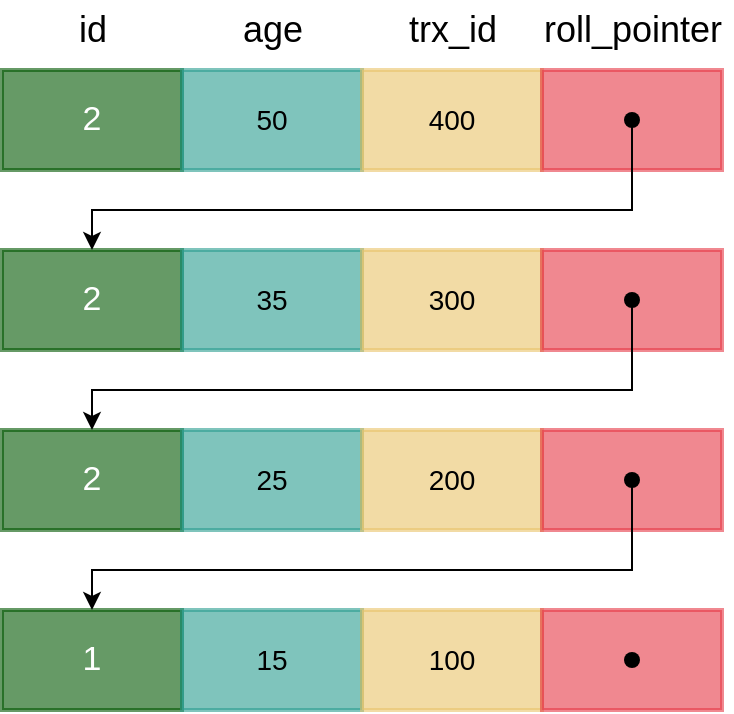 <mxfile pages="12">
    <diagram id="D5WNsF7SjQdevUL5bSLl" name="mysql-mvcc-undolog">
        <mxGraphModel dx="898" dy="280" grid="0" gridSize="10" guides="1" tooltips="1" connect="1" arrows="1" fold="1" page="0" pageScale="1" pageWidth="3300" pageHeight="4681" math="0" shadow="0">
            <root>
                <mxCell id="q_E4oddG3_Drv03ctLGm-0"/>
                <mxCell id="q_E4oddG3_Drv03ctLGm-1" parent="q_E4oddG3_Drv03ctLGm-0"/>
                <mxCell id="r03lbwn4EiB3606aDdrz-0" value="&lt;span style=&quot;font-size: 17px&quot;&gt;2&lt;/span&gt;" style="rounded=0;whiteSpace=wrap;html=1;fillStyle=auto;fontSize=14;strokeColor=#005700;strokeWidth=2;fillColor=#005700;fontColor=#ffffff;opacity=60;" parent="q_E4oddG3_Drv03ctLGm-1" vertex="1">
                    <mxGeometry x="350" y="780" width="90" height="50" as="geometry"/>
                </mxCell>
                <mxCell id="r03lbwn4EiB3606aDdrz-1" value="50" style="rounded=0;whiteSpace=wrap;html=1;fillStyle=auto;fontSize=14;strokeColor=#2A9D8F;strokeWidth=2;fillColor=#2A9D8F;opacity=60;" parent="q_E4oddG3_Drv03ctLGm-1" vertex="1">
                    <mxGeometry x="440" y="780" width="90" height="50" as="geometry"/>
                </mxCell>
                <mxCell id="r03lbwn4EiB3606aDdrz-3" value="400" style="rounded=0;whiteSpace=wrap;html=1;fillStyle=auto;fontSize=14;strokeColor=#E9C46A;strokeWidth=2;fillColor=#E9C46A;opacity=60;" parent="q_E4oddG3_Drv03ctLGm-1" vertex="1">
                    <mxGeometry x="530" y="780" width="90" height="50" as="geometry"/>
                </mxCell>
                <mxCell id="r03lbwn4EiB3606aDdrz-4" value="" style="rounded=0;whiteSpace=wrap;html=1;fillStyle=auto;fontSize=14;strokeColor=#E63946;strokeWidth=2;fillColor=#E63946;opacity=60;" parent="q_E4oddG3_Drv03ctLGm-1" vertex="1">
                    <mxGeometry x="620" y="780" width="90" height="50" as="geometry"/>
                </mxCell>
                <mxCell id="hpZYSqXiX42VchJoBW6O-0" value="&lt;font style=&quot;font-size: 18px&quot;&gt;id&lt;/font&gt;" style="text;html=1;align=center;verticalAlign=middle;resizable=0;points=[];autosize=1;strokeColor=none;fillColor=none;fontSize=14;" parent="q_E4oddG3_Drv03ctLGm-1" vertex="1">
                    <mxGeometry x="380" y="750" width="30" height="20" as="geometry"/>
                </mxCell>
                <mxCell id="hpZYSqXiX42VchJoBW6O-1" value="age" style="text;html=1;align=center;verticalAlign=middle;resizable=0;points=[];autosize=1;strokeColor=none;fillColor=none;fontSize=18;" parent="q_E4oddG3_Drv03ctLGm-1" vertex="1">
                    <mxGeometry x="460" y="745" width="50" height="30" as="geometry"/>
                </mxCell>
                <mxCell id="hpZYSqXiX42VchJoBW6O-2" value="trx_id" style="text;html=1;align=center;verticalAlign=middle;resizable=0;points=[];autosize=1;strokeColor=none;fillColor=none;fontSize=18;" parent="q_E4oddG3_Drv03ctLGm-1" vertex="1">
                    <mxGeometry x="545" y="745" width="60" height="30" as="geometry"/>
                </mxCell>
                <mxCell id="hpZYSqXiX42VchJoBW6O-3" value="roll_pointer" style="text;html=1;align=center;verticalAlign=middle;resizable=0;points=[];autosize=1;strokeColor=none;fillColor=none;fontSize=18;" parent="q_E4oddG3_Drv03ctLGm-1" vertex="1">
                    <mxGeometry x="615" y="745" width="100" height="30" as="geometry"/>
                </mxCell>
                <mxCell id="UV3kY-UK1xx1OsDNgLS--0" value="&lt;span style=&quot;font-size: 17px&quot;&gt;2&lt;/span&gt;" style="rounded=0;whiteSpace=wrap;html=1;fillStyle=auto;fontSize=14;strokeColor=#005700;strokeWidth=2;fillColor=#005700;fontColor=#ffffff;opacity=60;" parent="q_E4oddG3_Drv03ctLGm-1" vertex="1">
                    <mxGeometry x="350" y="870" width="90" height="50" as="geometry"/>
                </mxCell>
                <mxCell id="UV3kY-UK1xx1OsDNgLS--1" value="35" style="rounded=0;whiteSpace=wrap;html=1;fillStyle=auto;fontSize=14;strokeColor=#2A9D8F;strokeWidth=2;fillColor=#2A9D8F;opacity=60;" parent="q_E4oddG3_Drv03ctLGm-1" vertex="1">
                    <mxGeometry x="440" y="870" width="90" height="50" as="geometry"/>
                </mxCell>
                <mxCell id="UV3kY-UK1xx1OsDNgLS--2" value="300" style="rounded=0;whiteSpace=wrap;html=1;fillStyle=auto;fontSize=14;strokeColor=#E9C46A;strokeWidth=2;fillColor=#E9C46A;opacity=60;" parent="q_E4oddG3_Drv03ctLGm-1" vertex="1">
                    <mxGeometry x="530" y="870" width="90" height="50" as="geometry"/>
                </mxCell>
                <mxCell id="UV3kY-UK1xx1OsDNgLS--3" value="" style="rounded=0;whiteSpace=wrap;html=1;fillStyle=auto;fontSize=14;strokeColor=#E63946;strokeWidth=2;fillColor=#E63946;opacity=60;" parent="q_E4oddG3_Drv03ctLGm-1" vertex="1">
                    <mxGeometry x="620" y="870" width="90" height="50" as="geometry"/>
                </mxCell>
                <mxCell id="UV3kY-UK1xx1OsDNgLS--4" value="&lt;span style=&quot;font-size: 17px&quot;&gt;2&lt;/span&gt;" style="rounded=0;whiteSpace=wrap;html=1;fillStyle=auto;fontSize=14;strokeColor=#005700;strokeWidth=2;fillColor=#005700;fontColor=#ffffff;opacity=60;" parent="q_E4oddG3_Drv03ctLGm-1" vertex="1">
                    <mxGeometry x="350" y="960" width="90" height="50" as="geometry"/>
                </mxCell>
                <mxCell id="UV3kY-UK1xx1OsDNgLS--5" value="25" style="rounded=0;whiteSpace=wrap;html=1;fillStyle=auto;fontSize=14;strokeColor=#2A9D8F;strokeWidth=2;fillColor=#2A9D8F;opacity=60;" parent="q_E4oddG3_Drv03ctLGm-1" vertex="1">
                    <mxGeometry x="440" y="960" width="90" height="50" as="geometry"/>
                </mxCell>
                <mxCell id="UV3kY-UK1xx1OsDNgLS--6" value="200" style="rounded=0;whiteSpace=wrap;html=1;fillStyle=auto;fontSize=14;strokeColor=#E9C46A;strokeWidth=2;fillColor=#E9C46A;opacity=60;" parent="q_E4oddG3_Drv03ctLGm-1" vertex="1">
                    <mxGeometry x="530" y="960" width="90" height="50" as="geometry"/>
                </mxCell>
                <mxCell id="UV3kY-UK1xx1OsDNgLS--7" value="" style="rounded=0;whiteSpace=wrap;html=1;fillStyle=auto;fontSize=14;strokeColor=#E63946;strokeWidth=2;fillColor=#E63946;opacity=60;" parent="q_E4oddG3_Drv03ctLGm-1" vertex="1">
                    <mxGeometry x="620" y="960" width="90" height="50" as="geometry"/>
                </mxCell>
                <mxCell id="UV3kY-UK1xx1OsDNgLS--12" value="&lt;font style=&quot;font-size: 17px&quot;&gt;1&lt;/font&gt;" style="rounded=0;whiteSpace=wrap;html=1;fillStyle=auto;fontSize=14;strokeColor=#005700;strokeWidth=2;fillColor=#005700;fontColor=#ffffff;opacity=60;" parent="q_E4oddG3_Drv03ctLGm-1" vertex="1">
                    <mxGeometry x="350" y="1050" width="90" height="50" as="geometry"/>
                </mxCell>
                <mxCell id="UV3kY-UK1xx1OsDNgLS--13" value="15" style="rounded=0;whiteSpace=wrap;html=1;fillStyle=auto;fontSize=14;strokeColor=#2A9D8F;strokeWidth=2;fillColor=#2A9D8F;opacity=60;" parent="q_E4oddG3_Drv03ctLGm-1" vertex="1">
                    <mxGeometry x="440" y="1050" width="90" height="50" as="geometry"/>
                </mxCell>
                <mxCell id="UV3kY-UK1xx1OsDNgLS--14" value="100" style="rounded=0;whiteSpace=wrap;html=1;fillStyle=auto;fontSize=14;strokeColor=#E9C46A;strokeWidth=2;fillColor=#E9C46A;opacity=60;" parent="q_E4oddG3_Drv03ctLGm-1" vertex="1">
                    <mxGeometry x="530" y="1050" width="90" height="50" as="geometry"/>
                </mxCell>
                <mxCell id="UV3kY-UK1xx1OsDNgLS--15" value="" style="rounded=0;whiteSpace=wrap;html=1;fillStyle=auto;fontSize=14;strokeColor=#E63946;strokeWidth=2;fillColor=#E63946;opacity=60;" parent="q_E4oddG3_Drv03ctLGm-1" vertex="1">
                    <mxGeometry x="620" y="1050" width="90" height="50" as="geometry"/>
                </mxCell>
                <mxCell id="UV3kY-UK1xx1OsDNgLS--20" style="edgeStyle=orthogonalEdgeStyle;rounded=0;html=1;fontSize=17;" parent="q_E4oddG3_Drv03ctLGm-1" source="UV3kY-UK1xx1OsDNgLS--18" target="UV3kY-UK1xx1OsDNgLS--0" edge="1">
                    <mxGeometry relative="1" as="geometry">
                        <Array as="points">
                            <mxPoint x="665" y="850"/>
                            <mxPoint x="395" y="850"/>
                        </Array>
                    </mxGeometry>
                </mxCell>
                <mxCell id="UV3kY-UK1xx1OsDNgLS--18" value="" style="shape=waypoint;sketch=0;fillStyle=solid;size=6;pointerEvents=1;points=[];fillColor=none;resizable=0;rotatable=0;perimeter=centerPerimeter;snapToPoint=1;fontSize=17;strokeColor=#000000;strokeWidth=2;" parent="q_E4oddG3_Drv03ctLGm-1" vertex="1">
                    <mxGeometry x="645" y="785" width="40" height="40" as="geometry"/>
                </mxCell>
                <mxCell id="HXl2_tBzkEOo-V6C2eo3-0" style="edgeStyle=orthogonalEdgeStyle;rounded=0;html=1;fontSize=17;" parent="q_E4oddG3_Drv03ctLGm-1" source="UV3kY-UK1xx1OsDNgLS--22" target="UV3kY-UK1xx1OsDNgLS--4" edge="1">
                    <mxGeometry relative="1" as="geometry">
                        <Array as="points">
                            <mxPoint x="665" y="940"/>
                            <mxPoint x="395" y="940"/>
                        </Array>
                    </mxGeometry>
                </mxCell>
                <mxCell id="UV3kY-UK1xx1OsDNgLS--22" value="" style="shape=waypoint;sketch=0;fillStyle=solid;size=6;pointerEvents=1;points=[];fillColor=none;resizable=0;rotatable=0;perimeter=centerPerimeter;snapToPoint=1;fontSize=17;strokeColor=#000000;strokeWidth=2;" parent="q_E4oddG3_Drv03ctLGm-1" vertex="1">
                    <mxGeometry x="645" y="875" width="40" height="40" as="geometry"/>
                </mxCell>
                <mxCell id="HXl2_tBzkEOo-V6C2eo3-1" style="edgeStyle=orthogonalEdgeStyle;rounded=0;html=1;fontSize=17;" parent="q_E4oddG3_Drv03ctLGm-1" source="UV3kY-UK1xx1OsDNgLS--23" target="UV3kY-UK1xx1OsDNgLS--12" edge="1">
                    <mxGeometry relative="1" as="geometry">
                        <Array as="points">
                            <mxPoint x="665" y="1030"/>
                            <mxPoint x="395" y="1030"/>
                        </Array>
                    </mxGeometry>
                </mxCell>
                <mxCell id="UV3kY-UK1xx1OsDNgLS--23" value="" style="shape=waypoint;sketch=0;fillStyle=solid;size=6;pointerEvents=1;points=[];fillColor=none;resizable=0;rotatable=0;perimeter=centerPerimeter;snapToPoint=1;fontSize=17;strokeColor=#000000;strokeWidth=2;" parent="q_E4oddG3_Drv03ctLGm-1" vertex="1">
                    <mxGeometry x="645" y="965" width="40" height="40" as="geometry"/>
                </mxCell>
                <mxCell id="UV3kY-UK1xx1OsDNgLS--24" value="" style="shape=waypoint;sketch=0;fillStyle=solid;size=6;pointerEvents=1;points=[];fillColor=none;resizable=0;rotatable=0;perimeter=centerPerimeter;snapToPoint=1;fontSize=17;strokeColor=#000000;strokeWidth=2;" parent="q_E4oddG3_Drv03ctLGm-1" vertex="1">
                    <mxGeometry x="645" y="1055" width="40" height="40" as="geometry"/>
                </mxCell>
            </root>
        </mxGraphModel>
    </diagram>
    <diagram id="mX-UH3VdsVsm4J8shtKE" name="mysql-acid-durability">
        <mxGraphModel dx="898" dy="680" grid="1" gridSize="10" guides="1" tooltips="1" connect="1" arrows="1" fold="1" page="1" pageScale="1" pageWidth="3300" pageHeight="4681" math="0" shadow="0">
            <root>
                <mxCell id="AN7UPiiHz3ZN9YLO5DTp-0"/>
                <mxCell id="AN7UPiiHz3ZN9YLO5DTp-1" parent="AN7UPiiHz3ZN9YLO5DTp-0"/>
                <mxCell id="7HvwPPTY0sJBYe6rl6WS-0" value="" style="endArrow=classic;html=1;fontSize=18;" parent="AN7UPiiHz3ZN9YLO5DTp-1" edge="1">
                    <mxGeometry width="50" height="50" relative="1" as="geometry">
                        <mxPoint x="489" y="600" as="sourcePoint"/>
                        <mxPoint x="489" y="1240" as="targetPoint"/>
                    </mxGeometry>
                </mxCell>
                <mxCell id="uGnPFffGpQ8B0N6KBifF-0" style="edgeStyle=none;html=1;dashed=1;endArrow=none;endFill=0;startArrow=none;" edge="1" parent="AN7UPiiHz3ZN9YLO5DTp-1" source="xQr0Re2GSaXqp0LSfQ2A-42">
                    <mxGeometry relative="1" as="geometry">
                        <mxPoint x="780" y="640" as="targetPoint"/>
                    </mxGeometry>
                </mxCell>
                <mxCell id="xQr0Re2GSaXqp0LSfQ2A-2" value="T1" style="text;html=1;align=center;verticalAlign=middle;resizable=0;points=[];autosize=1;strokeColor=none;fillColor=none;fontSize=18;" parent="AN7UPiiHz3ZN9YLO5DTp-1" vertex="1">
                    <mxGeometry x="450" y="625" width="40" height="30" as="geometry"/>
                </mxCell>
                <mxCell id="xQr0Re2GSaXqp0LSfQ2A-38" value="事务1" style="rounded=1;whiteSpace=wrap;html=1;arcSize=40;fontColor=#ffffff;fillColor=#2A9D8F;strokeColor=#2D7600;fillStyle=auto;fontSize=18;opacity=60;" parent="AN7UPiiHz3ZN9YLO5DTp-1" vertex="1">
                    <mxGeometry x="540" y="555" width="120" height="40" as="geometry"/>
                </mxCell>
                <mxCell id="xQr0Re2GSaXqp0LSfQ2A-39" value="" style="edgeStyle=orthogonalEdgeStyle;html=1;verticalAlign=bottom;endArrow=open;endSize=8;strokeColor=#FF0000;fontSize=18;rounded=0;dashed=1;fillColor=#6a00ff;" parent="AN7UPiiHz3ZN9YLO5DTp-1" source="xQr0Re2GSaXqp0LSfQ2A-38" edge="1">
                    <mxGeometry relative="1" as="geometry">
                        <mxPoint x="600" y="1240" as="targetPoint"/>
                    </mxGeometry>
                </mxCell>
                <mxCell id="xQr0Re2GSaXqp0LSfQ2A-40" value="事务2" style="rounded=1;whiteSpace=wrap;html=1;arcSize=40;fontColor=#ffffff;fillColor=#E9C46A;strokeColor=#006EAF;fillStyle=auto;fontSize=18;opacity=60;" parent="AN7UPiiHz3ZN9YLO5DTp-1" vertex="1">
                    <mxGeometry x="720" y="555" width="120" height="40" as="geometry"/>
                </mxCell>
                <mxCell id="xQr0Re2GSaXqp0LSfQ2A-41" value="" style="edgeStyle=orthogonalEdgeStyle;html=1;verticalAlign=bottom;endArrow=open;endSize=8;strokeColor=#FF0000;fontSize=18;dashed=1;" parent="AN7UPiiHz3ZN9YLO5DTp-1" source="xQr0Re2GSaXqp0LSfQ2A-40" edge="1">
                    <mxGeometry relative="1" as="geometry">
                        <mxPoint x="780" y="1240" as="targetPoint"/>
                    </mxGeometry>
                </mxCell>
                <mxCell id="xQr0Re2GSaXqp0LSfQ2A-58" value="查询id=2 的 age&lt;br&gt;结果为V3" style="edgeLabel;html=1;align=center;verticalAlign=middle;resizable=0;points=[];fontSize=16;" parent="xQr0Re2GSaXqp0LSfQ2A-41" vertex="1" connectable="0">
                    <mxGeometry x="0.899" y="1" relative="1" as="geometry">
                        <mxPoint x="-1" y="-7" as="offset"/>
                    </mxGeometry>
                </mxCell>
                <mxCell id="xQr0Re2GSaXqp0LSfQ2A-45" value="T2" style="text;html=1;align=center;verticalAlign=middle;resizable=0;points=[];autosize=1;strokeColor=none;fillColor=none;fontSize=18;" parent="AN7UPiiHz3ZN9YLO5DTp-1" vertex="1">
                    <mxGeometry x="450" y="706" width="40" height="30" as="geometry"/>
                </mxCell>
                <mxCell id="QL8byCaStXKO7d9e_J5z-1" style="edgeStyle=none;html=1;dashed=1;fontSize=16;endArrow=none;endFill=0;" edge="1" parent="AN7UPiiHz3ZN9YLO5DTp-1" source="xQr0Re2GSaXqp0LSfQ2A-47">
                    <mxGeometry relative="1" as="geometry">
                        <mxPoint x="780" y="801" as="targetPoint"/>
                    </mxGeometry>
                </mxCell>
                <mxCell id="xQr0Re2GSaXqp0LSfQ2A-47" value="T3" style="text;html=1;align=center;verticalAlign=middle;resizable=0;points=[];autosize=1;strokeColor=none;fillColor=none;fontSize=18;" parent="AN7UPiiHz3ZN9YLO5DTp-1" vertex="1">
                    <mxGeometry x="450" y="786" width="40" height="30" as="geometry"/>
                </mxCell>
                <mxCell id="xQr0Re2GSaXqp0LSfQ2A-48" value="查询 id=2 的 age&lt;br&gt;结果为1" style="edgeLabel;html=1;align=center;verticalAlign=middle;resizable=0;points=[];fontSize=16;" parent="AN7UPiiHz3ZN9YLO5DTp-1" vertex="1" connectable="0">
                    <mxGeometry x="790" y="625" as="geometry">
                        <mxPoint x="-4" y="99" as="offset"/>
                    </mxGeometry>
                </mxCell>
                <mxCell id="QL8byCaStXKO7d9e_J5z-3" style="edgeStyle=none;html=1;dashed=1;fontSize=16;endArrow=none;endFill=0;" edge="1" parent="AN7UPiiHz3ZN9YLO5DTp-1">
                    <mxGeometry relative="1" as="geometry">
                        <mxPoint x="780" y="880" as="targetPoint"/>
                        <mxPoint x="490" y="880" as="sourcePoint"/>
                    </mxGeometry>
                </mxCell>
                <mxCell id="QL8byCaStXKO7d9e_J5z-4" value="修改 id=2 的age&lt;br&gt;为2" style="edgeLabel;html=1;align=center;verticalAlign=middle;resizable=0;points=[];fontSize=16;" vertex="1" connectable="0" parent="QL8byCaStXKO7d9e_J5z-3">
                    <mxGeometry x="-0.241" y="2" relative="1" as="geometry">
                        <mxPoint y="-77" as="offset"/>
                    </mxGeometry>
                </mxCell>
                <mxCell id="xQr0Re2GSaXqp0LSfQ2A-49" value="T4" style="text;html=1;align=center;verticalAlign=middle;resizable=0;points=[];autosize=1;strokeColor=none;fillColor=none;fontSize=18;" parent="AN7UPiiHz3ZN9YLO5DTp-1" vertex="1">
                    <mxGeometry x="450" y="870" width="40" height="30" as="geometry"/>
                </mxCell>
                <mxCell id="QL8byCaStXKO7d9e_J5z-5" style="edgeStyle=none;html=1;dashed=1;fontSize=16;endArrow=none;endFill=0;" edge="1" parent="AN7UPiiHz3ZN9YLO5DTp-1" source="xQr0Re2GSaXqp0LSfQ2A-50">
                    <mxGeometry relative="1" as="geometry">
                        <mxPoint x="780" y="960" as="targetPoint"/>
                    </mxGeometry>
                </mxCell>
                <mxCell id="xQr0Re2GSaXqp0LSfQ2A-50" value="T5" style="text;html=1;align=center;verticalAlign=middle;resizable=0;points=[];autosize=1;strokeColor=none;fillColor=none;fontSize=18;" parent="AN7UPiiHz3ZN9YLO5DTp-1" vertex="1">
                    <mxGeometry x="450" y="945" width="40" height="30" as="geometry"/>
                </mxCell>
                <mxCell id="QL8byCaStXKO7d9e_J5z-6" style="edgeStyle=none;html=1;dashed=1;fontSize=16;endArrow=none;endFill=0;" edge="1" parent="AN7UPiiHz3ZN9YLO5DTp-1" source="xQr0Re2GSaXqp0LSfQ2A-52">
                    <mxGeometry relative="1" as="geometry">
                        <mxPoint x="780" y="1041" as="targetPoint"/>
                    </mxGeometry>
                </mxCell>
                <mxCell id="QL8byCaStXKO7d9e_J5z-7" value="提交事务1" style="edgeLabel;html=1;align=center;verticalAlign=middle;resizable=0;points=[];fontSize=16;" vertex="1" connectable="0" parent="QL8byCaStXKO7d9e_J5z-6">
                    <mxGeometry x="-0.262" y="-1" relative="1" as="geometry">
                        <mxPoint x="3" y="-82" as="offset"/>
                    </mxGeometry>
                </mxCell>
                <mxCell id="xQr0Re2GSaXqp0LSfQ2A-52" value="T6" style="text;html=1;align=center;verticalAlign=middle;resizable=0;points=[];autosize=1;strokeColor=none;fillColor=none;fontSize=18;" parent="AN7UPiiHz3ZN9YLO5DTp-1" vertex="1">
                    <mxGeometry x="450" y="1026" width="40" height="30" as="geometry"/>
                </mxCell>
                <mxCell id="xQr0Re2GSaXqp0LSfQ2A-53" value="查询 id=2 的 age&lt;br&gt;结果为V1" style="edgeLabel;html=1;align=center;verticalAlign=middle;resizable=0;points=[];fontSize=16;" parent="AN7UPiiHz3ZN9YLO5DTp-1" vertex="1" connectable="0">
                    <mxGeometry x="770" y="880" as="geometry"/>
                </mxCell>
                <mxCell id="Ier0csMWiFwVInFBm7xW-1" style="edgeStyle=none;html=1;dashed=1;fontSize=16;endArrow=none;endFill=0;" edge="1" parent="AN7UPiiHz3ZN9YLO5DTp-1" source="xQr0Re2GSaXqp0LSfQ2A-54">
                    <mxGeometry relative="1" as="geometry">
                        <mxPoint x="790" y="1120" as="targetPoint"/>
                    </mxGeometry>
                </mxCell>
                <mxCell id="Ier0csMWiFwVInFBm7xW-2" value="提交事务2" style="edgeLabel;html=1;align=center;verticalAlign=middle;resizable=0;points=[];fontSize=16;" vertex="1" connectable="0" parent="Ier0csMWiFwVInFBm7xW-1">
                    <mxGeometry x="0.933" y="-1" relative="1" as="geometry">
                        <mxPoint y="1" as="offset"/>
                    </mxGeometry>
                </mxCell>
                <mxCell id="xQr0Re2GSaXqp0LSfQ2A-54" value="T7" style="text;html=1;align=center;verticalAlign=middle;resizable=0;points=[];autosize=1;strokeColor=none;fillColor=none;fontSize=18;" parent="AN7UPiiHz3ZN9YLO5DTp-1" vertex="1">
                    <mxGeometry x="450" y="1105" width="40" height="30" as="geometry"/>
                </mxCell>
                <mxCell id="Ier0csMWiFwVInFBm7xW-3" style="edgeStyle=none;html=1;dashed=1;fontSize=16;endArrow=none;endFill=0;" edge="1" parent="AN7UPiiHz3ZN9YLO5DTp-1" source="xQr0Re2GSaXqp0LSfQ2A-57">
                    <mxGeometry relative="1" as="geometry">
                        <mxPoint x="780" y="1200" as="targetPoint"/>
                    </mxGeometry>
                </mxCell>
                <mxCell id="xQr0Re2GSaXqp0LSfQ2A-57" value="T8" style="text;html=1;align=center;verticalAlign=middle;resizable=0;points=[];autosize=1;strokeColor=none;fillColor=none;fontSize=18;" parent="AN7UPiiHz3ZN9YLO5DTp-1" vertex="1">
                    <mxGeometry x="450" y="1185" width="40" height="30" as="geometry"/>
                </mxCell>
                <mxCell id="xQr0Re2GSaXqp0LSfQ2A-59" value="&lt;pre style=&quot;background-color: #2b2b2b ; color: #a9b7c6 ; font-family: &amp;#34;source code pro&amp;#34; , monospace ; font-size: 11.3pt&quot;&gt;&lt;br&gt;&lt;/pre&gt;" style="text;html=1;align=center;verticalAlign=middle;resizable=0;points=[];autosize=1;strokeColor=none;fillColor=none;fontSize=16;" parent="AN7UPiiHz3ZN9YLO5DTp-1" vertex="1">
                    <mxGeometry x="560" y="1135" width="20" height="50" as="geometry"/>
                </mxCell>
                <mxCell id="xQr0Re2GSaXqp0LSfQ2A-61" value="&lt;font style=&quot;font-size: 14px&quot;&gt;原本的数据&lt;br&gt;INSERT INTO `user` (`id`, `username`, `age`) VALUES (2, '小张', 1);&lt;/font&gt;" style="text;html=1;align=center;verticalAlign=middle;resizable=0;points=[];autosize=1;strokeColor=none;fillColor=none;fontSize=16;" parent="AN7UPiiHz3ZN9YLO5DTp-1" vertex="1">
                    <mxGeometry x="450" y="510" width="440" height="40" as="geometry"/>
                </mxCell>
                <mxCell id="xQr0Re2GSaXqp0LSfQ2A-42" value="&lt;font style=&quot;font-size: 16px&quot;&gt;启动事务&lt;br&gt;查询 id=2 的 age&lt;br&gt;结果为1&lt;br&gt;&lt;/font&gt;" style="text;html=1;align=center;verticalAlign=middle;resizable=0;points=[];autosize=1;strokeColor=none;fillColor=none;fontSize=18;" parent="AN7UPiiHz3ZN9YLO5DTp-1" vertex="1">
                    <mxGeometry x="530" y="605" width="130" height="70" as="geometry"/>
                </mxCell>
                <mxCell id="uGnPFffGpQ8B0N6KBifF-1" value="" style="edgeStyle=none;html=1;dashed=1;endArrow=none;endFill=0;" edge="1" parent="AN7UPiiHz3ZN9YLO5DTp-1" source="xQr0Re2GSaXqp0LSfQ2A-2" target="xQr0Re2GSaXqp0LSfQ2A-42">
                    <mxGeometry relative="1" as="geometry">
                        <mxPoint x="990" y="640" as="targetPoint"/>
                        <mxPoint x="490" y="640" as="sourcePoint"/>
                    </mxGeometry>
                </mxCell>
                <mxCell id="ZLNnlqPUVnpK6MndwuUP-0" style="edgeStyle=none;html=1;dashed=1;fontSize=18;endArrow=none;endFill=0;" edge="1" parent="AN7UPiiHz3ZN9YLO5DTp-1" source="xQr0Re2GSaXqp0LSfQ2A-45">
                    <mxGeometry relative="1" as="geometry">
                        <mxPoint x="780" y="721" as="targetPoint"/>
                    </mxGeometry>
                </mxCell>
                <mxCell id="ZLNnlqPUVnpK6MndwuUP-2" value="&lt;font style=&quot;font-size: 16px&quot;&gt;启动事务&lt;/font&gt;" style="edgeLabel;html=1;align=center;verticalAlign=middle;resizable=0;points=[];fontSize=18;" vertex="1" connectable="0" parent="ZLNnlqPUVnpK6MndwuUP-0">
                    <mxGeometry x="0.148" y="-2" relative="1" as="geometry">
                        <mxPoint x="124" y="-83" as="offset"/>
                    </mxGeometry>
                </mxCell>
                <mxCell id="Ier0csMWiFwVInFBm7xW-0" value="查询 id=2 的 age&lt;br&gt;结果为V2" style="edgeLabel;html=1;align=center;verticalAlign=middle;resizable=0;points=[];fontSize=16;" vertex="1" connectable="0" parent="AN7UPiiHz3ZN9YLO5DTp-1">
                    <mxGeometry x="770" y="1041" as="geometry"/>
                </mxCell>
            </root>
        </mxGraphModel>
    </diagram>
    <diagram id="vCiNRmoFkkRu3wPqOlOs" name="mysql-read-view-demo-3">
        <mxGraphModel dx="898" dy="680" grid="1" gridSize="10" guides="1" tooltips="1" connect="1" arrows="1" fold="1" page="1" pageScale="1" pageWidth="3300" pageHeight="4681" math="0" shadow="0">
            <root>
                <mxCell id="pkbGzao17T0eTkoqTqTc-0"/>
                <mxCell id="pkbGzao17T0eTkoqTqTc-1" parent="pkbGzao17T0eTkoqTqTc-0"/>
                <mxCell id="pkbGzao17T0eTkoqTqTc-2" style="edgeStyle=none;html=1;dashed=1;fontSize=16;endArrow=none;endFill=0;" edge="1" parent="pkbGzao17T0eTkoqTqTc-1" source="pkbGzao17T0eTkoqTqTc-20">
                    <mxGeometry relative="1" as="geometry">
                        <mxPoint x="1330" y="1121" as="targetPoint"/>
                    </mxGeometry>
                </mxCell>
                <mxCell id="pkbGzao17T0eTkoqTqTc-3" style="edgeStyle=none;html=1;dashed=1;fontSize=16;endArrow=none;endFill=0;" edge="1" parent="pkbGzao17T0eTkoqTqTc-1" source="pkbGzao17T0eTkoqTqTc-13">
                    <mxGeometry relative="1" as="geometry">
                        <mxPoint x="1330" y="800" as="targetPoint"/>
                    </mxGeometry>
                </mxCell>
                <mxCell id="pkbGzao17T0eTkoqTqTc-4" value="" style="endArrow=classic;html=1;fontSize=18;" edge="1" parent="pkbGzao17T0eTkoqTqTc-1">
                    <mxGeometry width="50" height="50" relative="1" as="geometry">
                        <mxPoint x="829" y="680" as="sourcePoint"/>
                        <mxPoint x="829" y="1160" as="targetPoint"/>
                    </mxGeometry>
                </mxCell>
                <mxCell id="pkbGzao17T0eTkoqTqTc-5" style="edgeStyle=none;html=1;fontSize=16;endArrow=none;endFill=0;dashed=1;" edge="1" parent="pkbGzao17T0eTkoqTqTc-1" source="pkbGzao17T0eTkoqTqTc-6">
                    <mxGeometry relative="1" as="geometry">
                        <mxPoint x="1330" y="720" as="targetPoint"/>
                    </mxGeometry>
                </mxCell>
                <mxCell id="pkbGzao17T0eTkoqTqTc-6" value="T1" style="text;html=1;align=center;verticalAlign=middle;resizable=0;points=[];autosize=1;strokeColor=none;fillColor=none;fontSize=18;rounded=1;" vertex="1" parent="pkbGzao17T0eTkoqTqTc-1">
                    <mxGeometry x="790" y="705" width="40" height="30" as="geometry"/>
                </mxCell>
                <mxCell id="pkbGzao17T0eTkoqTqTc-7" value="事务1" style="rounded=1;whiteSpace=wrap;html=1;arcSize=40;fillStyle=auto;fontSize=18;fillColor=#2A9D8F;fontColor=#ffffff;strokeColor=#2D7600;opacity=60;" vertex="1" parent="pkbGzao17T0eTkoqTqTc-1">
                    <mxGeometry x="880" y="635" width="120" height="40" as="geometry"/>
                </mxCell>
                <mxCell id="pkbGzao17T0eTkoqTqTc-8" value="" style="edgeStyle=orthogonalEdgeStyle;html=1;verticalAlign=bottom;endArrow=open;endSize=8;fontSize=18;rounded=1;dashed=1;" edge="1" parent="pkbGzao17T0eTkoqTqTc-1" source="pkbGzao17T0eTkoqTqTc-7">
                    <mxGeometry relative="1" as="geometry">
                        <mxPoint x="940" y="1160" as="targetPoint"/>
                    </mxGeometry>
                </mxCell>
                <mxCell id="pkbGzao17T0eTkoqTqTc-9" value="事务2" style="rounded=1;whiteSpace=wrap;html=1;arcSize=40;fillStyle=auto;fontSize=18;fillColor=#E9C46A;fontColor=#ffffff;strokeColor=#006EAF;opacity=60;" vertex="1" parent="pkbGzao17T0eTkoqTqTc-1">
                    <mxGeometry x="1060" y="635" width="120" height="40" as="geometry"/>
                </mxCell>
                <mxCell id="pkbGzao17T0eTkoqTqTc-10" value="" style="edgeStyle=orthogonalEdgeStyle;html=1;verticalAlign=bottom;endArrow=open;endSize=8;fontSize=18;dashed=1;" edge="1" parent="pkbGzao17T0eTkoqTqTc-1" source="pkbGzao17T0eTkoqTqTc-9">
                    <mxGeometry relative="1" as="geometry">
                        <mxPoint x="1120" y="1160" as="targetPoint"/>
                    </mxGeometry>
                </mxCell>
                <mxCell id="pkbGzao17T0eTkoqTqTc-11" value="提交事务2" style="edgeLabel;html=1;align=center;verticalAlign=middle;resizable=0;points=[];fontSize=16;rounded=1;" vertex="1" connectable="0" parent="pkbGzao17T0eTkoqTqTc-10">
                    <mxGeometry x="0.778" y="1" relative="1" as="geometry">
                        <mxPoint y="12" as="offset"/>
                    </mxGeometry>
                </mxCell>
                <mxCell id="pkbGzao17T0eTkoqTqTc-12" value="启动事务" style="edgeLabel;html=1;align=center;verticalAlign=middle;resizable=0;points=[];fontSize=16;rounded=1;" vertex="1" connectable="0" parent="pkbGzao17T0eTkoqTqTc-10">
                    <mxGeometry x="-0.215" y="1" relative="1" as="geometry">
                        <mxPoint x="-1" y="-67" as="offset"/>
                    </mxGeometry>
                </mxCell>
                <mxCell id="pkbGzao17T0eTkoqTqTc-13" value="T2" style="text;html=1;align=center;verticalAlign=middle;resizable=0;points=[];autosize=1;strokeColor=none;fillColor=none;fontSize=18;rounded=1;" vertex="1" parent="pkbGzao17T0eTkoqTqTc-1">
                    <mxGeometry x="790" y="785" width="40" height="30" as="geometry"/>
                </mxCell>
                <mxCell id="pkbGzao17T0eTkoqTqTc-14" style="edgeStyle=none;html=1;dashed=1;fontSize=16;endArrow=none;endFill=0;" edge="1" parent="pkbGzao17T0eTkoqTqTc-1" source="pkbGzao17T0eTkoqTqTc-15">
                    <mxGeometry relative="1" as="geometry">
                        <mxPoint x="1330" y="880" as="targetPoint"/>
                    </mxGeometry>
                </mxCell>
                <mxCell id="pkbGzao17T0eTkoqTqTc-15" value="T3" style="text;html=1;align=center;verticalAlign=middle;resizable=0;points=[];autosize=1;strokeColor=none;fillColor=none;fontSize=18;rounded=1;" vertex="1" parent="pkbGzao17T0eTkoqTqTc-1">
                    <mxGeometry x="790" y="865" width="40" height="30" as="geometry"/>
                </mxCell>
                <mxCell id="pkbGzao17T0eTkoqTqTc-16" style="edgeStyle=none;html=1;dashed=1;fontSize=16;endArrow=none;endFill=0;" edge="1" parent="pkbGzao17T0eTkoqTqTc-1" source="pkbGzao17T0eTkoqTqTc-17">
                    <mxGeometry relative="1" as="geometry">
                        <mxPoint x="1330" y="961" as="targetPoint"/>
                    </mxGeometry>
                </mxCell>
                <mxCell id="pkbGzao17T0eTkoqTqTc-17" value="T4" style="text;html=1;align=center;verticalAlign=middle;resizable=0;points=[];autosize=1;strokeColor=none;fillColor=none;fontSize=18;rounded=1;" vertex="1" parent="pkbGzao17T0eTkoqTqTc-1">
                    <mxGeometry x="790" y="946" width="40" height="30" as="geometry"/>
                </mxCell>
                <mxCell id="pkbGzao17T0eTkoqTqTc-18" style="edgeStyle=none;html=1;dashed=1;fontSize=16;endArrow=none;endFill=0;" edge="1" parent="pkbGzao17T0eTkoqTqTc-1" source="pkbGzao17T0eTkoqTqTc-19">
                    <mxGeometry relative="1" as="geometry">
                        <mxPoint x="1330" y="1040" as="targetPoint"/>
                    </mxGeometry>
                </mxCell>
                <mxCell id="pkbGzao17T0eTkoqTqTc-19" value="T5" style="text;html=1;align=center;verticalAlign=middle;resizable=0;points=[];autosize=1;strokeColor=none;fillColor=none;fontSize=18;rounded=1;" vertex="1" parent="pkbGzao17T0eTkoqTqTc-1">
                    <mxGeometry x="790" y="1025" width="40" height="30" as="geometry"/>
                </mxCell>
                <mxCell id="pkbGzao17T0eTkoqTqTc-20" value="T6" style="text;html=1;align=center;verticalAlign=middle;resizable=0;points=[];autosize=1;strokeColor=none;fillColor=none;fontSize=18;rounded=1;" vertex="1" parent="pkbGzao17T0eTkoqTqTc-1">
                    <mxGeometry x="790" y="1106" width="40" height="30" as="geometry"/>
                </mxCell>
                <mxCell id="pkbGzao17T0eTkoqTqTc-21" value="&lt;font style=&quot;font-size: 14px&quot;&gt;原本的数据&lt;br&gt;INSERT INTO `user` (`id`, `username`, `age`) VALUES (2, '小张', 1);&lt;/font&gt;" style="text;html=1;align=center;verticalAlign=middle;resizable=0;points=[];autosize=1;strokeColor=none;fillColor=none;fontSize=16;rounded=1;" vertex="1" parent="pkbGzao17T0eTkoqTqTc-1">
                    <mxGeometry x="900" y="590" width="440" height="40" as="geometry"/>
                </mxCell>
                <mxCell id="pkbGzao17T0eTkoqTqTc-22" value="事务3" style="rounded=1;whiteSpace=wrap;html=1;arcSize=40;fillStyle=auto;fontSize=18;fillColor=#E63946;fontColor=#ffffff;strokeColor=#6F0000;opacity=60;" vertex="1" parent="pkbGzao17T0eTkoqTqTc-1">
                    <mxGeometry x="1270" y="635" width="120" height="40" as="geometry"/>
                </mxCell>
                <mxCell id="pkbGzao17T0eTkoqTqTc-23" value="" style="edgeStyle=orthogonalEdgeStyle;html=1;verticalAlign=bottom;endArrow=open;endSize=8;fontSize=18;dashed=1;" edge="1" parent="pkbGzao17T0eTkoqTqTc-1" source="pkbGzao17T0eTkoqTqTc-22">
                    <mxGeometry relative="1" as="geometry">
                        <mxPoint x="1330" y="1160" as="targetPoint"/>
                    </mxGeometry>
                </mxCell>
                <mxCell id="pkbGzao17T0eTkoqTqTc-24" value="启动事务&lt;br&gt;update user set age = age +1&lt;br&gt;where id = 2" style="edgeLabel;html=1;align=center;verticalAlign=middle;resizable=0;points=[];fontSize=16;rounded=1;" vertex="1" connectable="0" parent="pkbGzao17T0eTkoqTqTc-23">
                    <mxGeometry x="-0.155" y="3" relative="1" as="geometry">
                        <mxPoint x="-3" as="offset"/>
                    </mxGeometry>
                </mxCell>
                <mxCell id="pkbGzao17T0eTkoqTqTc-25" value="查询 id=2 的 age&lt;br&gt;结果为V2&lt;br&gt;提交事务1" style="edgeLabel;html=1;align=center;verticalAlign=middle;resizable=0;points=[];fontSize=16;rounded=1;" vertex="1" connectable="0" parent="pkbGzao17T0eTkoqTqTc-1">
                    <mxGeometry x="950" y="1040" as="geometry"/>
                </mxCell>
                <mxCell id="pkbGzao17T0eTkoqTqTc-26" value="&lt;font style=&quot;font-size: 16px;&quot;&gt;update user set age = age+1&lt;br&gt;where id = 2;&lt;br&gt;查询 id = 2 的 age 的结果为 V1&lt;br&gt;&lt;/font&gt;" style="edgeLabel;html=1;align=center;verticalAlign=middle;resizable=0;points=[];rounded=1;" vertex="1" connectable="0" parent="pkbGzao17T0eTkoqTqTc-1">
                    <mxGeometry x="1140" y="970" as="geometry">
                        <mxPoint y="-3" as="offset"/>
                    </mxGeometry>
                </mxCell>
                <mxCell id="pkbGzao17T0eTkoqTqTc-27" value="&lt;font style=&quot;font-size: 16px&quot;&gt;&lt;br&gt;&lt;/font&gt;" style="text;html=1;align=center;verticalAlign=middle;resizable=0;points=[];autosize=1;fontSize=11;rounded=1;" vertex="1" parent="pkbGzao17T0eTkoqTqTc-1">
                    <mxGeometry x="955" y="740" width="20" height="20" as="geometry"/>
                </mxCell>
                <mxCell id="pkbGzao17T0eTkoqTqTc-28" value="启动事务" style="edgeLabel;html=1;align=center;verticalAlign=middle;resizable=0;points=[];fontSize=16;rounded=1;" vertex="1" connectable="0" parent="pkbGzao17T0eTkoqTqTc-1">
                    <mxGeometry x="940" y="720" as="geometry"/>
                </mxCell>
                <mxCell id="pkbGzao17T0eTkoqTqTc-30" value="提交事务3" style="edgeLabel;html=1;align=center;verticalAlign=middle;resizable=0;points=[];fontSize=16;rounded=1;" vertex="1" connectable="0" parent="pkbGzao17T0eTkoqTqTc-1">
                    <mxGeometry x="1240" y="1090" as="geometry">
                        <mxPoint x="86" y="-54" as="offset"/>
                    </mxGeometry>
                </mxCell>
            </root>
        </mxGraphModel>
    </diagram>
    <diagram id="_J4XjXgLKKHXV6A4te9Y" name="mysql-read-view-demo-2">
        <mxGraphModel dx="855" dy="648" grid="1" gridSize="10" guides="1" tooltips="1" connect="1" arrows="1" fold="1" page="1" pageScale="1" pageWidth="3300" pageHeight="4681" math="0" shadow="0">
            <root>
                <mxCell id="UDBWDwwtHo7On1ECOIGF-0"/>
                <mxCell id="UDBWDwwtHo7On1ECOIGF-1" parent="UDBWDwwtHo7On1ECOIGF-0"/>
                <mxCell id="9yP0eD0n3W3w_eyqzC28-0" value="&lt;span style=&quot;font-size: 17px&quot;&gt;已提交事务&lt;/span&gt;" style="rounded=1;whiteSpace=wrap;html=1;fillStyle=solid;fontSize=16;strokeColor=default;strokeWidth=2;fillColor=#005700;fontColor=default;opacity=60;fillWeight=2;hachureGap=8;hachureAngle=45;sketch=1;" vertex="1" parent="UDBWDwwtHo7On1ECOIGF-1">
                    <mxGeometry x="280" y="840" width="150" height="60" as="geometry"/>
                </mxCell>
                <mxCell id="9yP0eD0n3W3w_eyqzC28-1" value="未提交事务集合" style="rounded=1;whiteSpace=wrap;html=1;fillStyle=solid;fontSize=16;strokeColor=default;strokeWidth=2;fillColor=#E9C46A;fontColor=default;opacity=60;fillWeight=2;hachureGap=8;hachureAngle=45;sketch=1;" vertex="1" parent="UDBWDwwtHo7On1ECOIGF-1">
                    <mxGeometry x="430" y="840" width="150" height="60" as="geometry"/>
                </mxCell>
                <mxCell id="9yP0eD0n3W3w_eyqzC28-2" value="&lt;span style=&quot;font-size: 17px&quot;&gt;未开始事务&lt;/span&gt;" style="rounded=1;whiteSpace=wrap;html=1;fillStyle=solid;fontSize=16;strokeColor=default;strokeWidth=2;fillColor=#E63946;fontColor=default;opacity=60;fillWeight=2;hachureGap=8;hachureAngle=45;sketch=1;" vertex="1" parent="UDBWDwwtHo7On1ECOIGF-1">
                    <mxGeometry x="580" y="840" width="150" height="60" as="geometry"/>
                </mxCell>
                <mxCell id="9yP0eD0n3W3w_eyqzC28-3" value="" style="shape=curlyBracket;whiteSpace=wrap;html=1;rounded=1;flipH=1;fillStyle=solid;fontSize=17;strokeColor=#5FAD56;strokeWidth=2;fillColor=#E9C46A;opacity=60;direction=south;" vertex="1" parent="UDBWDwwtHo7On1ECOIGF-1">
                    <mxGeometry x="440" y="810" width="130" height="20" as="geometry"/>
                </mxCell>
                <mxCell id="9yP0eD0n3W3w_eyqzC28-4" value="m_ids&lt;br&gt;[99,100]" style="text;html=1;align=center;verticalAlign=middle;resizable=0;points=[];autosize=1;strokeColor=none;fillColor=none;fontSize=17;" vertex="1" parent="UDBWDwwtHo7On1ECOIGF-1">
                    <mxGeometry x="465" y="770" width="80" height="50" as="geometry"/>
                </mxCell>
                <mxCell id="9yP0eD0n3W3w_eyqzC28-5" style="edgeStyle=orthogonalEdgeStyle;rounded=0;html=1;entryX=0;entryY=0;entryDx=0;entryDy=0;fontSize=17;exitX=0.456;exitY=1.017;exitDx=0;exitDy=0;exitPerimeter=0;" edge="1" parent="UDBWDwwtHo7On1ECOIGF-1" source="9yP0eD0n3W3w_eyqzC28-6" target="9yP0eD0n3W3w_eyqzC28-1">
                    <mxGeometry relative="1" as="geometry"/>
                </mxCell>
                <mxCell id="9yP0eD0n3W3w_eyqzC28-6" value="min_trx_id&lt;br&gt;99" style="text;html=1;align=center;verticalAlign=middle;resizable=0;points=[];autosize=1;strokeColor=none;fillColor=none;fontSize=17;" vertex="1" parent="UDBWDwwtHo7On1ECOIGF-1">
                    <mxGeometry x="320" y="770" width="90" height="50" as="geometry"/>
                </mxCell>
                <mxCell id="9yP0eD0n3W3w_eyqzC28-7" style="edgeStyle=orthogonalEdgeStyle;rounded=0;html=1;entryX=0;entryY=0;entryDx=0;entryDy=0;fontSize=17;" edge="1" parent="UDBWDwwtHo7On1ECOIGF-1" source="9yP0eD0n3W3w_eyqzC28-8" target="9yP0eD0n3W3w_eyqzC28-2">
                    <mxGeometry relative="1" as="geometry"/>
                </mxCell>
                <mxCell id="9yP0eD0n3W3w_eyqzC28-8" value="max_trx_id&lt;br&gt;101" style="text;html=1;align=center;verticalAlign=middle;resizable=0;points=[];autosize=1;strokeColor=none;fillColor=none;fontSize=17;" vertex="1" parent="UDBWDwwtHo7On1ECOIGF-1">
                    <mxGeometry x="580" y="770" width="100" height="50" as="geometry"/>
                </mxCell>
                <mxCell id="9yP0eD0n3W3w_eyqzC28-11" value="&lt;font style=&quot;font-size: 18px&quot;&gt;事务1(100)&lt;/font&gt;" style="text;html=1;align=center;verticalAlign=middle;resizable=0;points=[];autosize=1;strokeColor=none;fillColor=none;strokeWidth=3;" vertex="1" parent="UDBWDwwtHo7On1ECOIGF-1">
                    <mxGeometry x="170" y="860" width="100" height="20" as="geometry"/>
                </mxCell>
                <mxCell id="9yP0eD0n3W3w_eyqzC28-12" value="&lt;span style=&quot;font-size: 17px&quot;&gt;已提交事务&lt;/span&gt;" style="rounded=1;whiteSpace=wrap;html=1;fillStyle=solid;fontSize=16;strokeColor=default;strokeWidth=2;fillColor=#005700;fontColor=default;opacity=60;fillWeight=2;hachureGap=8;hachureAngle=45;sketch=1;" vertex="1" parent="UDBWDwwtHo7On1ECOIGF-1">
                    <mxGeometry x="280" y="985" width="150" height="60" as="geometry"/>
                </mxCell>
                <mxCell id="9yP0eD0n3W3w_eyqzC28-13" value="未提交事务集合" style="rounded=1;whiteSpace=wrap;html=1;fillStyle=solid;fontSize=16;strokeColor=default;strokeWidth=2;fillColor=#E9C46A;fontColor=default;opacity=60;fillWeight=2;hachureGap=8;hachureAngle=45;sketch=1;" vertex="1" parent="UDBWDwwtHo7On1ECOIGF-1">
                    <mxGeometry x="430" y="985" width="150" height="60" as="geometry"/>
                </mxCell>
                <mxCell id="9yP0eD0n3W3w_eyqzC28-14" value="&lt;span style=&quot;font-size: 17px&quot;&gt;未开始事务&lt;/span&gt;" style="rounded=1;whiteSpace=wrap;html=1;fillStyle=solid;fontSize=16;strokeColor=default;strokeWidth=2;fillColor=#E63946;fontColor=default;opacity=60;fillWeight=2;hachureGap=8;hachureAngle=45;sketch=1;" vertex="1" parent="UDBWDwwtHo7On1ECOIGF-1">
                    <mxGeometry x="580" y="985" width="150" height="60" as="geometry"/>
                </mxCell>
                <mxCell id="9yP0eD0n3W3w_eyqzC28-15" value="" style="shape=curlyBracket;whiteSpace=wrap;html=1;rounded=1;flipH=1;fillStyle=solid;fontSize=17;strokeColor=#5FAD56;strokeWidth=2;fillColor=#E9C46A;opacity=60;direction=south;" vertex="1" parent="UDBWDwwtHo7On1ECOIGF-1">
                    <mxGeometry x="440" y="955" width="130" height="20" as="geometry"/>
                </mxCell>
                <mxCell id="9yP0eD0n3W3w_eyqzC28-16" value="m_ids&lt;br&gt;[99,100,101]" style="text;html=1;align=center;verticalAlign=middle;resizable=0;points=[];autosize=1;strokeColor=none;fillColor=none;fontSize=17;" vertex="1" parent="UDBWDwwtHo7On1ECOIGF-1">
                    <mxGeometry x="450" y="915" width="110" height="50" as="geometry"/>
                </mxCell>
                <mxCell id="9yP0eD0n3W3w_eyqzC28-17" style="edgeStyle=orthogonalEdgeStyle;rounded=0;html=1;entryX=0;entryY=0;entryDx=0;entryDy=0;fontSize=17;exitX=0.456;exitY=1.017;exitDx=0;exitDy=0;exitPerimeter=0;" edge="1" parent="UDBWDwwtHo7On1ECOIGF-1" source="9yP0eD0n3W3w_eyqzC28-18" target="9yP0eD0n3W3w_eyqzC28-13">
                    <mxGeometry relative="1" as="geometry"/>
                </mxCell>
                <mxCell id="9yP0eD0n3W3w_eyqzC28-18" value="min_trx_id&lt;br&gt;99" style="text;html=1;align=center;verticalAlign=middle;resizable=0;points=[];autosize=1;strokeColor=none;fillColor=none;fontSize=17;" vertex="1" parent="UDBWDwwtHo7On1ECOIGF-1">
                    <mxGeometry x="320" y="915" width="90" height="50" as="geometry"/>
                </mxCell>
                <mxCell id="9yP0eD0n3W3w_eyqzC28-19" style="edgeStyle=orthogonalEdgeStyle;rounded=0;html=1;entryX=0;entryY=0;entryDx=0;entryDy=0;fontSize=17;" edge="1" parent="UDBWDwwtHo7On1ECOIGF-1" source="9yP0eD0n3W3w_eyqzC28-20" target="9yP0eD0n3W3w_eyqzC28-14">
                    <mxGeometry relative="1" as="geometry"/>
                </mxCell>
                <mxCell id="9yP0eD0n3W3w_eyqzC28-20" value="max_trx_id&lt;br&gt;102" style="text;html=1;align=center;verticalAlign=middle;resizable=0;points=[];autosize=1;strokeColor=none;fillColor=none;fontSize=17;" vertex="1" parent="UDBWDwwtHo7On1ECOIGF-1">
                    <mxGeometry x="580" y="915" width="100" height="50" as="geometry"/>
                </mxCell>
                <mxCell id="9yP0eD0n3W3w_eyqzC28-21" value="&lt;font style=&quot;font-size: 18px&quot;&gt;事务2(101)&lt;/font&gt;" style="text;html=1;align=center;verticalAlign=middle;resizable=0;points=[];autosize=1;strokeColor=none;fillColor=none;strokeWidth=3;" vertex="1" parent="UDBWDwwtHo7On1ECOIGF-1">
                    <mxGeometry x="170" y="1005" width="100" height="20" as="geometry"/>
                </mxCell>
                <mxCell id="9yP0eD0n3W3w_eyqzC28-22" value="&lt;span style=&quot;font-size: 17px&quot;&gt;已提交事务&lt;/span&gt;" style="rounded=1;whiteSpace=wrap;html=1;fillStyle=solid;fontSize=16;strokeColor=default;strokeWidth=2;fillColor=#005700;fontColor=default;opacity=60;fillWeight=2;hachureGap=8;hachureAngle=45;sketch=1;" vertex="1" parent="UDBWDwwtHo7On1ECOIGF-1">
                    <mxGeometry x="280" y="1140" width="150" height="60" as="geometry"/>
                </mxCell>
                <mxCell id="9yP0eD0n3W3w_eyqzC28-23" value="未提交事务集合" style="rounded=1;whiteSpace=wrap;html=1;fillStyle=solid;fontSize=16;strokeColor=default;strokeWidth=2;fillColor=#E9C46A;fontColor=default;opacity=60;fillWeight=2;hachureGap=8;hachureAngle=45;sketch=1;" vertex="1" parent="UDBWDwwtHo7On1ECOIGF-1">
                    <mxGeometry x="430" y="1140" width="150" height="60" as="geometry"/>
                </mxCell>
                <mxCell id="9yP0eD0n3W3w_eyqzC28-24" value="&lt;span style=&quot;font-size: 17px&quot;&gt;未开始事务&lt;/span&gt;" style="rounded=1;whiteSpace=wrap;html=1;fillStyle=solid;fontSize=16;strokeColor=default;strokeWidth=2;fillColor=#E63946;fontColor=default;opacity=60;fillWeight=2;hachureGap=8;hachureAngle=45;sketch=1;" vertex="1" parent="UDBWDwwtHo7On1ECOIGF-1">
                    <mxGeometry x="580" y="1140" width="150" height="60" as="geometry"/>
                </mxCell>
                <mxCell id="9yP0eD0n3W3w_eyqzC28-25" value="" style="shape=curlyBracket;whiteSpace=wrap;html=1;rounded=1;flipH=1;fillStyle=solid;fontSize=17;strokeColor=#5FAD56;strokeWidth=2;fillColor=#E9C46A;opacity=60;direction=south;" vertex="1" parent="UDBWDwwtHo7On1ECOIGF-1">
                    <mxGeometry x="440" y="1110" width="130" height="20" as="geometry"/>
                </mxCell>
                <mxCell id="9yP0eD0n3W3w_eyqzC28-26" value="m_ids&lt;br&gt;[99,100,101,102]" style="text;html=1;align=center;verticalAlign=middle;resizable=0;points=[];autosize=1;strokeColor=none;fillColor=none;fontSize=17;" vertex="1" parent="UDBWDwwtHo7On1ECOIGF-1">
                    <mxGeometry x="435" y="1070" width="140" height="50" as="geometry"/>
                </mxCell>
                <mxCell id="9yP0eD0n3W3w_eyqzC28-27" style="edgeStyle=orthogonalEdgeStyle;rounded=0;html=1;entryX=0;entryY=0;entryDx=0;entryDy=0;fontSize=17;exitX=0.456;exitY=1.017;exitDx=0;exitDy=0;exitPerimeter=0;" edge="1" parent="UDBWDwwtHo7On1ECOIGF-1" source="9yP0eD0n3W3w_eyqzC28-28" target="9yP0eD0n3W3w_eyqzC28-23">
                    <mxGeometry relative="1" as="geometry"/>
                </mxCell>
                <mxCell id="9yP0eD0n3W3w_eyqzC28-28" value="min_trx_id&lt;br&gt;99" style="text;html=1;align=center;verticalAlign=middle;resizable=0;points=[];autosize=1;strokeColor=none;fillColor=none;fontSize=17;" vertex="1" parent="UDBWDwwtHo7On1ECOIGF-1">
                    <mxGeometry x="320" y="1070" width="90" height="50" as="geometry"/>
                </mxCell>
                <mxCell id="9yP0eD0n3W3w_eyqzC28-29" style="edgeStyle=orthogonalEdgeStyle;rounded=0;html=1;entryX=0;entryY=0;entryDx=0;entryDy=0;fontSize=17;" edge="1" parent="UDBWDwwtHo7On1ECOIGF-1" source="9yP0eD0n3W3w_eyqzC28-30" target="9yP0eD0n3W3w_eyqzC28-24">
                    <mxGeometry relative="1" as="geometry"/>
                </mxCell>
                <mxCell id="9yP0eD0n3W3w_eyqzC28-30" value="max_trx_id&lt;br&gt;103" style="text;html=1;align=center;verticalAlign=middle;resizable=0;points=[];autosize=1;strokeColor=none;fillColor=none;fontSize=17;" vertex="1" parent="UDBWDwwtHo7On1ECOIGF-1">
                    <mxGeometry x="580" y="1070" width="100" height="50" as="geometry"/>
                </mxCell>
                <mxCell id="9yP0eD0n3W3w_eyqzC28-31" value="&lt;font style=&quot;font-size: 18px&quot;&gt;事务3(103)&lt;/font&gt;" style="text;html=1;align=center;verticalAlign=middle;resizable=0;points=[];autosize=1;strokeColor=none;fillColor=none;strokeWidth=3;" vertex="1" parent="UDBWDwwtHo7On1ECOIGF-1">
                    <mxGeometry x="170" y="1160" width="100" height="20" as="geometry"/>
                </mxCell>
                <mxCell id="zWuIL43p6YgHYGUD7xD9-0" value="&lt;span style=&quot;color: rgba(0 , 0 , 0 , 0) ; font-family: monospace ; font-size: 0px&quot;&gt;%3CmxGraphModel%3E%3Croot%3E%3CmxCell%20id%3D%220%22%2F%3E%3CmxCell%20id%3D%221%22%20parent%3D%220%22%2F%3E%3CmxCell%20id%3D%222%22%20value%3D%22%26lt%3Bspan%20style%3D%26quot%3Bfont-size%3A%2017px%26quot%3B%26gt%3B2%26lt%3B%2Fspan%26gt%3B%22%20style%3D%22rounded%3D0%3BwhiteSpace%3Dwrap%3Bhtml%3D1%3BfillStyle%3Dauto%3BfontSize%3D14%3BstrokeColor%3D%23005700%3BstrokeWidth%3D2%3BfillColor%3D%23005700%3BfontColor%3D%23ffffff%3Bopacity%3D60%3B%22%20vertex%3D%221%22%20parent%3D%221%22%3E%3CmxGeometry%20x%3D%22282.5%22%20y%3D%221355%22%20width%3D%2290%22%20height%3D%2250%22%20as%3D%22geometry%22%2F%3E%3C%2FmxCell%3E%3CmxCell%20id%3D%223%22%20value%3D%223%22%20style%3D%22rounded%3D0%3BwhiteSpace%3Dwrap%3Bhtml%3D1%3BfillStyle%3Dauto%3BfontSize%3D14%3BstrokeColor%3D%232A9D8F%3BstrokeWidth%3D2%3BfillColor%3D%232A9D8F%3Bopacity%3D60%3B%22%20vertex%3D%221%22%20parent%3D%221%22%3E%3CmxGeometry%20x%3D%22372.5%22%20y%3D%221355%22%20width%3D%2290%22%20height%3D%2250%22%20as%3D%22geometry%22%2F%3E%3C%2FmxCell%3E%3CmxCell%20id%3D%224%22%20value%3D%22101%22%20style%3D%22rounded%3D0%3BwhiteSpace%3Dwrap%3Bhtml%3D1%3BfillStyle%3Dauto%3BfontSize%3D14%3BstrokeColor%3D%23E9C46A%3BstrokeWidth%3D2%3BfillColor%3D%23E9C46A%3Bopacity%3D60%3B%22%20vertex%3D%221%22%20parent%3D%221%22%3E%3CmxGeometry%20x%3D%22462.5%22%20y%3D%221355%22%20width%3D%2290%22%20height%3D%2250%22%20as%3D%22geometry%22%2F%3E%3C%2FmxCell%3E%3CmxCell%20id%3D%225%22%20value%3D%22%22%20style%3D%22rounded%3D0%3BwhiteSpace%3Dwrap%3Bhtml%3D1%3BfillStyle%3Dauto%3BfontSize%3D14%3BstrokeColor%3D%23E63946%3BstrokeWidth%3D2%3BfillColor%3D%23E63946%3Bopacity%3D60%3B%22%20vertex%3D%221%22%20parent%3D%221%22%3E%3CmxGeometry%20x%3D%22552.5%22%20y%3D%221355%22%20width%3D%2290%22%20height%3D%2250%22%20as%3D%22geometry%22%2F%3E%3C%2FmxCell%3E%3CmxCell%20id%3D%226%22%20value%3D%22%26lt%3Bfont%20style%3D%26quot%3Bfont-size%3A%2018px%26quot%3B%26gt%3Bid%26lt%3B%2Ffont%26gt%3B%22%20style%3D%22text%3Bhtml%3D1%3Balign%3Dcenter%3BverticalAlign%3Dmiddle%3Bresizable%3D0%3Bpoints%3D%5B%5D%3Bautosize%3D1%3BstrokeColor%3Dnone%3BfillColor%3Dnone%3BfontSize%3D14%3B%22%20vertex%3D%221%22%20parent%3D%221%22%3E%3CmxGeometry%20x%3D%22312.5%22%20y%3D%221325%22%20width%3D%2230%22%20height%3D%2220%22%20as%3D%22geometry%22%2F%3E%3C%2FmxCell%3E%3CmxCell%20id%3D%227%22%20value%3D%22age%22%20style%3D%22text%3Bhtml%3D1%3Balign%3Dcenter%3BverticalAlign%3Dmiddle%3Bresizable%3D0%3Bpoints%3D%5B%5D%3Bautosize%3D1%3BstrokeColor%3Dnone%3BfillColor%3Dnone%3BfontSize%3D18%3B%22%20vertex%3D%221%22%20parent%3D%221%22%3E%3CmxGeometry%20x%3D%22392.5%22%20y%3D%221320%22%20width%3D%2250%22%20height%3D%2230%22%20as%3D%22geometry%22%2F%3E%3C%2FmxCell%3E%3CmxCell%20id%3D%228%22%20value%3D%22trx_id%22%20style%3D%22text%3Bhtml%3D1%3Balign%3Dcenter%3BverticalAlign%3Dmiddle%3Bresizable%3D0%3Bpoints%3D%5B%5D%3Bautosize%3D1%3BstrokeColor%3Dnone%3BfillColor%3Dnone%3BfontSize%3D18%3B%22%20vertex%3D%221%22%20parent%3D%221%22%3E%3CmxGeometry%20x%3D%22477.5%22%20y%3D%221320%22%20width%3D%2260%22%20height%3D%2230%22%20as%3D%22geometry%22%2F%3E%3C%2FmxCell%3E%3CmxCell%20id%3D%229%22%20value%3D%22roll_pointer%22%20style%3D%22text%3Bhtml%3D1%3Balign%3Dcenter%3BverticalAlign%3Dmiddle%3Bresizable%3D0%3Bpoints%3D%5B%5D%3Bautosize%3D1%3BstrokeColor%3Dnone%3BfillColor%3Dnone%3BfontSize%3D18%3B%22%20vertex%3D%221%22%20parent%3D%221%22%3E%3CmxGeometry%20x%3D%22547.5%22%20y%3D%221320%22%20width%3D%22100%22%20height%3D%2230%22%20as%3D%22geometry%22%2F%3E%3C%2FmxCell%3E%3CmxCell%20id%3D%2210%22%20value%3D%22%26lt%3Bspan%20style%3D%26quot%3Bfont-size%3A%2017px%26quot%3B%26gt%3B2%26lt%3B%2Fspan%26gt%3B%22%20style%3D%22rounded%3D0%3BwhiteSpace%3Dwrap%3Bhtml%3D1%3BfillStyle%3Dauto%3BfontSize%3D14%3BstrokeColor%3D%23005700%3BstrokeWidth%3D2%3BfillColor%3D%23005700%3BfontColor%3D%23ffffff%3Bopacity%3D60%3B%22%20vertex%3D%221%22%20parent%3D%221%22%3E%3CmxGeometry%20x%3D%22282.5%22%20y%3D%221445%22%20width%3D%2290%22%20height%3D%2250%22%20as%3D%22geometry%22%2F%3E%3C%2FmxCell%3E%3CmxCell%20id%3D%2211%22%20value%3D%222%22%20style%3D%22rounded%3D0%3BwhiteSpace%3Dwrap%3Bhtml%3D1%3BfillStyle%3Dauto%3BfontSize%3D14%3BstrokeColor%3D%232A9D8F%3BstrokeWidth%3D2%3BfillColor%3D%232A9D8F%3Bopacity%3D60%3B%22%20vertex%3D%221%22%20parent%3D%221%22%3E%3CmxGeometry%20x%3D%22372.5%22%20y%3D%221445%22%20width%3D%2290%22%20height%3D%2250%22%20as%3D%22geometry%22%2F%3E%3C%2FmxCell%3E%3CmxCell%20id%3D%2212%22%20value%3D%22102%22%20style%3D%22rounded%3D0%3BwhiteSpace%3Dwrap%3Bhtml%3D1%3BfillStyle%3Dauto%3BfontSize%3D14%3BstrokeColor%3D%23E9C46A%3BstrokeWidth%3D2%3BfillColor%3D%23E9C46A%3Bopacity%3D60%3B%22%20vertex%3D%221%22%20parent%3D%221%22%3E%3CmxGeometry%20x%3D%22462.5%22%20y%3D%221445%22%20width%3D%2290%22%20height%3D%2250%22%20as%3D%22geometry%22%2F%3E%3C%2FmxCell%3E%3CmxCell%20id%3D%2213%22%20value%3D%22%22%20style%3D%22rounded%3D0%3BwhiteSpace%3Dwrap%3Bhtml%3D1%3BfillStyle%3Dauto%3BfontSize%3D14%3BstrokeColor%3D%23E63946%3BstrokeWidth%3D2%3BfillColor%3D%23E63946%3Bopacity%3D60%3B%22%20vertex%3D%221%22%20parent%3D%221%22%3E%3CmxGeometry%20x%3D%22552.5%22%20y%3D%221445%22%20width%3D%2290%22%20height%3D%2250%22%20as%3D%22geometry%22%2F%3E%3C%2FmxCell%3E%3CmxCell%20id%3D%2214%22%20value%3D%22%26lt%3Bspan%20style%3D%26quot%3Bfont-size%3A%2017px%26quot%3B%26gt%3B2%26lt%3B%2Fspan%26gt%3B%22%20style%3D%22rounded%3D0%3BwhiteSpace%3Dwrap%3Bhtml%3D1%3BfillStyle%3Dauto%3BfontSize%3D14%3BstrokeColor%3D%23005700%3BstrokeWidth%3D2%3BfillColor%3D%23005700%3BfontColor%3D%23ffffff%3Bopacity%3D60%3B%22%20vertex%3D%221%22%20parent%3D%221%22%3E%3CmxGeometry%20x%3D%22282.5%22%20y%3D%221535%22%20width%3D%2290%22%20height%3D%2250%22%20as%3D%22geometry%22%2F%3E%3C%2FmxCell%3E%3CmxCell%20id%3D%2215%22%20value%3D%221%22%20style%3D%22rounded%3D0%3BwhiteSpace%3Dwrap%3Bhtml%3D1%3BfillStyle%3Dauto%3BfontSize%3D14%3BstrokeColor%3D%232A9D8F%3BstrokeWidth%3D2%3BfillColor%3D%232A9D8F%3Bopacity%3D60%3B%22%20vertex%3D%221%22%20parent%3D%221%22%3E%3CmxGeometry%20x%3D%22372.5%22%20y%3D%221535%22%20width%3D%2290%22%20height%3D%2250%22%20as%3D%22geometry%22%2F%3E%3C%2FmxCell%3E%3CmxCell%20id%3D%2216%22%20value%3D%2290%22%20style%3D%22rounded%3D0%3BwhiteSpace%3Dwrap%3Bhtml%3D1%3BfillStyle%3Dauto%3BfontSize%3D14%3BstrokeColor%3D%23E9C46A%3BstrokeWidth%3D2%3BfillColor%3D%23E9C46A%3Bopacity%3D60%3B%22%20vertex%3D%221%22%20parent%3D%221%22%3E%3CmxGeometry%20x%3D%22462.5%22%20y%3D%221535%22%20width%3D%2290%22%20height%3D%2250%22%20as%3D%22geometry%22%2F%3E%3C%2FmxCell%3E%3CmxCell%20id%3D%2217%22%20value%3D%22%22%20style%3D%22rounded%3D0%3BwhiteSpace%3Dwrap%3Bhtml%3D1%3BfillStyle%3Dauto%3BfontSize%3D14%3BstrokeColor%3D%23E63946%3BstrokeWidth%3D2%3BfillColor%3D%23E63946%3Bopacity%3D60%3B%22%20vertex%3D%221%22%20parent%3D%221%22%3E%3CmxGeometry%20x%3D%22552.5%22%20y%3D%221535%22%20width%3D%2290%22%20height%3D%2250%22%20as%3D%22geometry%22%2F%3E%3C%2FmxCell%3E%3CmxCell%20id%3D%2218%22%20style%3D%22edgeStyle%3DorthogonalEdgeStyle%3Brounded%3D0%3Bhtml%3D1%3BfontSize%3D17%3B%22%20edge%3D%221%22%20source%3D%2219%22%20target%3D%2210%22%20parent%3D%221%22%3E%3CmxGeometry%20relative%3D%221%22%20as%3D%22geometry%22%3E%3CArray%20as%3D%22points%22%3E%3CmxPoint%20x%3D%22597.5%22%20y%3D%221425%22%2F%3E%3CmxPoint%20x%3D%22327.5%22%20y%3D%221425%22%2F%3E%3C%2FArray%3E%3C%2FmxGeometry%3E%3C%2FmxCell%3E%3CmxCell%20id%3D%2219%22%20value%3D%22%22%20style%3D%22shape%3Dwaypoint%3Bsketch%3D0%3BfillStyle%3Dsolid%3Bsize%3D6%3BpointerEvents%3D1%3Bpoints%3D%5B%5D%3BfillColor%3Dnone%3Bresizable%3D0%3Brotatable%3D0%3Bperimeter%3DcenterPerimeter%3BsnapToPoint%3D1%3BfontSize%3D17%3BstrokeColor%3D%23000000%3BstrokeWidth%3D2%3B%22%20vertex%3D%221%22%20parent%3D%221%22%3E%3CmxGeometry%20x%3D%22577.5%22%20y%3D%221360%22%20width%3D%2240%22%20height%3D%2240%22%20as%3D%22geometry%22%2F%3E%3C%2FmxCell%3E%3CmxCell%20id%3D%2220%22%20style%3D%22edgeStyle%3DorthogonalEdgeStyle%3Brounded%3D0%3Bhtml%3D1%3BfontSize%3D17%3B%22%20edge%3D%221%22%20source%3D%2221%22%20target%3D%2214%22%20parent%3D%221%22%3E%3CmxGeometry%20relative%3D%221%22%20as%3D%22geometry%22%3E%3CArray%20as%3D%22points%22%3E%3CmxPoint%20x%3D%22597.5%22%20y%3D%221515%22%2F%3E%3CmxPoint%20x%3D%22327.5%22%20y%3D%221515%22%2F%3E%3C%2FArray%3E%3C%2FmxGeometry%3E%3C%2FmxCell%3E%3CmxCell%20id%3D%2221%22%20value%3D%22%22%20style%3D%22shape%3Dwaypoint%3Bsketch%3D0%3BfillStyle%3Dsolid%3Bsize%3D6%3BpointerEvents%3D1%3Bpoints%3D%5B%5D%3BfillColor%3Dnone%3Bresizable%3D0%3Brotatable%3D0%3Bperimeter%3DcenterPerimeter%3BsnapToPoint%3D1%3BfontSize%3D17%3BstrokeColor%3D%23000000%3BstrokeWidth%3D2%3B%22%20vertex%3D%221%22%20parent%3D%221%22%3E%3CmxGeometry%20x%3D%22577.5%22%20y%3D%221450%22%20width%3D%2240%22%20height%3D%2240%22%20as%3D%22geometry%22%2F%3E%3C%2FmxCell%3E%3CmxCell%20id%3D%2222%22%20value%3D%22%22%20style%3D%22shape%3Dwaypoint%3Bsketch%3D0%3BfillStyle%3Dsolid%3Bsize%3D6%3BpointerEvents%3D1%3Bpoints%3D%5B%5D%3BfillColor%3Dnone%3Bresizable%3D0%3Brotatable%3D0%3Bperimeter%3DcenterPerimeter%3BsnapToPoint%3D1%3BfontSize%3D17%3BstrokeColor%3D%23000000%3BstrokeWidth%3D2%3B%22%20vertex%3D%221%22%20parent%3D%221%22%3E%3CmxGeometry%20x%3D%22577.5%22%20y%3D%221540%22%20width%3D%2240%22%20height%3D%2240%22%20as%3D%22geometry%22%2F%3E%3C%2FmxCell%3E%3CmxCell%20id%3D%2223%22%20value%3D%22%E5%BD%93%E5%89%8D%E7%89%88%E6%9C%AC%26lt%3Bbr%26gt%3B%E4%BA%8B%E5%8A%A12%26lt%3Bbr%26gt%3Bset%20age%20%3D%20age%20%2B1%26lt%3Bbr%26gt%3B%26lt%3Bspan%20style%3D%26quot%3Bcolor%3A%20rgba(0%20%2C%200%20%2C%200%20%2C%200)%20%3B%20font-family%3A%20monospace%20%3B%20font-size%3A%200px%26quot%3B%26gt%3B%253CmxGraphModel%253E%253Croot%253E%253CmxCell%2520id%253D%25220%2522%252F%253E%253CmxCell%2520id%253D%25221%2522%2520parent%253D%25220%2522%252F%253E%253CmxCell%2520id%253D%25222%2522%2520value%253D%2522%25E4%25BA%258B%25E5%258A%25A13%2526lt%253Bbr%2526gt%253Bset%2520age%2520%253D%2520age%2520%252B1%2522%2520style%253D%2522text%253Bhtml%253D1%253Balign%253Dcenter%253BverticalAlign%253Dmiddle%253Bresizable%253D0%253Bpoints%253D%255B%255D%253Bautosize%253D1%253BstrokeColor%253Dnone%253BfillColor%253Dnone%253BfontSize%253D16%253B%2522%2520vertex%253D%25221%2522%2520parent%253D%25221%2522%253E%253CmxGeometry%2520x%253D%2522647.5%2522%2520y%253D%25221450%2522%2520width%253D%2522140%2522%2520height%253D%252240%2522%2520as%253D%2522geometry%2522%252F%253E%253C%252FmxCell%253E%253C%252Froot%253E%253C%252FmxGraphModel%253E%26lt%3B%2Fspan%26gt%3B%22%20style%3D%22text%3Bhtml%3D1%3Balign%3Dcenter%3BverticalAlign%3Dmiddle%3Bresizable%3D0%3Bpoints%3D%5B%5D%3Bautosize%3D1%3BstrokeColor%3Dnone%3BfillColor%3Dnone%3BfontSize%3D16%3B%22%20vertex%3D%221%22%20parent%3D%221%22%3E%3CmxGeometry%20x%3D%22642.5%22%20y%3D%221345%22%20width%3D%22140%22%20height%3D%2290%22%20as%3D%22geometry%22%2F%3E%3C%2FmxCell%3E%3CmxCell%20id%3D%2224%22%20value%3D%22%E4%BA%8B%E5%8A%A13%26lt%3Bbr%26gt%3Bset%20age%20%3D%20age%20%2B1%22%20style%3D%22text%3Bhtml%3D1%3Balign%3Dcenter%3BverticalAlign%3Dmiddle%3Bresizable%3D0%3Bpoints%3D%5B%5D%3Bautosize%3D1%3BstrokeColor%3Dnone%3BfillColor%3Dnone%3BfontSize%3D16%3B%22%20vertex%3D%221%22%20parent%3D%221%22%3E%3CmxGeometry%20x%3D%22647.5%22%20y%3D%221450%22%20width%3D%22140%22%20height%3D%2240%22%20as%3D%22geometry%22%2F%3E%3C%2FmxCell%3E%3C%2Froot%3E%3C%2FmxGraphModel%3E&lt;/span&gt;" style="text;html=1;align=center;verticalAlign=middle;resizable=0;points=[];autosize=1;strokeColor=none;fillColor=none;fontSize=16;" vertex="1" parent="UDBWDwwtHo7On1ECOIGF-1">
                    <mxGeometry x="1000" y="1040" width="20" height="30" as="geometry"/>
                </mxCell>
                <mxCell id="zWuIL43p6YgHYGUD7xD9-1" value="&lt;span style=&quot;font-size: 17px&quot;&gt;2&lt;/span&gt;" style="rounded=0;whiteSpace=wrap;html=1;fillStyle=auto;fontSize=14;strokeColor=#005700;strokeWidth=2;fillColor=#005700;fontColor=#ffffff;opacity=60;" vertex="1" parent="UDBWDwwtHo7On1ECOIGF-1">
                    <mxGeometry x="900" y="880" width="90" height="50" as="geometry"/>
                </mxCell>
                <mxCell id="zWuIL43p6YgHYGUD7xD9-2" value="3" style="rounded=0;whiteSpace=wrap;html=1;fillStyle=auto;fontSize=14;strokeColor=#2A9D8F;strokeWidth=2;fillColor=#2A9D8F;opacity=60;" vertex="1" parent="UDBWDwwtHo7On1ECOIGF-1">
                    <mxGeometry x="990" y="880" width="90" height="50" as="geometry"/>
                </mxCell>
                <mxCell id="zWuIL43p6YgHYGUD7xD9-3" value="101" style="rounded=0;whiteSpace=wrap;html=1;fillStyle=auto;fontSize=14;strokeColor=#E9C46A;strokeWidth=2;fillColor=#E9C46A;opacity=60;" vertex="1" parent="UDBWDwwtHo7On1ECOIGF-1">
                    <mxGeometry x="1080" y="880" width="90" height="50" as="geometry"/>
                </mxCell>
                <mxCell id="zWuIL43p6YgHYGUD7xD9-4" value="" style="rounded=0;whiteSpace=wrap;html=1;fillStyle=auto;fontSize=14;strokeColor=#E63946;strokeWidth=2;fillColor=#E63946;opacity=60;" vertex="1" parent="UDBWDwwtHo7On1ECOIGF-1">
                    <mxGeometry x="1170" y="880" width="90" height="50" as="geometry"/>
                </mxCell>
                <mxCell id="zWuIL43p6YgHYGUD7xD9-5" value="&lt;font style=&quot;font-size: 18px&quot;&gt;id&lt;/font&gt;" style="text;html=1;align=center;verticalAlign=middle;resizable=0;points=[];autosize=1;strokeColor=none;fillColor=none;fontSize=14;" vertex="1" parent="UDBWDwwtHo7On1ECOIGF-1">
                    <mxGeometry x="930" y="850" width="30" height="20" as="geometry"/>
                </mxCell>
                <mxCell id="zWuIL43p6YgHYGUD7xD9-6" value="age" style="text;html=1;align=center;verticalAlign=middle;resizable=0;points=[];autosize=1;strokeColor=none;fillColor=none;fontSize=18;" vertex="1" parent="UDBWDwwtHo7On1ECOIGF-1">
                    <mxGeometry x="1010" y="845" width="50" height="30" as="geometry"/>
                </mxCell>
                <mxCell id="zWuIL43p6YgHYGUD7xD9-7" value="trx_id" style="text;html=1;align=center;verticalAlign=middle;resizable=0;points=[];autosize=1;strokeColor=none;fillColor=none;fontSize=18;" vertex="1" parent="UDBWDwwtHo7On1ECOIGF-1">
                    <mxGeometry x="1095" y="845" width="60" height="30" as="geometry"/>
                </mxCell>
                <mxCell id="zWuIL43p6YgHYGUD7xD9-8" value="roll_pointer" style="text;html=1;align=center;verticalAlign=middle;resizable=0;points=[];autosize=1;strokeColor=none;fillColor=none;fontSize=18;" vertex="1" parent="UDBWDwwtHo7On1ECOIGF-1">
                    <mxGeometry x="1165" y="845" width="100" height="30" as="geometry"/>
                </mxCell>
                <mxCell id="zWuIL43p6YgHYGUD7xD9-9" value="&lt;span style=&quot;font-size: 17px&quot;&gt;2&lt;/span&gt;" style="rounded=0;whiteSpace=wrap;html=1;fillStyle=auto;fontSize=14;strokeColor=#005700;strokeWidth=2;fillColor=#005700;fontColor=#ffffff;opacity=60;" vertex="1" parent="UDBWDwwtHo7On1ECOIGF-1">
                    <mxGeometry x="900" y="970" width="90" height="50" as="geometry"/>
                </mxCell>
                <mxCell id="zWuIL43p6YgHYGUD7xD9-10" value="2" style="rounded=0;whiteSpace=wrap;html=1;fillStyle=auto;fontSize=14;strokeColor=#2A9D8F;strokeWidth=2;fillColor=#2A9D8F;opacity=60;" vertex="1" parent="UDBWDwwtHo7On1ECOIGF-1">
                    <mxGeometry x="990" y="970" width="90" height="50" as="geometry"/>
                </mxCell>
                <mxCell id="zWuIL43p6YgHYGUD7xD9-11" value="102" style="rounded=0;whiteSpace=wrap;html=1;fillStyle=auto;fontSize=14;strokeColor=#E9C46A;strokeWidth=2;fillColor=#E9C46A;opacity=60;" vertex="1" parent="UDBWDwwtHo7On1ECOIGF-1">
                    <mxGeometry x="1080" y="970" width="90" height="50" as="geometry"/>
                </mxCell>
                <mxCell id="zWuIL43p6YgHYGUD7xD9-12" value="" style="rounded=0;whiteSpace=wrap;html=1;fillStyle=auto;fontSize=14;strokeColor=#E63946;strokeWidth=2;fillColor=#E63946;opacity=60;" vertex="1" parent="UDBWDwwtHo7On1ECOIGF-1">
                    <mxGeometry x="1170" y="970" width="90" height="50" as="geometry"/>
                </mxCell>
                <mxCell id="zWuIL43p6YgHYGUD7xD9-13" value="&lt;span style=&quot;font-size: 17px&quot;&gt;2&lt;/span&gt;" style="rounded=0;whiteSpace=wrap;html=1;fillStyle=auto;fontSize=14;strokeColor=#005700;strokeWidth=2;fillColor=#005700;fontColor=#ffffff;opacity=60;" vertex="1" parent="UDBWDwwtHo7On1ECOIGF-1">
                    <mxGeometry x="900" y="1060" width="90" height="50" as="geometry"/>
                </mxCell>
                <mxCell id="zWuIL43p6YgHYGUD7xD9-14" value="1" style="rounded=0;whiteSpace=wrap;html=1;fillStyle=auto;fontSize=14;strokeColor=#2A9D8F;strokeWidth=2;fillColor=#2A9D8F;opacity=60;" vertex="1" parent="UDBWDwwtHo7On1ECOIGF-1">
                    <mxGeometry x="990" y="1060" width="90" height="50" as="geometry"/>
                </mxCell>
                <mxCell id="zWuIL43p6YgHYGUD7xD9-15" value="90" style="rounded=0;whiteSpace=wrap;html=1;fillStyle=auto;fontSize=14;strokeColor=#E9C46A;strokeWidth=2;fillColor=#E9C46A;opacity=60;" vertex="1" parent="UDBWDwwtHo7On1ECOIGF-1">
                    <mxGeometry x="1080" y="1060" width="90" height="50" as="geometry"/>
                </mxCell>
                <mxCell id="zWuIL43p6YgHYGUD7xD9-16" value="" style="rounded=0;whiteSpace=wrap;html=1;fillStyle=auto;fontSize=14;strokeColor=#E63946;strokeWidth=2;fillColor=#E63946;opacity=60;" vertex="1" parent="UDBWDwwtHo7On1ECOIGF-1">
                    <mxGeometry x="1170" y="1060" width="90" height="50" as="geometry"/>
                </mxCell>
                <mxCell id="zWuIL43p6YgHYGUD7xD9-17" style="edgeStyle=orthogonalEdgeStyle;rounded=0;html=1;fontSize=17;" edge="1" parent="UDBWDwwtHo7On1ECOIGF-1" source="zWuIL43p6YgHYGUD7xD9-18" target="zWuIL43p6YgHYGUD7xD9-9">
                    <mxGeometry relative="1" as="geometry">
                        <Array as="points">
                            <mxPoint x="1215" y="950"/>
                            <mxPoint x="945" y="950"/>
                        </Array>
                    </mxGeometry>
                </mxCell>
                <mxCell id="zWuIL43p6YgHYGUD7xD9-18" value="" style="shape=waypoint;sketch=0;fillStyle=solid;size=6;pointerEvents=1;points=[];fillColor=none;resizable=0;rotatable=0;perimeter=centerPerimeter;snapToPoint=1;fontSize=17;strokeColor=#000000;strokeWidth=2;" vertex="1" parent="UDBWDwwtHo7On1ECOIGF-1">
                    <mxGeometry x="1195" y="885" width="40" height="40" as="geometry"/>
                </mxCell>
                <mxCell id="zWuIL43p6YgHYGUD7xD9-19" style="edgeStyle=orthogonalEdgeStyle;rounded=0;html=1;fontSize=17;" edge="1" parent="UDBWDwwtHo7On1ECOIGF-1" source="zWuIL43p6YgHYGUD7xD9-20" target="zWuIL43p6YgHYGUD7xD9-13">
                    <mxGeometry relative="1" as="geometry">
                        <Array as="points">
                            <mxPoint x="1215" y="1040"/>
                            <mxPoint x="945" y="1040"/>
                        </Array>
                    </mxGeometry>
                </mxCell>
                <mxCell id="zWuIL43p6YgHYGUD7xD9-20" value="" style="shape=waypoint;sketch=0;fillStyle=solid;size=6;pointerEvents=1;points=[];fillColor=none;resizable=0;rotatable=0;perimeter=centerPerimeter;snapToPoint=1;fontSize=17;strokeColor=#000000;strokeWidth=2;" vertex="1" parent="UDBWDwwtHo7On1ECOIGF-1">
                    <mxGeometry x="1195" y="975" width="40" height="40" as="geometry"/>
                </mxCell>
                <mxCell id="zWuIL43p6YgHYGUD7xD9-21" value="" style="shape=waypoint;sketch=0;fillStyle=solid;size=6;pointerEvents=1;points=[];fillColor=none;resizable=0;rotatable=0;perimeter=centerPerimeter;snapToPoint=1;fontSize=17;strokeColor=#000000;strokeWidth=2;" vertex="1" parent="UDBWDwwtHo7On1ECOIGF-1">
                    <mxGeometry x="1195" y="1065" width="40" height="40" as="geometry"/>
                </mxCell>
                <mxCell id="zWuIL43p6YgHYGUD7xD9-22" value="当前版本&lt;br&gt;事务2&lt;br&gt;set age = age +1&lt;br&gt;&lt;span style=&quot;color: rgba(0 , 0 , 0 , 0) ; font-family: monospace ; font-size: 0px&quot;&gt;%3CmxGraphModel%3E%3Croot%3E%3CmxCell%20id%3D%220%22%2F%3E%3CmxCell%20id%3D%221%22%20parent%3D%220%22%2F%3E%3CmxCell%20id%3D%222%22%20value%3D%22%E4%BA%8B%E5%8A%A13%26lt%3Bbr%26gt%3Bset%20age%20%3D%20age%20%2B1%22%20style%3D%22text%3Bhtml%3D1%3Balign%3Dcenter%3BverticalAlign%3Dmiddle%3Bresizable%3D0%3Bpoints%3D%5B%5D%3Bautosize%3D1%3BstrokeColor%3Dnone%3BfillColor%3Dnone%3BfontSize%3D16%3B%22%20vertex%3D%221%22%20parent%3D%221%22%3E%3CmxGeometry%20x%3D%22647.5%22%20y%3D%221450%22%20width%3D%22140%22%20height%3D%2240%22%20as%3D%22geometry%22%2F%3E%3C%2FmxCell%3E%3C%2Froot%3E%3C%2FmxGraphModel%3E&lt;/span&gt;" style="text;html=1;align=center;verticalAlign=middle;resizable=0;points=[];autosize=1;strokeColor=none;fillColor=none;fontSize=16;" vertex="1" parent="UDBWDwwtHo7On1ECOIGF-1">
                    <mxGeometry x="1260" y="870" width="140" height="90" as="geometry"/>
                </mxCell>
                <mxCell id="zWuIL43p6YgHYGUD7xD9-23" value="事务3&lt;br&gt;set age = age +1" style="text;html=1;align=center;verticalAlign=middle;resizable=0;points=[];autosize=1;strokeColor=none;fillColor=none;fontSize=16;" vertex="1" parent="UDBWDwwtHo7On1ECOIGF-1">
                    <mxGeometry x="1265" y="975" width="140" height="40" as="geometry"/>
                </mxCell>
                <mxCell id="TFEQPC-8AXjJanAnf2LL-0" value="" style="verticalLabelPosition=bottom;verticalAlign=top;html=1;shape=mxgraph.basic.rect;fillColor2=none;strokeWidth=1;size=20;indent=5;fillColor=none;dashed=1;" vertex="1" parent="UDBWDwwtHo7On1ECOIGF-1">
                    <mxGeometry x="270" y="770" width="480" height="140" as="geometry"/>
                </mxCell>
                <mxCell id="TFEQPC-8AXjJanAnf2LL-1" value="" style="verticalLabelPosition=bottom;verticalAlign=top;html=1;shape=mxgraph.basic.rect;fillColor2=none;strokeWidth=1;size=20;indent=5;fillColor=none;dashed=1;" vertex="1" parent="UDBWDwwtHo7On1ECOIGF-1">
                    <mxGeometry x="270" y="915" width="480" height="140" as="geometry"/>
                </mxCell>
                <mxCell id="TFEQPC-8AXjJanAnf2LL-2" value="" style="verticalLabelPosition=bottom;verticalAlign=top;html=1;shape=mxgraph.basic.rect;fillColor2=none;strokeWidth=1;size=20;indent=5;fillColor=none;dashed=1;" vertex="1" parent="UDBWDwwtHo7On1ECOIGF-1">
                    <mxGeometry x="270" y="1060" width="480" height="150" as="geometry"/>
                </mxCell>
                <mxCell id="TFEQPC-8AXjJanAnf2LL-3" value="" style="shape=flexArrow;endArrow=classic;html=1;dashed=1;fontSize=16;" edge="1" parent="UDBWDwwtHo7On1ECOIGF-1">
                    <mxGeometry width="50" height="50" relative="1" as="geometry">
                        <mxPoint x="770" y="994.52" as="sourcePoint"/>
                        <mxPoint x="880" y="994.52" as="targetPoint"/>
                    </mxGeometry>
                </mxCell>
                <mxCell id="TFEQPC-8AXjJanAnf2LL-4" value="&lt;font style=&quot;font-size: 18px&quot;&gt;版本记录&lt;/font&gt;" style="text;html=1;align=center;verticalAlign=middle;resizable=0;points=[];autosize=1;strokeColor=none;fillColor=none;fontSize=16;" vertex="1" parent="UDBWDwwtHo7On1ECOIGF-1">
                    <mxGeometry x="1040" y="790" width="90" height="30" as="geometry"/>
                </mxCell>
            </root>
        </mxGraphModel>
    </diagram>
    <diagram id="iDF6k9UXqJQjaIkXvMp4" name="mysql-read-view-demo-3">
        <mxGraphModel dx="898" dy="680" grid="1" gridSize="10" guides="1" tooltips="1" connect="1" arrows="1" fold="1" page="1" pageScale="1" pageWidth="3300" pageHeight="4681" math="0" shadow="0">
            <root>
                <mxCell id="6irPuteEEFEpLj3GPnqq-0"/>
                <mxCell id="6irPuteEEFEpLj3GPnqq-1" parent="6irPuteEEFEpLj3GPnqq-0"/>
                <mxCell id="6irPuteEEFEpLj3GPnqq-2" value="&lt;span style=&quot;font-size: 17px&quot;&gt;2&lt;/span&gt;" style="rounded=0;whiteSpace=wrap;html=1;fillStyle=auto;fontSize=14;strokeColor=#005700;strokeWidth=2;fillColor=#005700;fontColor=#ffffff;opacity=60;" vertex="1" parent="6irPuteEEFEpLj3GPnqq-1">
                    <mxGeometry x="282.5" y="1355" width="90" height="50" as="geometry"/>
                </mxCell>
                <mxCell id="6irPuteEEFEpLj3GPnqq-3" value="3" style="rounded=0;whiteSpace=wrap;html=1;fillStyle=auto;fontSize=14;strokeColor=#2A9D8F;strokeWidth=2;fillColor=#2A9D8F;opacity=60;" vertex="1" parent="6irPuteEEFEpLj3GPnqq-1">
                    <mxGeometry x="372.5" y="1355" width="90" height="50" as="geometry"/>
                </mxCell>
                <mxCell id="6irPuteEEFEpLj3GPnqq-4" value="101" style="rounded=0;whiteSpace=wrap;html=1;fillStyle=auto;fontSize=14;strokeColor=#E9C46A;strokeWidth=2;fillColor=#E9C46A;opacity=60;" vertex="1" parent="6irPuteEEFEpLj3GPnqq-1">
                    <mxGeometry x="462.5" y="1355" width="90" height="50" as="geometry"/>
                </mxCell>
                <mxCell id="6irPuteEEFEpLj3GPnqq-5" value="" style="rounded=0;whiteSpace=wrap;html=1;fillStyle=auto;fontSize=14;strokeColor=#E63946;strokeWidth=2;fillColor=#E63946;opacity=60;" vertex="1" parent="6irPuteEEFEpLj3GPnqq-1">
                    <mxGeometry x="552.5" y="1355" width="90" height="50" as="geometry"/>
                </mxCell>
                <mxCell id="6irPuteEEFEpLj3GPnqq-6" value="&lt;font style=&quot;font-size: 18px&quot;&gt;id&lt;/font&gt;" style="text;html=1;align=center;verticalAlign=middle;resizable=0;points=[];autosize=1;strokeColor=none;fillColor=none;fontSize=14;" vertex="1" parent="6irPuteEEFEpLj3GPnqq-1">
                    <mxGeometry x="312.5" y="1325" width="30" height="20" as="geometry"/>
                </mxCell>
                <mxCell id="6irPuteEEFEpLj3GPnqq-7" value="age" style="text;html=1;align=center;verticalAlign=middle;resizable=0;points=[];autosize=1;strokeColor=none;fillColor=none;fontSize=18;" vertex="1" parent="6irPuteEEFEpLj3GPnqq-1">
                    <mxGeometry x="392.5" y="1320" width="50" height="30" as="geometry"/>
                </mxCell>
                <mxCell id="6irPuteEEFEpLj3GPnqq-8" value="trx_id" style="text;html=1;align=center;verticalAlign=middle;resizable=0;points=[];autosize=1;strokeColor=none;fillColor=none;fontSize=18;" vertex="1" parent="6irPuteEEFEpLj3GPnqq-1">
                    <mxGeometry x="477.5" y="1320" width="60" height="30" as="geometry"/>
                </mxCell>
                <mxCell id="6irPuteEEFEpLj3GPnqq-9" value="roll_pointer" style="text;html=1;align=center;verticalAlign=middle;resizable=0;points=[];autosize=1;strokeColor=none;fillColor=none;fontSize=18;" vertex="1" parent="6irPuteEEFEpLj3GPnqq-1">
                    <mxGeometry x="547.5" y="1320" width="100" height="30" as="geometry"/>
                </mxCell>
                <mxCell id="6irPuteEEFEpLj3GPnqq-10" value="&lt;span style=&quot;font-size: 17px&quot;&gt;2&lt;/span&gt;" style="rounded=0;whiteSpace=wrap;html=1;fillStyle=auto;fontSize=14;strokeColor=#005700;strokeWidth=2;fillColor=#005700;fontColor=#ffffff;opacity=60;" vertex="1" parent="6irPuteEEFEpLj3GPnqq-1">
                    <mxGeometry x="282.5" y="1445" width="90" height="50" as="geometry"/>
                </mxCell>
                <mxCell id="6irPuteEEFEpLj3GPnqq-11" value="2" style="rounded=0;whiteSpace=wrap;html=1;fillStyle=auto;fontSize=14;strokeColor=#2A9D8F;strokeWidth=2;fillColor=#2A9D8F;opacity=60;" vertex="1" parent="6irPuteEEFEpLj3GPnqq-1">
                    <mxGeometry x="372.5" y="1445" width="90" height="50" as="geometry"/>
                </mxCell>
                <mxCell id="6irPuteEEFEpLj3GPnqq-12" value="102" style="rounded=0;whiteSpace=wrap;html=1;fillStyle=auto;fontSize=14;strokeColor=#E9C46A;strokeWidth=2;fillColor=#E9C46A;opacity=60;" vertex="1" parent="6irPuteEEFEpLj3GPnqq-1">
                    <mxGeometry x="462.5" y="1445" width="90" height="50" as="geometry"/>
                </mxCell>
                <mxCell id="6irPuteEEFEpLj3GPnqq-13" value="" style="rounded=0;whiteSpace=wrap;html=1;fillStyle=auto;fontSize=14;strokeColor=#E63946;strokeWidth=2;fillColor=#E63946;opacity=60;" vertex="1" parent="6irPuteEEFEpLj3GPnqq-1">
                    <mxGeometry x="552.5" y="1445" width="90" height="50" as="geometry"/>
                </mxCell>
                <mxCell id="6irPuteEEFEpLj3GPnqq-14" value="&lt;span style=&quot;font-size: 17px&quot;&gt;2&lt;/span&gt;" style="rounded=0;whiteSpace=wrap;html=1;fillStyle=auto;fontSize=14;strokeColor=#005700;strokeWidth=2;fillColor=#005700;fontColor=#ffffff;opacity=60;" vertex="1" parent="6irPuteEEFEpLj3GPnqq-1">
                    <mxGeometry x="282.5" y="1535" width="90" height="50" as="geometry"/>
                </mxCell>
                <mxCell id="6irPuteEEFEpLj3GPnqq-15" value="1" style="rounded=0;whiteSpace=wrap;html=1;fillStyle=auto;fontSize=14;strokeColor=#2A9D8F;strokeWidth=2;fillColor=#2A9D8F;opacity=60;" vertex="1" parent="6irPuteEEFEpLj3GPnqq-1">
                    <mxGeometry x="372.5" y="1535" width="90" height="50" as="geometry"/>
                </mxCell>
                <mxCell id="6irPuteEEFEpLj3GPnqq-16" value="90" style="rounded=0;whiteSpace=wrap;html=1;fillStyle=auto;fontSize=14;strokeColor=#E9C46A;strokeWidth=2;fillColor=#E9C46A;opacity=60;" vertex="1" parent="6irPuteEEFEpLj3GPnqq-1">
                    <mxGeometry x="462.5" y="1535" width="90" height="50" as="geometry"/>
                </mxCell>
                <mxCell id="6irPuteEEFEpLj3GPnqq-17" value="" style="rounded=0;whiteSpace=wrap;html=1;fillStyle=auto;fontSize=14;strokeColor=#E63946;strokeWidth=2;fillColor=#E63946;opacity=60;" vertex="1" parent="6irPuteEEFEpLj3GPnqq-1">
                    <mxGeometry x="552.5" y="1535" width="90" height="50" as="geometry"/>
                </mxCell>
                <mxCell id="6irPuteEEFEpLj3GPnqq-18" style="edgeStyle=orthogonalEdgeStyle;rounded=0;html=1;fontSize=17;" edge="1" parent="6irPuteEEFEpLj3GPnqq-1" source="6irPuteEEFEpLj3GPnqq-19" target="6irPuteEEFEpLj3GPnqq-10">
                    <mxGeometry relative="1" as="geometry">
                        <Array as="points">
                            <mxPoint x="597.5" y="1425"/>
                            <mxPoint x="327.5" y="1425"/>
                        </Array>
                    </mxGeometry>
                </mxCell>
                <mxCell id="6irPuteEEFEpLj3GPnqq-19" value="" style="shape=waypoint;sketch=0;fillStyle=solid;size=6;pointerEvents=1;points=[];fillColor=none;resizable=0;rotatable=0;perimeter=centerPerimeter;snapToPoint=1;fontSize=17;strokeColor=#000000;strokeWidth=2;" vertex="1" parent="6irPuteEEFEpLj3GPnqq-1">
                    <mxGeometry x="577.5" y="1360" width="40" height="40" as="geometry"/>
                </mxCell>
                <mxCell id="6irPuteEEFEpLj3GPnqq-20" style="edgeStyle=orthogonalEdgeStyle;rounded=0;html=1;fontSize=17;" edge="1" parent="6irPuteEEFEpLj3GPnqq-1" source="6irPuteEEFEpLj3GPnqq-21" target="6irPuteEEFEpLj3GPnqq-14">
                    <mxGeometry relative="1" as="geometry">
                        <Array as="points">
                            <mxPoint x="597.5" y="1515"/>
                            <mxPoint x="327.5" y="1515"/>
                        </Array>
                    </mxGeometry>
                </mxCell>
                <mxCell id="6irPuteEEFEpLj3GPnqq-21" value="" style="shape=waypoint;sketch=0;fillStyle=solid;size=6;pointerEvents=1;points=[];fillColor=none;resizable=0;rotatable=0;perimeter=centerPerimeter;snapToPoint=1;fontSize=17;strokeColor=#000000;strokeWidth=2;" vertex="1" parent="6irPuteEEFEpLj3GPnqq-1">
                    <mxGeometry x="577.5" y="1450" width="40" height="40" as="geometry"/>
                </mxCell>
                <mxCell id="6irPuteEEFEpLj3GPnqq-22" value="" style="shape=waypoint;sketch=0;fillStyle=solid;size=6;pointerEvents=1;points=[];fillColor=none;resizable=0;rotatable=0;perimeter=centerPerimeter;snapToPoint=1;fontSize=17;strokeColor=#000000;strokeWidth=2;" vertex="1" parent="6irPuteEEFEpLj3GPnqq-1">
                    <mxGeometry x="577.5" y="1540" width="40" height="40" as="geometry"/>
                </mxCell>
                <mxCell id="6irPuteEEFEpLj3GPnqq-23" value="当前版本&lt;br&gt;事务2&lt;br&gt;set age = age +1&lt;br&gt;&lt;span style=&quot;color: rgba(0 , 0 , 0 , 0) ; font-family: monospace ; font-size: 0px&quot;&gt;%3CmxGraphModel%3E%3Croot%3E%3CmxCell%20id%3D%220%22%2F%3E%3CmxCell%20id%3D%221%22%20parent%3D%220%22%2F%3E%3CmxCell%20id%3D%222%22%20value%3D%22%E4%BA%8B%E5%8A%A13%26lt%3Bbr%26gt%3Bset%20age%20%3D%20age%20%2B1%22%20style%3D%22text%3Bhtml%3D1%3Balign%3Dcenter%3BverticalAlign%3Dmiddle%3Bresizable%3D0%3Bpoints%3D%5B%5D%3Bautosize%3D1%3BstrokeColor%3Dnone%3BfillColor%3Dnone%3BfontSize%3D16%3B%22%20vertex%3D%221%22%20parent%3D%221%22%3E%3CmxGeometry%20x%3D%22647.5%22%20y%3D%221450%22%20width%3D%22140%22%20height%3D%2240%22%20as%3D%22geometry%22%2F%3E%3C%2FmxCell%3E%3C%2Froot%3E%3C%2FmxGraphModel%3E&lt;/span&gt;" style="text;html=1;align=center;verticalAlign=middle;resizable=0;points=[];autosize=1;strokeColor=none;fillColor=none;fontSize=16;" vertex="1" parent="6irPuteEEFEpLj3GPnqq-1">
                    <mxGeometry x="642.5" y="1345" width="140" height="90" as="geometry"/>
                </mxCell>
                <mxCell id="KXXYVG3JQlSU9AcT8QnS-0" value="事务3&lt;br&gt;set age = age +1" style="text;html=1;align=center;verticalAlign=middle;resizable=0;points=[];autosize=1;strokeColor=none;fillColor=none;fontSize=16;" vertex="1" parent="6irPuteEEFEpLj3GPnqq-1">
                    <mxGeometry x="647.5" y="1450" width="140" height="40" as="geometry"/>
                </mxCell>
            </root>
        </mxGraphModel>
    </diagram>
    <diagram id="35Xi3pZ33_T4ljAG1N7c" name="mysql-read-view-demo">
        <mxGraphModel dx="898" dy="680" grid="1" gridSize="10" guides="1" tooltips="1" connect="1" arrows="1" fold="1" page="1" pageScale="1" pageWidth="3300" pageHeight="4681" math="0" shadow="0">
            <root>
                <mxCell id="MnX2sLWk_dR5rlYetif--0"/>
                <mxCell id="MnX2sLWk_dR5rlYetif--1" parent="MnX2sLWk_dR5rlYetif--0"/>
                <mxCell id="X-H6IpiLHbUiRsTkxMqK-0" style="edgeStyle=none;html=1;dashed=1;fontSize=16;endArrow=none;endFill=0;" parent="MnX2sLWk_dR5rlYetif--1" source="X-H6IpiLHbUiRsTkxMqK-19" edge="1">
                    <mxGeometry relative="1" as="geometry">
                        <mxPoint x="1330" y="1121" as="targetPoint"/>
                    </mxGeometry>
                </mxCell>
                <mxCell id="X-H6IpiLHbUiRsTkxMqK-1" style="edgeStyle=none;html=1;dashed=1;fontSize=16;endArrow=none;endFill=0;" parent="MnX2sLWk_dR5rlYetif--1" source="X-H6IpiLHbUiRsTkxMqK-12" edge="1">
                    <mxGeometry relative="1" as="geometry">
                        <mxPoint x="1330" y="800" as="targetPoint"/>
                    </mxGeometry>
                </mxCell>
                <mxCell id="X-H6IpiLHbUiRsTkxMqK-2" value="" style="endArrow=classic;html=1;fontSize=18;" parent="MnX2sLWk_dR5rlYetif--1" edge="1">
                    <mxGeometry width="50" height="50" relative="1" as="geometry">
                        <mxPoint x="829" y="680" as="sourcePoint"/>
                        <mxPoint x="829" y="1160" as="targetPoint"/>
                    </mxGeometry>
                </mxCell>
                <mxCell id="X-H6IpiLHbUiRsTkxMqK-3" style="edgeStyle=none;html=1;fontSize=16;endArrow=none;endFill=0;dashed=1;" parent="MnX2sLWk_dR5rlYetif--1" source="X-H6IpiLHbUiRsTkxMqK-4" edge="1">
                    <mxGeometry relative="1" as="geometry">
                        <mxPoint x="1330" y="720" as="targetPoint"/>
                    </mxGeometry>
                </mxCell>
                <mxCell id="X-H6IpiLHbUiRsTkxMqK-4" value="T1" style="text;html=1;align=center;verticalAlign=middle;resizable=0;points=[];autosize=1;strokeColor=none;fillColor=none;fontSize=18;rounded=1;" parent="MnX2sLWk_dR5rlYetif--1" vertex="1">
                    <mxGeometry x="790" y="705" width="40" height="30" as="geometry"/>
                </mxCell>
                <mxCell id="X-H6IpiLHbUiRsTkxMqK-5" value="事务1" style="rounded=1;whiteSpace=wrap;html=1;arcSize=40;fillStyle=auto;fontSize=18;fillColor=#2A9D8F;fontColor=#ffffff;strokeColor=#2D7600;opacity=60;" parent="MnX2sLWk_dR5rlYetif--1" vertex="1">
                    <mxGeometry x="880" y="635" width="120" height="40" as="geometry"/>
                </mxCell>
                <mxCell id="X-H6IpiLHbUiRsTkxMqK-6" value="" style="edgeStyle=orthogonalEdgeStyle;html=1;verticalAlign=bottom;endArrow=open;endSize=8;fontSize=18;rounded=1;dashed=1;" parent="MnX2sLWk_dR5rlYetif--1" source="X-H6IpiLHbUiRsTkxMqK-5" edge="1">
                    <mxGeometry relative="1" as="geometry">
                        <mxPoint x="940" y="1160" as="targetPoint"/>
                    </mxGeometry>
                </mxCell>
                <mxCell id="X-H6IpiLHbUiRsTkxMqK-7" value="事务2" style="rounded=1;whiteSpace=wrap;html=1;arcSize=40;fillStyle=auto;fontSize=18;fillColor=#E9C46A;fontColor=#ffffff;strokeColor=#006EAF;opacity=60;" parent="MnX2sLWk_dR5rlYetif--1" vertex="1">
                    <mxGeometry x="1060" y="635" width="120" height="40" as="geometry"/>
                </mxCell>
                <mxCell id="X-H6IpiLHbUiRsTkxMqK-8" value="" style="edgeStyle=orthogonalEdgeStyle;html=1;verticalAlign=bottom;endArrow=open;endSize=8;fontSize=18;dashed=1;" parent="MnX2sLWk_dR5rlYetif--1" source="X-H6IpiLHbUiRsTkxMqK-7" edge="1">
                    <mxGeometry relative="1" as="geometry">
                        <mxPoint x="1120" y="1160" as="targetPoint"/>
                    </mxGeometry>
                </mxCell>
                <mxCell id="X-H6IpiLHbUiRsTkxMqK-9" value="提交事务2" style="edgeLabel;html=1;align=center;verticalAlign=middle;resizable=0;points=[];fontSize=16;rounded=1;" parent="X-H6IpiLHbUiRsTkxMqK-8" vertex="1" connectable="0">
                    <mxGeometry x="0.778" y="1" relative="1" as="geometry">
                        <mxPoint y="12" as="offset"/>
                    </mxGeometry>
                </mxCell>
                <mxCell id="X-H6IpiLHbUiRsTkxMqK-10" value="启动事务" style="edgeLabel;html=1;align=center;verticalAlign=middle;resizable=0;points=[];fontSize=16;rounded=1;" parent="X-H6IpiLHbUiRsTkxMqK-8" vertex="1" connectable="0">
                    <mxGeometry x="-0.215" y="1" relative="1" as="geometry">
                        <mxPoint x="-1" y="-67" as="offset"/>
                    </mxGeometry>
                </mxCell>
                <mxCell id="X-H6IpiLHbUiRsTkxMqK-12" value="T2" style="text;html=1;align=center;verticalAlign=middle;resizable=0;points=[];autosize=1;strokeColor=none;fillColor=none;fontSize=18;rounded=1;" parent="MnX2sLWk_dR5rlYetif--1" vertex="1">
                    <mxGeometry x="790" y="785" width="40" height="30" as="geometry"/>
                </mxCell>
                <mxCell id="X-H6IpiLHbUiRsTkxMqK-13" style="edgeStyle=none;html=1;dashed=1;fontSize=16;endArrow=none;endFill=0;" parent="MnX2sLWk_dR5rlYetif--1" source="X-H6IpiLHbUiRsTkxMqK-14" edge="1">
                    <mxGeometry relative="1" as="geometry">
                        <mxPoint x="1330" y="880" as="targetPoint"/>
                    </mxGeometry>
                </mxCell>
                <mxCell id="X-H6IpiLHbUiRsTkxMqK-14" value="T3" style="text;html=1;align=center;verticalAlign=middle;resizable=0;points=[];autosize=1;strokeColor=none;fillColor=none;fontSize=18;rounded=1;" parent="MnX2sLWk_dR5rlYetif--1" vertex="1">
                    <mxGeometry x="790" y="865" width="40" height="30" as="geometry"/>
                </mxCell>
                <mxCell id="X-H6IpiLHbUiRsTkxMqK-15" style="edgeStyle=none;html=1;dashed=1;fontSize=16;endArrow=none;endFill=0;" parent="MnX2sLWk_dR5rlYetif--1" source="X-H6IpiLHbUiRsTkxMqK-16" edge="1">
                    <mxGeometry relative="1" as="geometry">
                        <mxPoint x="1330" y="961" as="targetPoint"/>
                    </mxGeometry>
                </mxCell>
                <mxCell id="X-H6IpiLHbUiRsTkxMqK-16" value="T4" style="text;html=1;align=center;verticalAlign=middle;resizable=0;points=[];autosize=1;strokeColor=none;fillColor=none;fontSize=18;rounded=1;" parent="MnX2sLWk_dR5rlYetif--1" vertex="1">
                    <mxGeometry x="790" y="946" width="40" height="30" as="geometry"/>
                </mxCell>
                <mxCell id="X-H6IpiLHbUiRsTkxMqK-17" style="edgeStyle=none;html=1;dashed=1;fontSize=16;endArrow=none;endFill=0;" parent="MnX2sLWk_dR5rlYetif--1" source="X-H6IpiLHbUiRsTkxMqK-18" edge="1">
                    <mxGeometry relative="1" as="geometry">
                        <mxPoint x="1330" y="1040" as="targetPoint"/>
                    </mxGeometry>
                </mxCell>
                <mxCell id="X-H6IpiLHbUiRsTkxMqK-18" value="T5" style="text;html=1;align=center;verticalAlign=middle;resizable=0;points=[];autosize=1;strokeColor=none;fillColor=none;fontSize=18;rounded=1;" parent="MnX2sLWk_dR5rlYetif--1" vertex="1">
                    <mxGeometry x="790" y="1025" width="40" height="30" as="geometry"/>
                </mxCell>
                <mxCell id="X-H6IpiLHbUiRsTkxMqK-19" value="T6" style="text;html=1;align=center;verticalAlign=middle;resizable=0;points=[];autosize=1;strokeColor=none;fillColor=none;fontSize=18;rounded=1;" parent="MnX2sLWk_dR5rlYetif--1" vertex="1">
                    <mxGeometry x="790" y="1106" width="40" height="30" as="geometry"/>
                </mxCell>
                <mxCell id="X-H6IpiLHbUiRsTkxMqK-21" value="&lt;font style=&quot;font-size: 14px&quot;&gt;原本的数据&lt;br&gt;INSERT INTO `user` (`id`, `username`, `age`) VALUES (2, '小张', 1);&lt;/font&gt;" style="text;html=1;align=center;verticalAlign=middle;resizable=0;points=[];autosize=1;strokeColor=none;fillColor=none;fontSize=16;rounded=1;" parent="MnX2sLWk_dR5rlYetif--1" vertex="1">
                    <mxGeometry x="900" y="590" width="440" height="40" as="geometry"/>
                </mxCell>
                <mxCell id="X-H6IpiLHbUiRsTkxMqK-22" value="事务3" style="rounded=1;whiteSpace=wrap;html=1;arcSize=40;fillStyle=auto;fontSize=18;fillColor=#E63946;fontColor=#ffffff;strokeColor=#6F0000;opacity=60;" parent="MnX2sLWk_dR5rlYetif--1" vertex="1">
                    <mxGeometry x="1270" y="635" width="120" height="40" as="geometry"/>
                </mxCell>
                <mxCell id="X-H6IpiLHbUiRsTkxMqK-23" value="" style="edgeStyle=orthogonalEdgeStyle;html=1;verticalAlign=bottom;endArrow=open;endSize=8;fontSize=18;dashed=1;" parent="MnX2sLWk_dR5rlYetif--1" source="X-H6IpiLHbUiRsTkxMqK-22" edge="1">
                    <mxGeometry relative="1" as="geometry">
                        <mxPoint x="1330" y="1160" as="targetPoint"/>
                    </mxGeometry>
                </mxCell>
                <mxCell id="FXKDH4t00L3KgYuXAS2i-0" value="update user set age = age +1&lt;br&gt;where id = 2" style="edgeLabel;html=1;align=center;verticalAlign=middle;resizable=0;points=[];fontSize=16;rounded=1;" vertex="1" connectable="0" parent="X-H6IpiLHbUiRsTkxMqK-23">
                    <mxGeometry x="-0.155" y="3" relative="1" as="geometry">
                        <mxPoint x="-53" as="offset"/>
                    </mxGeometry>
                </mxCell>
                <mxCell id="X-H6IpiLHbUiRsTkxMqK-25" value="查询 id=2 的 age&lt;br&gt;结果为V2&lt;br&gt;提交事务1" style="edgeLabel;html=1;align=center;verticalAlign=middle;resizable=0;points=[];fontSize=16;rounded=1;" parent="MnX2sLWk_dR5rlYetif--1" vertex="1" connectable="0">
                    <mxGeometry x="950" y="1040" as="geometry"/>
                </mxCell>
                <mxCell id="X-H6IpiLHbUiRsTkxMqK-26" value="&lt;font style=&quot;font-size: 16px;&quot;&gt;update user set age = age+1&lt;br&gt;where id = 2;&lt;br&gt;查询 id = 2 的 age 的结果为 V1&lt;br&gt;&lt;/font&gt;" style="edgeLabel;html=1;align=center;verticalAlign=middle;resizable=0;points=[];rounded=1;" parent="MnX2sLWk_dR5rlYetif--1" vertex="1" connectable="0">
                    <mxGeometry x="1140" y="970" as="geometry">
                        <mxPoint y="-3" as="offset"/>
                    </mxGeometry>
                </mxCell>
                <mxCell id="X-H6IpiLHbUiRsTkxMqK-11" value="&lt;font style=&quot;font-size: 16px&quot;&gt;&lt;br&gt;&lt;/font&gt;" style="text;html=1;align=center;verticalAlign=middle;resizable=0;points=[];autosize=1;fontSize=11;rounded=1;" parent="MnX2sLWk_dR5rlYetif--1" vertex="1">
                    <mxGeometry x="955" y="740" width="20" height="20" as="geometry"/>
                </mxCell>
                <mxCell id="FXKDH4t00L3KgYuXAS2i-2" value="启动事务" style="edgeLabel;html=1;align=center;verticalAlign=middle;resizable=0;points=[];fontSize=16;rounded=1;" vertex="1" connectable="0" parent="MnX2sLWk_dR5rlYetif--1">
                    <mxGeometry x="940" y="720" as="geometry"/>
                </mxCell>
            </root>
        </mxGraphModel>
    </diagram>
    <diagram id="06R4g4CewN80diImGovf" name="mysql-read-view">
        <mxGraphModel dx="898" dy="680" grid="1" gridSize="10" guides="1" tooltips="1" connect="1" arrows="1" fold="1" page="1" pageScale="1" pageWidth="3300" pageHeight="4681" math="0" shadow="0">
            <root>
                <mxCell id="eBJBt1_BDjpxEeyf58Fv-0"/>
                <mxCell id="eBJBt1_BDjpxEeyf58Fv-1" parent="eBJBt1_BDjpxEeyf58Fv-0"/>
                <mxCell id="y6J7TiWNtfV6GoMwFHr2-0" value="&lt;span style=&quot;font-size: 17px&quot;&gt;已提交事务&lt;/span&gt;" style="rounded=1;whiteSpace=wrap;html=1;fillStyle=solid;fontSize=16;strokeColor=default;strokeWidth=2;fillColor=#005700;fontColor=default;opacity=60;fillWeight=2;hachureGap=8;hachureAngle=45;sketch=1;" parent="eBJBt1_BDjpxEeyf58Fv-1" vertex="1">
                    <mxGeometry x="280" y="840" width="150" height="70" as="geometry"/>
                </mxCell>
                <mxCell id="bheMwDuQisMkQHxtI6Mr-0" value="未提交事务集合" style="rounded=1;whiteSpace=wrap;html=1;fillStyle=solid;fontSize=16;strokeColor=default;strokeWidth=2;fillColor=#E9C46A;fontColor=default;opacity=60;fillWeight=2;hachureGap=8;hachureAngle=45;sketch=1;" parent="eBJBt1_BDjpxEeyf58Fv-1" vertex="1">
                    <mxGeometry x="430" y="840" width="150" height="70" as="geometry"/>
                </mxCell>
                <mxCell id="bheMwDuQisMkQHxtI6Mr-1" value="&lt;span style=&quot;font-size: 17px&quot;&gt;未开始事务&lt;/span&gt;" style="rounded=1;whiteSpace=wrap;html=1;fillStyle=solid;fontSize=16;strokeColor=default;strokeWidth=2;fillColor=#E63946;fontColor=default;opacity=60;fillWeight=2;hachureGap=8;hachureAngle=45;sketch=1;" parent="eBJBt1_BDjpxEeyf58Fv-1" vertex="1">
                    <mxGeometry x="580" y="840" width="150" height="70" as="geometry"/>
                </mxCell>
                <mxCell id="bheMwDuQisMkQHxtI6Mr-5" value="" style="shape=curlyBracket;whiteSpace=wrap;html=1;rounded=1;flipH=1;fillStyle=solid;fontSize=17;strokeColor=#5FAD56;strokeWidth=2;fillColor=#E9C46A;opacity=60;direction=south;" parent="eBJBt1_BDjpxEeyf58Fv-1" vertex="1">
                    <mxGeometry x="440" y="810" width="130" height="20" as="geometry"/>
                </mxCell>
                <mxCell id="bheMwDuQisMkQHxtI6Mr-6" value="m_ids" style="text;html=1;align=center;verticalAlign=middle;resizable=0;points=[];autosize=1;strokeColor=none;fillColor=none;fontSize=17;" parent="eBJBt1_BDjpxEeyf58Fv-1" vertex="1">
                    <mxGeometry x="475" y="780" width="60" height="30" as="geometry"/>
                </mxCell>
                <mxCell id="bheMwDuQisMkQHxtI6Mr-9" style="edgeStyle=orthogonalEdgeStyle;rounded=0;html=1;entryX=0;entryY=0;entryDx=0;entryDy=0;fontSize=17;exitX=0.456;exitY=1.017;exitDx=0;exitDy=0;exitPerimeter=0;" parent="eBJBt1_BDjpxEeyf58Fv-1" source="bheMwDuQisMkQHxtI6Mr-7" target="bheMwDuQisMkQHxtI6Mr-0" edge="1">
                    <mxGeometry relative="1" as="geometry"/>
                </mxCell>
                <mxCell id="bheMwDuQisMkQHxtI6Mr-7" value="min_trx_id" style="text;html=1;align=center;verticalAlign=middle;resizable=0;points=[];autosize=1;strokeColor=none;fillColor=none;fontSize=17;" parent="eBJBt1_BDjpxEeyf58Fv-1" vertex="1">
                    <mxGeometry x="320" y="780" width="90" height="30" as="geometry"/>
                </mxCell>
                <mxCell id="bheMwDuQisMkQHxtI6Mr-12" style="edgeStyle=orthogonalEdgeStyle;rounded=0;html=1;entryX=0;entryY=0;entryDx=0;entryDy=0;fontSize=17;" parent="eBJBt1_BDjpxEeyf58Fv-1" source="bheMwDuQisMkQHxtI6Mr-11" target="bheMwDuQisMkQHxtI6Mr-1" edge="1">
                    <mxGeometry relative="1" as="geometry"/>
                </mxCell>
                <mxCell id="bheMwDuQisMkQHxtI6Mr-11" value="max_trx_id" style="text;html=1;align=center;verticalAlign=middle;resizable=0;points=[];autosize=1;strokeColor=none;fillColor=none;fontSize=17;" parent="eBJBt1_BDjpxEeyf58Fv-1" vertex="1">
                    <mxGeometry x="580" y="780" width="100" height="30" as="geometry"/>
                </mxCell>
                <mxCell id="bheMwDuQisMkQHxtI6Mr-15" style="edgeStyle=orthogonalEdgeStyle;rounded=0;html=1;entryX=0.5;entryY=1;entryDx=0;entryDy=0;fontSize=17;" parent="eBJBt1_BDjpxEeyf58Fv-1" source="bheMwDuQisMkQHxtI6Mr-13" target="bheMwDuQisMkQHxtI6Mr-0" edge="1">
                    <mxGeometry relative="1" as="geometry"/>
                </mxCell>
                <mxCell id="bheMwDuQisMkQHxtI6Mr-13" value="当前事务" style="text;html=1;align=center;verticalAlign=middle;resizable=0;points=[];autosize=1;strokeColor=none;fillColor=none;fontSize=17;" parent="eBJBt1_BDjpxEeyf58Fv-1" vertex="1">
                    <mxGeometry x="465" y="940" width="80" height="30" as="geometry"/>
                </mxCell>
            </root>
        </mxGraphModel>
    </diagram>
    <diagram id="3n921f3iXirqcN1u3Ysv" name="mysql-log-xa">
        <mxGraphModel dx="898" dy="680" grid="1" gridSize="10" guides="1" tooltips="1" connect="1" arrows="1" fold="1" page="1" pageScale="1" pageWidth="3300" pageHeight="4681" math="0" shadow="0">
            <root>
                <mxCell id="KkZHtV6HfjBjP-QfyIvR-0"/>
                <mxCell id="KkZHtV6HfjBjP-QfyIvR-1" parent="KkZHtV6HfjBjP-QfyIvR-0"/>
                <mxCell id="kOLqvkTqis1z1pT7RT76-27" style="edgeStyle=none;html=1;entryX=0.5;entryY=0;entryDx=0;entryDy=0;" parent="KkZHtV6HfjBjP-QfyIvR-1" source="kOLqvkTqis1z1pT7RT76-25" target="kOLqvkTqis1z1pT7RT76-26" edge="1">
                    <mxGeometry relative="1" as="geometry"/>
                </mxCell>
                <mxCell id="kOLqvkTqis1z1pT7RT76-25" value="取 id=2 这一行" style="rounded=1;whiteSpace=wrap;html=1;strokeWidth=2;fillWeight=2;hachureGap=8;hachureAngle=45;fillColor=none;sketch=1;fontSize=16;fillStyle=dots;opacity=60;" parent="KkZHtV6HfjBjP-QfyIvR-1" vertex="1">
                    <mxGeometry x="880" y="490" width="130" height="60" as="geometry"/>
                </mxCell>
                <mxCell id="kOLqvkTqis1z1pT7RT76-29" style="edgeStyle=none;html=1;entryX=0;entryY=0.5;entryDx=0;entryDy=0;" parent="KkZHtV6HfjBjP-QfyIvR-1" source="kOLqvkTqis1z1pT7RT76-26" target="kOLqvkTqis1z1pT7RT76-28" edge="1">
                    <mxGeometry relative="1" as="geometry"/>
                </mxCell>
                <mxCell id="kOLqvkTqis1z1pT7RT76-31" style="edgeStyle=none;html=1;entryX=0.5;entryY=0;entryDx=0;entryDy=0;" parent="KkZHtV6HfjBjP-QfyIvR-1" source="kOLqvkTqis1z1pT7RT76-26" target="kOLqvkTqis1z1pT7RT76-30" edge="1">
                    <mxGeometry relative="1" as="geometry"/>
                </mxCell>
                <mxCell id="kOLqvkTqis1z1pT7RT76-26" value="数据在内存中" style="rhombus;whiteSpace=wrap;html=1;fontSize=16;fillColor=#E63946;rounded=1;strokeWidth=2;fillWeight=2;hachureGap=8;hachureAngle=45;sketch=1;fillStyle=dashed;opacity=60;" parent="KkZHtV6HfjBjP-QfyIvR-1" vertex="1">
                    <mxGeometry x="885" y="590" width="120" height="80" as="geometry"/>
                </mxCell>
                <mxCell id="b0VxL2gzVx0iEinAMu36-4" style="edgeStyle=orthogonalEdgeStyle;html=1;entryX=1;entryY=0.5;entryDx=0;entryDy=0;" parent="KkZHtV6HfjBjP-QfyIvR-1" source="kOLqvkTqis1z1pT7RT76-28" target="kOLqvkTqis1z1pT7RT76-30" edge="1">
                    <mxGeometry relative="1" as="geometry">
                        <Array as="points">
                            <mxPoint x="1125" y="750"/>
                        </Array>
                    </mxGeometry>
                </mxCell>
                <mxCell id="kOLqvkTqis1z1pT7RT76-28" value="磁盘中读入到&lt;br&gt;buffer pool" style="rounded=1;whiteSpace=wrap;html=1;strokeWidth=2;fillWeight=2;hachureGap=8;hachureAngle=45;fillColor=#E63946;sketch=1;fontSize=16;fillStyle=dashed;opacity=60;" parent="KkZHtV6HfjBjP-QfyIvR-1" vertex="1">
                    <mxGeometry x="1060" y="599" width="130" height="60" as="geometry"/>
                </mxCell>
                <mxCell id="b0VxL2gzVx0iEinAMu36-11" style="edgeStyle=orthogonalEdgeStyle;html=1;entryX=0.5;entryY=0;entryDx=0;entryDy=0;fontSize=18;" parent="KkZHtV6HfjBjP-QfyIvR-1" source="kOLqvkTqis1z1pT7RT76-30" target="b0VxL2gzVx0iEinAMu36-10" edge="1">
                    <mxGeometry relative="1" as="geometry"/>
                </mxCell>
                <mxCell id="kOLqvkTqis1z1pT7RT76-30" value="返回给&lt;br&gt;执行器数据" style="rounded=1;whiteSpace=wrap;html=1;strokeWidth=2;fillWeight=2;hachureGap=8;hachureAngle=45;fillColor=#E63946;sketch=1;fontSize=16;fillStyle=dashed;opacity=60;" parent="KkZHtV6HfjBjP-QfyIvR-1" vertex="1">
                    <mxGeometry x="880" y="720" width="130" height="60" as="geometry"/>
                </mxCell>
                <mxCell id="b0VxL2gzVx0iEinAMu36-7" style="edgeStyle=orthogonalEdgeStyle;html=1;entryX=0.5;entryY=0;entryDx=0;entryDy=0;fontSize=18;" parent="KkZHtV6HfjBjP-QfyIvR-1" source="kOLqvkTqis1z1pT7RT76-34" target="b0VxL2gzVx0iEinAMu36-1" edge="1">
                    <mxGeometry relative="1" as="geometry"/>
                </mxCell>
                <mxCell id="kOLqvkTqis1z1pT7RT76-34" value="数据被更新&lt;br&gt;到内存中" style="rounded=1;whiteSpace=wrap;html=1;strokeWidth=2;fillWeight=2;hachureGap=8;hachureAngle=45;fillColor=#E63946;sketch=1;fontSize=16;fillStyle=dashed;opacity=60;" parent="KkZHtV6HfjBjP-QfyIvR-1" vertex="1">
                    <mxGeometry x="880" y="930" width="130" height="60" as="geometry"/>
                </mxCell>
                <mxCell id="b0VxL2gzVx0iEinAMu36-8" style="edgeStyle=orthogonalEdgeStyle;html=1;entryX=0.5;entryY=0;entryDx=0;entryDy=0;fontSize=18;" parent="KkZHtV6HfjBjP-QfyIvR-1" source="b0VxL2gzVx0iEinAMu36-1" target="b0VxL2gzVx0iEinAMu36-2" edge="1">
                    <mxGeometry relative="1" as="geometry"/>
                </mxCell>
                <mxCell id="b0VxL2gzVx0iEinAMu36-1" value="InnoDB 设置prepare 状态&lt;br&gt;写入redolog&amp;nbsp;" style="rounded=1;whiteSpace=wrap;html=1;strokeWidth=2;fillWeight=2;hachureGap=8;hachureAngle=45;fillColor=#E63946;sketch=1;fontSize=16;fillStyle=dashed;opacity=60;" parent="KkZHtV6HfjBjP-QfyIvR-1" vertex="1">
                    <mxGeometry x="880" y="1020" width="130" height="60" as="geometry"/>
                </mxCell>
                <mxCell id="b0VxL2gzVx0iEinAMu36-9" style="edgeStyle=orthogonalEdgeStyle;html=1;entryX=0.5;entryY=0;entryDx=0;entryDy=0;fontSize=18;" parent="KkZHtV6HfjBjP-QfyIvR-1" source="b0VxL2gzVx0iEinAMu36-2" target="b0VxL2gzVx0iEinAMu36-3" edge="1">
                    <mxGeometry relative="1" as="geometry"/>
                </mxCell>
                <mxCell id="b0VxL2gzVx0iEinAMu36-2" value="写入 binlog&amp;nbsp;" style="rounded=1;whiteSpace=wrap;html=1;strokeWidth=2;fillWeight=2;hachureGap=8;hachureAngle=45;fillColor=none;sketch=1;fontSize=16;fillStyle=dots;opacity=60;" parent="KkZHtV6HfjBjP-QfyIvR-1" vertex="1">
                    <mxGeometry x="880" y="1125" width="130" height="60" as="geometry"/>
                </mxCell>
                <mxCell id="b0VxL2gzVx0iEinAMu36-18" style="edgeStyle=orthogonalEdgeStyle;html=1;entryX=0.5;entryY=0;entryDx=0;entryDy=0;fontSize=18;" parent="KkZHtV6HfjBjP-QfyIvR-1" source="b0VxL2gzVx0iEinAMu36-3" target="b0VxL2gzVx0iEinAMu36-15" edge="1">
                    <mxGeometry relative="1" as="geometry"/>
                </mxCell>
                <mxCell id="b0VxL2gzVx0iEinAMu36-3" value="InnoDB&lt;br&gt;commit 提交事务" style="rounded=1;whiteSpace=wrap;html=1;strokeWidth=2;fillWeight=2;hachureGap=8;hachureAngle=45;fillColor=#E63946;sketch=1;fontSize=16;fillStyle=dashed;opacity=60;" parent="KkZHtV6HfjBjP-QfyIvR-1" vertex="1">
                    <mxGeometry x="880" y="1230" width="130" height="60" as="geometry"/>
                </mxCell>
                <mxCell id="b0VxL2gzVx0iEinAMu36-5" value="&lt;font style=&quot;font-size: 18px&quot;&gt;否&lt;/font&gt;" style="text;html=1;align=center;verticalAlign=middle;resizable=0;points=[];autosize=1;strokeColor=none;fillColor=none;" parent="KkZHtV6HfjBjP-QfyIvR-1" vertex="1">
                    <mxGeometry x="1010" y="610" width="30" height="20" as="geometry"/>
                </mxCell>
                <mxCell id="b0VxL2gzVx0iEinAMu36-6" value="是" style="text;html=1;align=center;verticalAlign=middle;resizable=0;points=[];autosize=1;strokeColor=none;fillColor=none;fontSize=18;" parent="KkZHtV6HfjBjP-QfyIvR-1" vertex="1">
                    <mxGeometry x="920" y="670" width="30" height="30" as="geometry"/>
                </mxCell>
                <mxCell id="b0VxL2gzVx0iEinAMu36-13" style="edgeStyle=orthogonalEdgeStyle;html=1;entryX=0.5;entryY=0;entryDx=0;entryDy=0;fontSize=18;" parent="KkZHtV6HfjBjP-QfyIvR-1" source="b0VxL2gzVx0iEinAMu36-10" target="kOLqvkTqis1z1pT7RT76-34" edge="1">
                    <mxGeometry relative="1" as="geometry"/>
                </mxCell>
                <mxCell id="b0VxL2gzVx0iEinAMu36-17" style="edgeStyle=orthogonalEdgeStyle;html=1;entryX=0.5;entryY=0;entryDx=0;entryDy=0;fontSize=18;" parent="KkZHtV6HfjBjP-QfyIvR-1" source="b0VxL2gzVx0iEinAMu36-10" target="b0VxL2gzVx0iEinAMu36-15" edge="1">
                    <mxGeometry relative="1" as="geometry">
                        <Array as="points">
                            <mxPoint x="1075" y="850"/>
                        </Array>
                    </mxGeometry>
                </mxCell>
                <mxCell id="b0VxL2gzVx0iEinAMu36-10" value="执行器判断新旧&lt;br&gt;数据是否一致" style="rhombus;whiteSpace=wrap;html=1;fontSize=16;fillColor=none;rounded=1;strokeWidth=2;fillWeight=2;hachureGap=8;hachureAngle=45;sketch=1;fillStyle=dots;opacity=60;" parent="KkZHtV6HfjBjP-QfyIvR-1" vertex="1">
                    <mxGeometry x="860" y="810" width="170" height="80" as="geometry"/>
                </mxCell>
                <mxCell id="b0VxL2gzVx0iEinAMu36-14" value="不一致" style="text;html=1;align=center;verticalAlign=middle;resizable=0;points=[];autosize=1;strokeColor=none;fillColor=none;fontSize=18;" parent="KkZHtV6HfjBjP-QfyIvR-1" vertex="1">
                    <mxGeometry x="880" y="890" width="70" height="30" as="geometry"/>
                </mxCell>
                <mxCell id="b0VxL2gzVx0iEinAMu36-15" value="结束" style="rounded=1;whiteSpace=wrap;html=1;strokeWidth=2;fillWeight=2;hachureGap=8;hachureAngle=45;fillColor=none;sketch=1;fontSize=16;fillStyle=dots;opacity=60;" parent="KkZHtV6HfjBjP-QfyIvR-1" vertex="1">
                    <mxGeometry x="1010" y="1320" width="130" height="60" as="geometry"/>
                </mxCell>
                <mxCell id="b0VxL2gzVx0iEinAMu36-19" value="一致" style="text;html=1;align=center;verticalAlign=middle;resizable=0;points=[];autosize=1;strokeColor=none;fillColor=none;fontSize=18;" parent="KkZHtV6HfjBjP-QfyIvR-1" vertex="1">
                    <mxGeometry x="1030" y="820" width="50" height="30" as="geometry"/>
                </mxCell>
                <mxCell id="Ky2zBJvA1bONXnqpMmtS-0" value="" style="shape=curlyBracket;whiteSpace=wrap;html=1;rounded=1;fillStyle=dashed;fontSize=18;strokeColor=#5FAD56;fillColor=#E63946;strokeWidth=2;" parent="KkZHtV6HfjBjP-QfyIvR-1" vertex="1">
                    <mxGeometry x="840" y="1030" width="20" height="260" as="geometry"/>
                </mxCell>
                <mxCell id="QiwgA7jFZIhOXy0geEEe-0" value="两阶段&lt;br&gt;提交&lt;br&gt;（XA 事务）" style="text;html=1;align=center;verticalAlign=middle;resizable=0;points=[];autosize=1;strokeColor=none;fillColor=none;fontSize=18;" parent="KkZHtV6HfjBjP-QfyIvR-1" vertex="1">
                    <mxGeometry x="750" y="1125" width="120" height="70" as="geometry"/>
                </mxCell>
                <mxCell id="QiwgA7jFZIhOXy0geEEe-1" value="红色框的表示&lt;br&gt;在 InnoDB 中执行" style="text;html=1;align=center;verticalAlign=middle;resizable=0;points=[];autosize=1;strokeColor=none;fillColor=none;fontSize=18;" parent="KkZHtV6HfjBjP-QfyIvR-1" vertex="1">
                    <mxGeometry x="1030" y="500" width="160" height="50" as="geometry"/>
                </mxCell>
            </root>
        </mxGraphModel>
    </diagram>
    <diagram id="9PueQ3iuS_BbfX4mG7ux" name="mysql-redo-logfile">
        <mxGraphModel dx="898" dy="680" grid="1" gridSize="10" guides="1" tooltips="1" connect="1" arrows="1" fold="1" page="1" pageScale="1" pageWidth="3300" pageHeight="4681" math="0" shadow="0">
            <root>
                <mxCell id="_AbgoNR5f22-4XCcsYsd-0"/>
                <mxCell id="_AbgoNR5f22-4XCcsYsd-1" parent="_AbgoNR5f22-4XCcsYsd-0"/>
                <mxCell id="Ihq6c5tvsKsGXXNGDLAS-1" style="edgeStyle=none;html=1;entryX=0;entryY=0.5;entryDx=0;entryDy=0;" parent="_AbgoNR5f22-4XCcsYsd-1" source="Ihq6c5tvsKsGXXNGDLAS-2" target="Ihq6c5tvsKsGXXNGDLAS-4" edge="1">
                    <mxGeometry relative="1" as="geometry"/>
                </mxCell>
                <mxCell id="Ihq6c5tvsKsGXXNGDLAS-2" value="ib_logfile0" style="rounded=1;whiteSpace=wrap;html=1;strokeWidth=2;fillWeight=2;hachureGap=8;hachureAngle=45;fillColor=none;sketch=1;fontSize=16;fillStyle=dots;opacity=60;" parent="_AbgoNR5f22-4XCcsYsd-1" vertex="1">
                    <mxGeometry x="360" y="630" width="100" height="60" as="geometry"/>
                </mxCell>
                <mxCell id="Ihq6c5tvsKsGXXNGDLAS-3" style="edgeStyle=none;html=1;" parent="_AbgoNR5f22-4XCcsYsd-1" source="Ihq6c5tvsKsGXXNGDLAS-4" target="Ihq6c5tvsKsGXXNGDLAS-8" edge="1">
                    <mxGeometry relative="1" as="geometry"/>
                </mxCell>
                <mxCell id="Ihq6c5tvsKsGXXNGDLAS-4" value="ib_logfile1" style="rounded=1;whiteSpace=wrap;html=1;strokeWidth=2;fillWeight=2;hachureGap=8;hachureAngle=45;fillColor=none;sketch=1;fontSize=16;fillStyle=dots;opacity=60;" parent="_AbgoNR5f22-4XCcsYsd-1" vertex="1">
                    <mxGeometry x="540" y="630" width="100" height="60" as="geometry"/>
                </mxCell>
                <mxCell id="Ihq6c5tvsKsGXXNGDLAS-5" style="edgeStyle=none;html=1;entryX=0.5;entryY=1;entryDx=0;entryDy=0;" parent="_AbgoNR5f22-4XCcsYsd-1" source="Ihq6c5tvsKsGXXNGDLAS-6" target="Ihq6c5tvsKsGXXNGDLAS-2" edge="1">
                    <mxGeometry relative="1" as="geometry"/>
                </mxCell>
                <mxCell id="Ihq6c5tvsKsGXXNGDLAS-6" value="ib_logfile3" style="rounded=1;whiteSpace=wrap;html=1;strokeWidth=2;fillWeight=2;hachureGap=8;hachureAngle=45;fillColor=none;sketch=1;fontSize=16;fillStyle=dots;opacity=60;" parent="_AbgoNR5f22-4XCcsYsd-1" vertex="1">
                    <mxGeometry x="360" y="780" width="100" height="60" as="geometry"/>
                </mxCell>
                <mxCell id="Ihq6c5tvsKsGXXNGDLAS-7" style="edgeStyle=none;html=1;entryX=1;entryY=0.5;entryDx=0;entryDy=0;" parent="_AbgoNR5f22-4XCcsYsd-1" source="Ihq6c5tvsKsGXXNGDLAS-8" target="Ihq6c5tvsKsGXXNGDLAS-6" edge="1">
                    <mxGeometry relative="1" as="geometry"/>
                </mxCell>
                <mxCell id="Ihq6c5tvsKsGXXNGDLAS-8" value="ib_logfile2" style="rounded=1;whiteSpace=wrap;html=1;strokeWidth=2;fillWeight=2;hachureGap=8;hachureAngle=45;fillColor=none;sketch=1;fontSize=16;fillStyle=dots;opacity=60;" parent="_AbgoNR5f22-4XCcsYsd-1" vertex="1">
                    <mxGeometry x="540" y="780" width="100" height="60" as="geometry"/>
                </mxCell>
                <mxCell id="Ihq6c5tvsKsGXXNGDLAS-17" style="edgeStyle=none;html=1;entryX=1;entryY=0.5;entryDx=0;entryDy=0;fontSize=18;" parent="_AbgoNR5f22-4XCcsYsd-1" source="Ihq6c5tvsKsGXXNGDLAS-14" target="Ihq6c5tvsKsGXXNGDLAS-4" edge="1">
                    <mxGeometry relative="1" as="geometry"/>
                </mxCell>
                <mxCell id="Ihq6c5tvsKsGXXNGDLAS-19" style="edgeStyle=orthogonalEdgeStyle;html=1;entryX=1.017;entryY=0.65;entryDx=0;entryDy=0;entryPerimeter=0;fontSize=18;startArrow=none;startFill=0;" parent="_AbgoNR5f22-4XCcsYsd-1" source="Ihq6c5tvsKsGXXNGDLAS-14" target="Ihq6c5tvsKsGXXNGDLAS-16" edge="1">
                    <mxGeometry relative="1" as="geometry">
                        <Array as="points">
                            <mxPoint x="750" y="939"/>
                        </Array>
                    </mxGeometry>
                </mxCell>
                <mxCell id="Ihq6c5tvsKsGXXNGDLAS-14" value="write pos" style="ellipse;whiteSpace=wrap;html=1;fontSize=16;strokeWidth=2;fillColor=none;rounded=1;fillWeight=2;hachureGap=8;hachureAngle=45;sketch=1;fillStyle=dots;opacity=60;" parent="_AbgoNR5f22-4XCcsYsd-1" vertex="1">
                    <mxGeometry x="700" y="630" width="120" height="60" as="geometry"/>
                </mxCell>
                <mxCell id="Ihq6c5tvsKsGXXNGDLAS-18" style="edgeStyle=none;html=1;entryX=0.5;entryY=1;entryDx=0;entryDy=0;fontSize=18;" parent="_AbgoNR5f22-4XCcsYsd-1" source="Ihq6c5tvsKsGXXNGDLAS-16" target="Ihq6c5tvsKsGXXNGDLAS-6" edge="1">
                    <mxGeometry relative="1" as="geometry"/>
                </mxCell>
                <mxCell id="Ihq6c5tvsKsGXXNGDLAS-16" value="checkoutpoint" style="ellipse;whiteSpace=wrap;html=1;fontSize=16;strokeWidth=2;fillColor=none;rounded=1;fillWeight=2;hachureGap=8;hachureAngle=45;sketch=1;fillStyle=dots;opacity=60;" parent="_AbgoNR5f22-4XCcsYsd-1" vertex="1">
                    <mxGeometry x="350" y="900" width="120" height="60" as="geometry"/>
                </mxCell>
                <mxCell id="Ihq6c5tvsKsGXXNGDLAS-20" value="可写入内容的区域" style="text;html=1;align=center;verticalAlign=middle;resizable=0;points=[];autosize=1;strokeColor=none;fillColor=none;fontSize=18;" parent="_AbgoNR5f22-4XCcsYsd-1" vertex="1">
                    <mxGeometry x="580" y="900" width="160" height="30" as="geometry"/>
                </mxCell>
            </root>
        </mxGraphModel>
    </diagram>
    <diagram id="vJ12f3vIBQ6xE2jun5z5" name="mysql-query">
        <mxGraphModel dx="898" dy="680" grid="1" gridSize="10" guides="1" tooltips="1" connect="1" arrows="1" fold="1" page="1" pageScale="1" pageWidth="3300" pageHeight="4681" math="0" shadow="0">
            <root>
                <mxCell id="xYU_37f2Vizp6hwaCbxq-0"/>
                <mxCell id="xYU_37f2Vizp6hwaCbxq-1" parent="xYU_37f2Vizp6hwaCbxq-0"/>
                <mxCell id="UHojM3u4uHHe6v0sqRub-3" value="" style="verticalLabelPosition=bottom;verticalAlign=top;html=1;shape=mxgraph.basic.rect;fillColor2=none;strokeWidth=1;size=20;indent=5;fillColor=none;dashed=1;" parent="xYU_37f2Vizp6hwaCbxq-1" vertex="1">
                    <mxGeometry x="710" y="790" width="370" height="90" as="geometry"/>
                </mxCell>
                <mxCell id="UHojM3u4uHHe6v0sqRub-6" style="edgeStyle=orthogonalEdgeStyle;html=1;entryX=0.5;entryY=0.006;entryDx=0;entryDy=0;entryPerimeter=0;fontSize=16;" parent="xYU_37f2Vizp6hwaCbxq-1" source="K2Y4hrKL4Ri6JMN_28cM-0" target="UHojM3u4uHHe6v0sqRub-3" edge="1">
                    <mxGeometry relative="1" as="geometry"/>
                </mxCell>
                <mxCell id="K2Y4hrKL4Ri6JMN_28cM-0" value="" style="verticalLabelPosition=bottom;verticalAlign=top;html=1;shape=mxgraph.basic.rect;fillColor2=none;strokeWidth=1;size=20;indent=5;fillColor=none;dashed=1;" parent="xYU_37f2Vizp6hwaCbxq-1" vertex="1">
                    <mxGeometry x="710" y="360" width="370" height="400" as="geometry"/>
                </mxCell>
                <mxCell id="VkbgTFEJrodnmh2Bbp2M-6" style="edgeStyle=orthogonalEdgeStyle;html=1;" parent="xYU_37f2Vizp6hwaCbxq-1" source="Mc0iWp_1hjG7iy1qWbb4-0" target="VkbgTFEJrodnmh2Bbp2M-1" edge="1">
                    <mxGeometry relative="1" as="geometry">
                        <Array as="points">
                            <mxPoint x="895" y="470"/>
                            <mxPoint x="980" y="470"/>
                        </Array>
                    </mxGeometry>
                </mxCell>
                <mxCell id="VkbgTFEJrodnmh2Bbp2M-8" style="edgeStyle=orthogonalEdgeStyle;html=1;entryX=0.5;entryY=0;entryDx=0;entryDy=0;" parent="xYU_37f2Vizp6hwaCbxq-1" source="Mc0iWp_1hjG7iy1qWbb4-0" target="VkbgTFEJrodnmh2Bbp2M-0" edge="1">
                    <mxGeometry relative="1" as="geometry">
                        <Array as="points">
                            <mxPoint x="895" y="470"/>
                            <mxPoint x="800" y="470"/>
                        </Array>
                    </mxGeometry>
                </mxCell>
                <mxCell id="Mc0iWp_1hjG7iy1qWbb4-0" value="&lt;span style=&quot;font-size: 19px&quot;&gt;连接/线程 处理&lt;/span&gt;" style="rounded=1;whiteSpace=wrap;html=1;strokeWidth=2;fillWeight=4;hachureGap=8;hachureAngle=45;fillColor=none;sketch=1;fontSize=16;opacity=60;" parent="xYU_37f2Vizp6hwaCbxq-1" vertex="1">
                    <mxGeometry x="730" y="390" width="330" height="60" as="geometry"/>
                </mxCell>
                <mxCell id="Kssh0Sl3TCErVzUpvNEO-0" value="" style="endArrow=classic;html=1;" parent="xYU_37f2Vizp6hwaCbxq-1" edge="1">
                    <mxGeometry width="50" height="50" relative="1" as="geometry">
                        <mxPoint x="750" y="300" as="sourcePoint"/>
                        <mxPoint x="750" y="360" as="targetPoint"/>
                    </mxGeometry>
                </mxCell>
                <mxCell id="Kssh0Sl3TCErVzUpvNEO-2" value="" style="endArrow=classic;html=1;" parent="xYU_37f2Vizp6hwaCbxq-1" edge="1">
                    <mxGeometry width="50" height="50" relative="1" as="geometry">
                        <mxPoint x="800" y="300" as="sourcePoint"/>
                        <mxPoint x="800" y="360" as="targetPoint"/>
                    </mxGeometry>
                </mxCell>
                <mxCell id="Kssh0Sl3TCErVzUpvNEO-3" value="" style="endArrow=classic;html=1;" parent="xYU_37f2Vizp6hwaCbxq-1" edge="1">
                    <mxGeometry width="50" height="50" relative="1" as="geometry">
                        <mxPoint x="850" y="300" as="sourcePoint"/>
                        <mxPoint x="850" y="360" as="targetPoint"/>
                    </mxGeometry>
                </mxCell>
                <mxCell id="Kssh0Sl3TCErVzUpvNEO-4" value="" style="endArrow=classic;html=1;" parent="xYU_37f2Vizp6hwaCbxq-1" edge="1">
                    <mxGeometry width="50" height="50" relative="1" as="geometry">
                        <mxPoint x="894.5" y="300" as="sourcePoint"/>
                        <mxPoint x="894.5" y="360" as="targetPoint"/>
                    </mxGeometry>
                </mxCell>
                <mxCell id="Kssh0Sl3TCErVzUpvNEO-5" value="" style="endArrow=classic;html=1;" parent="xYU_37f2Vizp6hwaCbxq-1" edge="1">
                    <mxGeometry width="50" height="50" relative="1" as="geometry">
                        <mxPoint x="940" y="300" as="sourcePoint"/>
                        <mxPoint x="940" y="360" as="targetPoint"/>
                    </mxGeometry>
                </mxCell>
                <mxCell id="Kssh0Sl3TCErVzUpvNEO-7" value="" style="endArrow=classic;html=1;" parent="xYU_37f2Vizp6hwaCbxq-1" edge="1">
                    <mxGeometry width="50" height="50" relative="1" as="geometry">
                        <mxPoint x="990" y="300" as="sourcePoint"/>
                        <mxPoint x="990" y="360" as="targetPoint"/>
                    </mxGeometry>
                </mxCell>
                <mxCell id="Kssh0Sl3TCErVzUpvNEO-8" value="" style="endArrow=classic;html=1;" parent="xYU_37f2Vizp6hwaCbxq-1" edge="1">
                    <mxGeometry width="50" height="50" relative="1" as="geometry">
                        <mxPoint x="1040" y="300" as="sourcePoint"/>
                        <mxPoint x="1040" y="360" as="targetPoint"/>
                    </mxGeometry>
                </mxCell>
                <mxCell id="VkbgTFEJrodnmh2Bbp2M-0" value="查询&lt;br&gt;缓存" style="rounded=1;whiteSpace=wrap;html=1;strokeWidth=2;fillWeight=2;hachureGap=8;hachureAngle=45;fillColor=none;sketch=1;fontSize=16;fillStyle=dots;opacity=60;" parent="xYU_37f2Vizp6hwaCbxq-1" vertex="1">
                    <mxGeometry x="750" y="500" width="100" height="60" as="geometry"/>
                </mxCell>
                <mxCell id="VkbgTFEJrodnmh2Bbp2M-9" style="edgeStyle=orthogonalEdgeStyle;html=1;entryX=1;entryY=0.5;entryDx=0;entryDy=0;" parent="xYU_37f2Vizp6hwaCbxq-1" source="VkbgTFEJrodnmh2Bbp2M-1" target="VkbgTFEJrodnmh2Bbp2M-0" edge="1">
                    <mxGeometry relative="1" as="geometry"/>
                </mxCell>
                <mxCell id="VkbgTFEJrodnmh2Bbp2M-10" style="edgeStyle=orthogonalEdgeStyle;html=1;entryX=0.5;entryY=0;entryDx=0;entryDy=0;" parent="xYU_37f2Vizp6hwaCbxq-1" source="VkbgTFEJrodnmh2Bbp2M-1" target="VkbgTFEJrodnmh2Bbp2M-2" edge="1">
                    <mxGeometry relative="1" as="geometry"/>
                </mxCell>
                <mxCell id="VkbgTFEJrodnmh2Bbp2M-1" value="&lt;font style=&quot;font-size: 16px&quot;&gt;分析器&lt;/font&gt;" style="rounded=0;whiteSpace=wrap;html=1;strokeWidth=2;fillWeight=2;hachureGap=8;hachureAngle=45;fillColor=none;sketch=1;fontSize=12;fillStyle=dots;opacity=60;" parent="xYU_37f2Vizp6hwaCbxq-1" vertex="1">
                    <mxGeometry x="930" y="500" width="100" height="60" as="geometry"/>
                </mxCell>
                <mxCell id="VkbgTFEJrodnmh2Bbp2M-11" style="edgeStyle=orthogonalEdgeStyle;html=1;entryX=0.5;entryY=0;entryDx=0;entryDy=0;" parent="xYU_37f2Vizp6hwaCbxq-1" source="VkbgTFEJrodnmh2Bbp2M-2" target="VkbgTFEJrodnmh2Bbp2M-3" edge="1">
                    <mxGeometry relative="1" as="geometry"/>
                </mxCell>
                <mxCell id="VkbgTFEJrodnmh2Bbp2M-2" value="优化器" style="rounded=1;whiteSpace=wrap;html=1;strokeWidth=2;fillWeight=2;hachureGap=8;hachureAngle=45;fillColor=none;sketch=1;fontSize=16;fillStyle=dots;opacity=60;" parent="xYU_37f2Vizp6hwaCbxq-1" vertex="1">
                    <mxGeometry x="930" y="590" width="100" height="60" as="geometry"/>
                </mxCell>
                <mxCell id="VkbgTFEJrodnmh2Bbp2M-3" value="执行器" style="rounded=1;whiteSpace=wrap;html=1;strokeWidth=2;fillWeight=2;hachureGap=8;hachureAngle=45;fillColor=none;sketch=1;fontSize=16;fillStyle=dots;opacity=60;" parent="xYU_37f2Vizp6hwaCbxq-1" vertex="1">
                    <mxGeometry x="930" y="680" width="100" height="60" as="geometry"/>
                </mxCell>
                <mxCell id="wSOZs7kgo9mFkMrIx0zv-0" value="&lt;br&gt;存储&lt;br&gt;引擎" style="strokeWidth=2;html=1;shape=mxgraph.flowchart.database;whiteSpace=wrap;fontSize=16;fillColor=none;rounded=1;fillWeight=4;hachureGap=8;fillStyle=dashed;sketch=1;hachureAngle=45;opacity=60;" parent="xYU_37f2Vizp6hwaCbxq-1" vertex="1">
                    <mxGeometry x="720" y="800" width="60" height="70" as="geometry"/>
                </mxCell>
                <mxCell id="UHojM3u4uHHe6v0sqRub-0" value="&lt;br&gt;&lt;span&gt;存储&lt;/span&gt;&lt;br&gt;&lt;span&gt;引擎&lt;/span&gt;" style="strokeWidth=2;html=1;shape=mxgraph.flowchart.database;whiteSpace=wrap;fontSize=16;fillColor=none;rounded=1;fillWeight=4;hachureGap=8;fillStyle=dashed;sketch=1;hachureAngle=45;opacity=60;" parent="xYU_37f2Vizp6hwaCbxq-1" vertex="1">
                    <mxGeometry x="820" y="800" width="60" height="70" as="geometry"/>
                </mxCell>
                <mxCell id="UHojM3u4uHHe6v0sqRub-1" value="&lt;br&gt;&lt;span&gt;存储&lt;/span&gt;&lt;br&gt;&lt;span&gt;引擎&lt;/span&gt;" style="strokeWidth=2;html=1;shape=mxgraph.flowchart.database;whiteSpace=wrap;fontSize=16;fillColor=none;rounded=1;fillWeight=4;hachureGap=8;fillStyle=dashed;sketch=1;hachureAngle=45;opacity=60;" parent="xYU_37f2Vizp6hwaCbxq-1" vertex="1">
                    <mxGeometry x="920" y="800" width="60" height="70" as="geometry"/>
                </mxCell>
                <mxCell id="UHojM3u4uHHe6v0sqRub-2" value="&lt;br&gt;&lt;span&gt;存储&lt;/span&gt;&lt;br&gt;&lt;span&gt;引擎&lt;/span&gt;" style="strokeWidth=2;html=1;shape=mxgraph.flowchart.database;whiteSpace=wrap;fontSize=16;fillColor=none;rounded=1;fillWeight=4;hachureGap=8;fillStyle=dashed;sketch=1;hachureAngle=45;opacity=60;" parent="xYU_37f2Vizp6hwaCbxq-1" vertex="1">
                    <mxGeometry x="1010" y="800" width="60" height="70" as="geometry"/>
                </mxCell>
                <mxCell id="q3Vsn3sbr34IogHz3a-7-0" value="客户端" style="text;html=1;align=center;verticalAlign=middle;resizable=0;points=[];autosize=1;strokeColor=none;fillColor=none;fontSize=16;" parent="xYU_37f2Vizp6hwaCbxq-1" vertex="1">
                    <mxGeometry x="850" y="270" width="60" height="20" as="geometry"/>
                </mxCell>
            </root>
        </mxGraphModel>
    </diagram>
    <diagram id="xz_41wDXjVn4lQZiP1j_" name="mysql-redo-log">
        <mxGraphModel dx="898" dy="680" grid="1" gridSize="10" guides="1" tooltips="1" connect="1" arrows="1" fold="1" page="1" pageScale="1" pageWidth="3300" pageHeight="4681" math="0" shadow="0">
            <root>
                <mxCell id="yshcTaEUCNdmU_ZUwayz-0"/>
                <mxCell id="yshcTaEUCNdmU_ZUwayz-1" parent="yshcTaEUCNdmU_ZUwayz-0"/>
                <mxCell id="lmdWz9hYdpeRyujO_Nwb-0" value="" style="verticalLabelPosition=bottom;verticalAlign=top;html=1;shape=mxgraph.basic.rect;fillColor2=none;strokeWidth=1;size=20;indent=5;fillColor=none;dashed=1;" parent="yshcTaEUCNdmU_ZUwayz-1" vertex="1">
                    <mxGeometry x="340" y="610" width="320" height="220" as="geometry"/>
                </mxCell>
                <mxCell id="mK09cGF58ROzb4zmSbeI-4" style="edgeStyle=none;html=1;entryX=0;entryY=0.5;entryDx=0;entryDy=0;" parent="yshcTaEUCNdmU_ZUwayz-1" source="mK09cGF58ROzb4zmSbeI-0" target="mK09cGF58ROzb4zmSbeI-1" edge="1">
                    <mxGeometry relative="1" as="geometry"/>
                </mxCell>
                <mxCell id="mK09cGF58ROzb4zmSbeI-0" value="ib_logfile0" style="rounded=1;whiteSpace=wrap;html=1;strokeWidth=2;fillWeight=2;hachureGap=8;hachureAngle=45;fillColor=none;sketch=1;fontSize=16;fillStyle=dots;opacity=60;" parent="yshcTaEUCNdmU_ZUwayz-1" vertex="1">
                    <mxGeometry x="360" y="630" width="100" height="60" as="geometry"/>
                </mxCell>
                <mxCell id="mK09cGF58ROzb4zmSbeI-5" style="edgeStyle=none;html=1;" parent="yshcTaEUCNdmU_ZUwayz-1" source="mK09cGF58ROzb4zmSbeI-1" target="mK09cGF58ROzb4zmSbeI-3" edge="1">
                    <mxGeometry relative="1" as="geometry"/>
                </mxCell>
                <mxCell id="mK09cGF58ROzb4zmSbeI-1" value="ib_logfile1" style="rounded=1;whiteSpace=wrap;html=1;strokeWidth=2;fillWeight=2;hachureGap=8;hachureAngle=45;fillColor=none;sketch=1;fontSize=16;fillStyle=dots;opacity=60;" parent="yshcTaEUCNdmU_ZUwayz-1" vertex="1">
                    <mxGeometry x="540" y="630" width="100" height="60" as="geometry"/>
                </mxCell>
                <mxCell id="mK09cGF58ROzb4zmSbeI-7" style="edgeStyle=none;html=1;entryX=0.5;entryY=1;entryDx=0;entryDy=0;" parent="yshcTaEUCNdmU_ZUwayz-1" source="mK09cGF58ROzb4zmSbeI-2" target="mK09cGF58ROzb4zmSbeI-0" edge="1">
                    <mxGeometry relative="1" as="geometry"/>
                </mxCell>
                <mxCell id="mK09cGF58ROzb4zmSbeI-2" value="ib_logfile3" style="rounded=1;whiteSpace=wrap;html=1;strokeWidth=2;fillWeight=2;hachureGap=8;hachureAngle=45;fillColor=none;sketch=1;fontSize=16;fillStyle=dots;opacity=60;" parent="yshcTaEUCNdmU_ZUwayz-1" vertex="1">
                    <mxGeometry x="360" y="750" width="100" height="60" as="geometry"/>
                </mxCell>
                <mxCell id="mK09cGF58ROzb4zmSbeI-6" style="edgeStyle=none;html=1;entryX=1;entryY=0.5;entryDx=0;entryDy=0;" parent="yshcTaEUCNdmU_ZUwayz-1" source="mK09cGF58ROzb4zmSbeI-3" target="mK09cGF58ROzb4zmSbeI-2" edge="1">
                    <mxGeometry relative="1" as="geometry"/>
                </mxCell>
                <mxCell id="mK09cGF58ROzb4zmSbeI-3" value="ib_logfile2" style="rounded=1;whiteSpace=wrap;html=1;strokeWidth=2;fillWeight=2;hachureGap=8;hachureAngle=45;fillColor=none;sketch=1;fontSize=16;fillStyle=dots;opacity=60;" parent="yshcTaEUCNdmU_ZUwayz-1" vertex="1">
                    <mxGeometry x="540" y="750" width="100" height="60" as="geometry"/>
                </mxCell>
                <mxCell id="lmdWz9hYdpeRyujO_Nwb-1" value="&lt;font style=&quot;font-size: 18px&quot;&gt;redo log file&lt;/font&gt;" style="text;html=1;align=center;verticalAlign=middle;resizable=0;points=[];autosize=1;strokeColor=none;fillColor=none;strokeWidth=4;" parent="yshcTaEUCNdmU_ZUwayz-1" vertex="1">
                    <mxGeometry x="550" y="580" width="110" height="20" as="geometry"/>
                </mxCell>
                <mxCell id="lmdWz9hYdpeRyujO_Nwb-3" style="edgeStyle=none;html=1;entryX=0.191;entryY=0.023;entryDx=0;entryDy=0;entryPerimeter=0;fontSize=18;" parent="yshcTaEUCNdmU_ZUwayz-1" source="lmdWz9hYdpeRyujO_Nwb-2" target="lmdWz9hYdpeRyujO_Nwb-0" edge="1">
                    <mxGeometry relative="1" as="geometry"/>
                </mxCell>
                <mxCell id="lmdWz9hYdpeRyujO_Nwb-2" value="redo log buffer" style="rounded=1;whiteSpace=wrap;html=1;strokeWidth=2;fillWeight=2;hachureGap=8;hachureAngle=45;fillColor=none;sketch=1;fontSize=16;fillStyle=dots;opacity=60;" parent="yshcTaEUCNdmU_ZUwayz-1" vertex="1">
                    <mxGeometry x="330" y="510" width="140" height="60" as="geometry"/>
                </mxCell>
            </root>
        </mxGraphModel>
    </diagram>
    <diagram id="SihR-3rMrDKXmETeyq03" name="reactor-1">
        <mxGraphModel dx="898" dy="680" grid="1" gridSize="10" guides="1" tooltips="1" connect="1" arrows="1" fold="1" page="1" pageScale="1" pageWidth="3300" pageHeight="4681" math="0" shadow="0">
            <root>
                <mxCell id="U_S4nQfk2S35pz2fE1vD-0"/>
                <mxCell id="U_S4nQfk2S35pz2fE1vD-1" parent="U_S4nQfk2S35pz2fE1vD-0"/>
                <mxCell id="TSclHmUN3-PxW1BqqHxQ-23" value="" style="verticalLabelPosition=bottom;verticalAlign=top;html=1;shape=mxgraph.basic.rect;fillColor2=none;strokeWidth=1;size=20;indent=5;fillColor=none;dashed=1;" parent="U_S4nQfk2S35pz2fE1vD-1" vertex="1">
                    <mxGeometry x="460" y="520" width="560" height="410" as="geometry"/>
                </mxCell>
                <mxCell id="TSclHmUN3-PxW1BqqHxQ-24" style="edgeStyle=orthogonalEdgeStyle;html=1;entryX=0;entryY=0.5;entryDx=0;entryDy=0;fontSize=18;" parent="U_S4nQfk2S35pz2fE1vD-1" target="TSclHmUN3-PxW1BqqHxQ-29" edge="1">
                    <mxGeometry relative="1" as="geometry">
                        <mxPoint x="370" y="590" as="sourcePoint"/>
                    </mxGeometry>
                </mxCell>
                <mxCell id="TSclHmUN3-PxW1BqqHxQ-25" style="edgeStyle=orthogonalEdgeStyle;html=1;entryX=0;entryY=0.5;entryDx=0;entryDy=0;fontSize=18;startArrow=none;startFill=0;" parent="U_S4nQfk2S35pz2fE1vD-1" target="TSclHmUN3-PxW1BqqHxQ-37" edge="1">
                    <mxGeometry relative="1" as="geometry">
                        <mxPoint x="710" y="705" as="sourcePoint"/>
                    </mxGeometry>
                </mxCell>
                <mxCell id="TSclHmUN3-PxW1BqqHxQ-26" value="建立连接" style="edgeLabel;html=1;align=center;verticalAlign=middle;resizable=0;points=[];fontSize=18;" parent="TSclHmUN3-PxW1BqqHxQ-25" vertex="1" connectable="0">
                    <mxGeometry x="0.157" y="-2" relative="1" as="geometry">
                        <mxPoint x="-17" y="-23" as="offset"/>
                    </mxGeometry>
                </mxCell>
                <mxCell id="TSclHmUN3-PxW1BqqHxQ-27" style="edgeStyle=orthogonalEdgeStyle;html=1;entryX=0;entryY=0.5;entryDx=0;entryDy=0;fontSize=18;startArrow=none;startFill=0;" parent="U_S4nQfk2S35pz2fE1vD-1" target="TSclHmUN3-PxW1BqqHxQ-38" edge="1">
                    <mxGeometry relative="1" as="geometry">
                        <mxPoint x="710" y="705" as="sourcePoint"/>
                    </mxGeometry>
                </mxCell>
                <mxCell id="TSclHmUN3-PxW1BqqHxQ-28" value="处理任务" style="edgeLabel;html=1;align=center;verticalAlign=middle;resizable=0;points=[];fontSize=18;" parent="TSclHmUN3-PxW1BqqHxQ-27" vertex="1" connectable="0">
                    <mxGeometry x="0.3" y="-1" relative="1" as="geometry">
                        <mxPoint x="-19" y="-2" as="offset"/>
                    </mxGeometry>
                </mxCell>
                <mxCell id="TSclHmUN3-PxW1BqqHxQ-29" value="" style="rounded=1;whiteSpace=wrap;html=1;strokeWidth=2;fillWeight=2;hachureGap=8;hachureAngle=45;fillColor=none;sketch=1;fontSize=16;fillStyle=dots;" parent="U_S4nQfk2S35pz2fE1vD-1" vertex="1">
                    <mxGeometry x="480" y="650" width="230" height="110" as="geometry"/>
                </mxCell>
                <mxCell id="TSclHmUN3-PxW1BqqHxQ-30" style="edgeStyle=orthogonalEdgeStyle;html=1;entryX=0;entryY=0.5;entryDx=0;entryDy=0;fontSize=18;" parent="U_S4nQfk2S35pz2fE1vD-1" target="TSclHmUN3-PxW1BqqHxQ-29" edge="1">
                    <mxGeometry relative="1" as="geometry">
                        <mxPoint x="370" y="810" as="sourcePoint"/>
                    </mxGeometry>
                </mxCell>
                <mxCell id="TSclHmUN3-PxW1BqqHxQ-31" value="&lt;font style=&quot;font-size: 18px&quot;&gt;client&lt;/font&gt;" style="ellipse;whiteSpace=wrap;html=1;strokeWidth=2;fillWeight=2;hachureGap=8;fillColor=#E9C46A;fillStyle=dots;sketch=1;fontSize=16;opacity=60;" parent="U_S4nQfk2S35pz2fE1vD-1" vertex="1">
                    <mxGeometry x="250" y="560" width="120" height="60" as="geometry"/>
                </mxCell>
                <mxCell id="0Skci1wgg_1WcSwrjBFN-0" style="edgeStyle=orthogonalEdgeStyle;html=1;entryX=0;entryY=0.5;entryDx=0;entryDy=0;fontSize=18;startArrow=none;startFill=0;" parent="U_S4nQfk2S35pz2fE1vD-1" source="TSclHmUN3-PxW1BqqHxQ-33" target="TSclHmUN3-PxW1BqqHxQ-29" edge="1">
                    <mxGeometry relative="1" as="geometry"/>
                </mxCell>
                <mxCell id="TSclHmUN3-PxW1BqqHxQ-33" value="&lt;font style=&quot;font-size: 18px&quot;&gt;client&lt;/font&gt;" style="ellipse;whiteSpace=wrap;html=1;strokeWidth=2;fillWeight=2;hachureGap=8;fillColor=#E9C46A;fillStyle=dots;sketch=1;fontSize=16;opacity=60;" parent="U_S4nQfk2S35pz2fE1vD-1" vertex="1">
                    <mxGeometry x="250" y="675" width="120" height="60" as="geometry"/>
                </mxCell>
                <mxCell id="TSclHmUN3-PxW1BqqHxQ-34" value="&lt;font style=&quot;font-size: 18px&quot;&gt;client&lt;/font&gt;" style="ellipse;whiteSpace=wrap;html=1;strokeWidth=2;fillWeight=2;hachureGap=8;fillColor=#E9C46A;fillStyle=dots;sketch=1;fontSize=16;opacity=60;" parent="U_S4nQfk2S35pz2fE1vD-1" vertex="1">
                    <mxGeometry x="250" y="780" width="120" height="60" as="geometry"/>
                </mxCell>
                <mxCell id="TSclHmUN3-PxW1BqqHxQ-35" value="&lt;font style=&quot;font-size: 18px&quot;&gt;dispatch&lt;/font&gt;" style="rounded=1;whiteSpace=wrap;html=1;fontSize=16;fillColor=#5FAD56;strokeWidth=2;fillWeight=4;hachureGap=8;fillStyle=dashed;sketch=1;hachureAngle=45;opacity=60;" parent="U_S4nQfk2S35pz2fE1vD-1" vertex="1">
                    <mxGeometry x="605" y="700" width="100" height="50" as="geometry"/>
                </mxCell>
                <mxCell id="TSclHmUN3-PxW1BqqHxQ-36" value="reactor" style="text;html=1;align=center;verticalAlign=middle;resizable=0;points=[];autosize=1;strokeColor=none;fillColor=none;fontSize=18;" parent="U_S4nQfk2S35pz2fE1vD-1" vertex="1">
                    <mxGeometry x="560" y="660" width="70" height="30" as="geometry"/>
                </mxCell>
                <mxCell id="TSclHmUN3-PxW1BqqHxQ-37" value="" style="rounded=1;whiteSpace=wrap;html=1;strokeWidth=2;fillWeight=2;hachureGap=8;hachureAngle=45;fillColor=none;sketch=1;fontSize=16;fillStyle=dots;" parent="U_S4nQfk2S35pz2fE1vD-1" vertex="1">
                    <mxGeometry x="780" y="540" width="170" height="100" as="geometry"/>
                </mxCell>
                <mxCell id="TSclHmUN3-PxW1BqqHxQ-38" value="" style="rounded=1;whiteSpace=wrap;html=1;strokeWidth=2;fillWeight=2;hachureGap=8;hachureAngle=45;fillColor=none;sketch=1;fontSize=16;fillStyle=dots;" parent="U_S4nQfk2S35pz2fE1vD-1" vertex="1">
                    <mxGeometry x="770" y="740" width="230" height="170" as="geometry"/>
                </mxCell>
                <mxCell id="TSclHmUN3-PxW1BqqHxQ-39" value="&lt;font style=&quot;font-size: 18px&quot;&gt;accept&lt;/font&gt;" style="rounded=1;whiteSpace=wrap;html=1;fontSize=16;fillColor=#2A9D8F;strokeWidth=2;fillWeight=4;hachureGap=8;fillStyle=dashed;sketch=1;hachureAngle=45;opacity=60;" parent="U_S4nQfk2S35pz2fE1vD-1" vertex="1">
                    <mxGeometry x="818.75" y="580" width="100" height="50" as="geometry"/>
                </mxCell>
                <mxCell id="TSclHmUN3-PxW1BqqHxQ-40" value="acceptor" style="text;html=1;align=center;verticalAlign=middle;resizable=0;points=[];autosize=1;strokeColor=none;fillColor=none;fontSize=18;" parent="U_S4nQfk2S35pz2fE1vD-1" vertex="1">
                    <mxGeometry x="828.75" y="540" width="80" height="30" as="geometry"/>
                </mxCell>
                <mxCell id="TSclHmUN3-PxW1BqqHxQ-41" value="handler" style="text;html=1;align=center;verticalAlign=middle;resizable=0;points=[];autosize=1;strokeColor=none;fillColor=none;fontSize=18;" parent="U_S4nQfk2S35pz2fE1vD-1" vertex="1">
                    <mxGeometry x="848.75" y="750" width="80" height="30" as="geometry"/>
                </mxCell>
                <mxCell id="TSclHmUN3-PxW1BqqHxQ-42" value="&lt;font style=&quot;font-size: 18px&quot;&gt;read&lt;/font&gt;" style="rounded=1;whiteSpace=wrap;html=1;fontSize=16;fillColor=#2A9D8F;strokeWidth=2;fillWeight=4;hachureGap=8;fillStyle=dashed;sketch=1;hachureAngle=45;opacity=60;" parent="U_S4nQfk2S35pz2fE1vD-1" vertex="1">
                    <mxGeometry x="780" y="790" width="100" height="50" as="geometry"/>
                </mxCell>
                <mxCell id="TSclHmUN3-PxW1BqqHxQ-43" value="业务处理" style="rounded=1;whiteSpace=wrap;html=1;fontSize=16;fillColor=#2A9D8F;strokeWidth=2;fillWeight=4;hachureGap=8;fillStyle=dashed;sketch=1;hachureAngle=45;opacity=60;" parent="U_S4nQfk2S35pz2fE1vD-1" vertex="1">
                    <mxGeometry x="838.75" y="850" width="100" height="50" as="geometry"/>
                </mxCell>
                <mxCell id="TSclHmUN3-PxW1BqqHxQ-44" value="&lt;font style=&quot;font-size: 18px&quot;&gt;send&lt;/font&gt;" style="rounded=1;whiteSpace=wrap;html=1;fontSize=16;fillColor=#2A9D8F;strokeWidth=2;fillWeight=4;hachureGap=8;fillStyle=dashed;sketch=1;hachureAngle=45;opacity=60;" parent="U_S4nQfk2S35pz2fE1vD-1" vertex="1">
                    <mxGeometry x="890" y="790" width="100" height="50" as="geometry"/>
                </mxCell>
                <mxCell id="TSclHmUN3-PxW1BqqHxQ-45" value="线程" style="text;html=1;align=center;verticalAlign=middle;resizable=0;points=[];autosize=1;strokeColor=none;fillColor=none;fontSize=18;" parent="U_S4nQfk2S35pz2fE1vD-1" vertex="1">
                    <mxGeometry x="475" y="530" width="50" height="30" as="geometry"/>
                </mxCell>
                <mxCell id="0Skci1wgg_1WcSwrjBFN-1" value="&lt;font style=&quot;font-size: 18px&quot;&gt;select&lt;/font&gt;" style="rounded=1;whiteSpace=wrap;html=1;fontSize=16;fillColor=#5FAD56;strokeWidth=2;fillWeight=4;hachureGap=8;fillStyle=dashed;sketch=1;hachureAngle=45;opacity=60;" parent="U_S4nQfk2S35pz2fE1vD-1" vertex="1">
                    <mxGeometry x="490" y="700" width="100" height="50" as="geometry"/>
                </mxCell>
            </root>
        </mxGraphModel>
    </diagram>
    <diagram name="reactor-2" id="cpeWkNqH-EPLwLXyGvtH">
        <mxGraphModel dx="898" dy="680" grid="1" gridSize="10" guides="1" tooltips="1" connect="1" arrows="1" fold="1" page="1" pageScale="1" pageWidth="3300" pageHeight="4681" math="0" shadow="0">
            <root>
                <mxCell id="CLgS07pZJv1Tw2EI7n1P-0"/>
                <mxCell id="CLgS07pZJv1Tw2EI7n1P-1" parent="CLgS07pZJv1Tw2EI7n1P-0"/>
                <mxCell id="CLgS07pZJv1Tw2EI7n1P-2" value="" style="verticalLabelPosition=bottom;verticalAlign=top;html=1;shape=mxgraph.basic.rect;fillColor2=none;strokeWidth=1;size=20;indent=5;fillColor=none;dashed=1;" parent="CLgS07pZJv1Tw2EI7n1P-1" vertex="1">
                    <mxGeometry x="450" y="640" width="650" height="370" as="geometry"/>
                </mxCell>
                <mxCell id="CLgS07pZJv1Tw2EI7n1P-4" style="edgeStyle=orthogonalEdgeStyle;html=1;entryX=0;entryY=0.5;entryDx=0;entryDy=0;fontSize=18;startArrow=none;startFill=0;" parent="CLgS07pZJv1Tw2EI7n1P-1" source="CLgS07pZJv1Tw2EI7n1P-8" target="CLgS07pZJv1Tw2EI7n1P-16" edge="1">
                    <mxGeometry relative="1" as="geometry"/>
                </mxCell>
                <mxCell id="EobQiTror4fOo6DMna0b-10" value="建立&lt;br&gt;连接" style="edgeLabel;html=1;align=center;verticalAlign=middle;resizable=0;points=[];fontSize=18;" parent="CLgS07pZJv1Tw2EI7n1P-4" vertex="1" connectable="0">
                    <mxGeometry x="-0.2" relative="1" as="geometry">
                        <mxPoint x="11" as="offset"/>
                    </mxGeometry>
                </mxCell>
                <mxCell id="EobQiTror4fOo6DMna0b-8" style="edgeStyle=orthogonalEdgeStyle;html=1;entryX=0.478;entryY=0.05;entryDx=0;entryDy=0;entryPerimeter=0;fontSize=18;startArrow=none;startFill=0;exitX=0.5;exitY=1;exitDx=0;exitDy=0;" parent="CLgS07pZJv1Tw2EI7n1P-1" source="CLgS07pZJv1Tw2EI7n1P-8" target="CLgS07pZJv1Tw2EI7n1P-20" edge="1">
                    <mxGeometry relative="1" as="geometry"/>
                </mxCell>
                <mxCell id="CLgS07pZJv1Tw2EI7n1P-8" value="" style="rounded=1;whiteSpace=wrap;html=1;strokeWidth=2;fillWeight=2;hachureGap=8;hachureAngle=45;fillColor=none;sketch=1;fontSize=16;fillStyle=dots;" parent="CLgS07pZJv1Tw2EI7n1P-1" vertex="1">
                    <mxGeometry x="620" y="670" width="220" height="110" as="geometry"/>
                </mxCell>
                <mxCell id="EobQiTror4fOo6DMna0b-14" style="edgeStyle=orthogonalEdgeStyle;html=1;entryX=0.5;entryY=0;entryDx=0;entryDy=0;fontSize=18;startArrow=none;startFill=0;" parent="CLgS07pZJv1Tw2EI7n1P-1" source="CLgS07pZJv1Tw2EI7n1P-10" target="CLgS07pZJv1Tw2EI7n1P-8" edge="1">
                    <mxGeometry relative="1" as="geometry">
                        <Array as="points">
                            <mxPoint x="870" y="620"/>
                            <mxPoint x="730" y="620"/>
                        </Array>
                    </mxGeometry>
                </mxCell>
                <mxCell id="CLgS07pZJv1Tw2EI7n1P-10" value="&lt;font style=&quot;font-size: 18px&quot;&gt;client&lt;/font&gt;" style="ellipse;whiteSpace=wrap;html=1;strokeWidth=2;fillWeight=2;hachureGap=8;fillColor=#E9C46A;fillStyle=dots;sketch=1;fontSize=16;opacity=60;" parent="CLgS07pZJv1Tw2EI7n1P-1" vertex="1">
                    <mxGeometry x="810" y="540" width="120" height="60" as="geometry"/>
                </mxCell>
                <mxCell id="EobQiTror4fOo6DMna0b-13" style="edgeStyle=orthogonalEdgeStyle;html=1;entryX=0.5;entryY=0;entryDx=0;entryDy=0;fontSize=18;startArrow=none;startFill=0;" parent="CLgS07pZJv1Tw2EI7n1P-1" source="CLgS07pZJv1Tw2EI7n1P-12" target="CLgS07pZJv1Tw2EI7n1P-8" edge="1">
                    <mxGeometry relative="1" as="geometry"/>
                </mxCell>
                <mxCell id="CLgS07pZJv1Tw2EI7n1P-12" value="&lt;font style=&quot;font-size: 18px&quot;&gt;client&lt;/font&gt;" style="ellipse;whiteSpace=wrap;html=1;strokeWidth=2;fillWeight=2;hachureGap=8;fillColor=#E9C46A;fillStyle=dots;sketch=1;fontSize=16;opacity=60;" parent="CLgS07pZJv1Tw2EI7n1P-1" vertex="1">
                    <mxGeometry x="670" y="540" width="120" height="60" as="geometry"/>
                </mxCell>
                <mxCell id="EobQiTror4fOo6DMna0b-12" style="edgeStyle=orthogonalEdgeStyle;html=1;entryX=0.5;entryY=0;entryDx=0;entryDy=0;fontSize=18;startArrow=none;startFill=0;" parent="CLgS07pZJv1Tw2EI7n1P-1" source="CLgS07pZJv1Tw2EI7n1P-13" target="CLgS07pZJv1Tw2EI7n1P-8" edge="1">
                    <mxGeometry relative="1" as="geometry">
                        <Array as="points">
                            <mxPoint x="590" y="620"/>
                            <mxPoint x="730" y="620"/>
                        </Array>
                    </mxGeometry>
                </mxCell>
                <mxCell id="CLgS07pZJv1Tw2EI7n1P-13" value="&lt;font style=&quot;font-size: 18px&quot;&gt;client&lt;/font&gt;" style="ellipse;whiteSpace=wrap;html=1;strokeWidth=2;fillWeight=2;hachureGap=8;fillColor=#E9C46A;fillStyle=dots;sketch=1;fontSize=16;opacity=60;" parent="CLgS07pZJv1Tw2EI7n1P-1" vertex="1">
                    <mxGeometry x="530" y="540" width="120" height="60" as="geometry"/>
                </mxCell>
                <mxCell id="EobQiTror4fOo6DMna0b-9" style="edgeStyle=orthogonalEdgeStyle;html=1;fontSize=18;startArrow=none;startFill=0;exitX=0.5;exitY=1;exitDx=0;exitDy=0;" parent="CLgS07pZJv1Tw2EI7n1P-1" source="CLgS07pZJv1Tw2EI7n1P-8" target="EobQiTror4fOo6DMna0b-3" edge="1">
                    <mxGeometry relative="1" as="geometry"/>
                </mxCell>
                <mxCell id="EobQiTror4fOo6DMna0b-11" value="处理请求" style="edgeLabel;html=1;align=center;verticalAlign=middle;resizable=0;points=[];fontSize=18;" parent="EobQiTror4fOo6DMna0b-9" vertex="1" connectable="0">
                    <mxGeometry x="-0.758" y="1" relative="1" as="geometry">
                        <mxPoint x="-1" y="-8" as="offset"/>
                    </mxGeometry>
                </mxCell>
                <mxCell id="CLgS07pZJv1Tw2EI7n1P-14" value="&lt;font style=&quot;font-size: 18px&quot;&gt;dispatch&lt;/font&gt;" style="rounded=1;whiteSpace=wrap;html=1;fontSize=16;fillColor=#5FAD56;strokeWidth=2;fillWeight=4;hachureGap=8;fillStyle=dashed;sketch=1;hachureAngle=45;opacity=60;" parent="CLgS07pZJv1Tw2EI7n1P-1" vertex="1">
                    <mxGeometry x="731.25" y="715" width="100" height="50" as="geometry"/>
                </mxCell>
                <mxCell id="CLgS07pZJv1Tw2EI7n1P-15" value="reactor" style="text;html=1;align=center;verticalAlign=middle;resizable=0;points=[];autosize=1;strokeColor=none;fillColor=none;fontSize=18;" parent="CLgS07pZJv1Tw2EI7n1P-1" vertex="1">
                    <mxGeometry x="692.5" y="675" width="70" height="30" as="geometry"/>
                </mxCell>
                <mxCell id="CLgS07pZJv1Tw2EI7n1P-16" value="" style="rounded=1;whiteSpace=wrap;html=1;strokeWidth=2;fillWeight=2;hachureGap=8;hachureAngle=45;fillColor=none;sketch=1;fontSize=16;fillStyle=dots;" parent="CLgS07pZJv1Tw2EI7n1P-1" vertex="1">
                    <mxGeometry x="920" y="675" width="170" height="100" as="geometry"/>
                </mxCell>
                <mxCell id="EobQiTror4fOo6DMna0b-23" style="edgeStyle=orthogonalEdgeStyle;html=1;entryX=0.46;entryY=-0.008;entryDx=0;entryDy=0;entryPerimeter=0;fontSize=18;startArrow=none;startFill=0;" parent="CLgS07pZJv1Tw2EI7n1P-1" source="CLgS07pZJv1Tw2EI7n1P-17" target="EobQiTror4fOo6DMna0b-15" edge="1">
                    <mxGeometry relative="1" as="geometry"/>
                </mxCell>
                <mxCell id="CLgS07pZJv1Tw2EI7n1P-17" value="" style="rounded=1;whiteSpace=wrap;html=1;strokeWidth=2;fillWeight=2;hachureGap=8;hachureAngle=45;fillColor=none;sketch=1;fontSize=16;fillStyle=dots;" parent="CLgS07pZJv1Tw2EI7n1P-1" vertex="1">
                    <mxGeometry x="467.5" y="870" width="230" height="120" as="geometry"/>
                </mxCell>
                <mxCell id="CLgS07pZJv1Tw2EI7n1P-18" value="&lt;font style=&quot;font-size: 18px&quot;&gt;accept&lt;/font&gt;" style="rounded=1;whiteSpace=wrap;html=1;fontSize=16;fillColor=#2A9D8F;strokeWidth=2;fillWeight=4;hachureGap=8;fillStyle=dashed;sketch=1;hachureAngle=45;opacity=60;" parent="CLgS07pZJv1Tw2EI7n1P-1" vertex="1">
                    <mxGeometry x="958.75" y="715" width="100" height="50" as="geometry"/>
                </mxCell>
                <mxCell id="CLgS07pZJv1Tw2EI7n1P-19" value="acceptor" style="text;html=1;align=center;verticalAlign=middle;resizable=0;points=[];autosize=1;strokeColor=none;fillColor=none;fontSize=18;" parent="CLgS07pZJv1Tw2EI7n1P-1" vertex="1">
                    <mxGeometry x="968.75" y="675" width="80" height="30" as="geometry"/>
                </mxCell>
                <mxCell id="CLgS07pZJv1Tw2EI7n1P-20" value="handler" style="text;html=1;align=center;verticalAlign=middle;resizable=0;points=[];autosize=1;strokeColor=none;fillColor=none;fontSize=18;" parent="CLgS07pZJv1Tw2EI7n1P-1" vertex="1">
                    <mxGeometry x="536.25" y="870" width="80" height="30" as="geometry"/>
                </mxCell>
                <mxCell id="CLgS07pZJv1Tw2EI7n1P-21" value="&lt;font style=&quot;font-size: 18px&quot;&gt;read&lt;/font&gt;" style="rounded=1;whiteSpace=wrap;html=1;fontSize=16;fillColor=#2A9D8F;strokeWidth=2;fillWeight=4;hachureGap=8;fillStyle=dashed;sketch=1;hachureAngle=45;opacity=60;" parent="CLgS07pZJv1Tw2EI7n1P-1" vertex="1">
                    <mxGeometry x="477.5" y="920" width="100" height="50" as="geometry"/>
                </mxCell>
                <mxCell id="CLgS07pZJv1Tw2EI7n1P-23" value="&lt;font style=&quot;font-size: 18px&quot;&gt;send&lt;/font&gt;" style="rounded=1;whiteSpace=wrap;html=1;fontSize=16;fillColor=#2A9D8F;strokeWidth=2;fillWeight=4;hachureGap=8;fillStyle=dashed;sketch=1;hachureAngle=45;opacity=60;" parent="CLgS07pZJv1Tw2EI7n1P-1" vertex="1">
                    <mxGeometry x="587.5" y="920" width="100" height="50" as="geometry"/>
                </mxCell>
                <mxCell id="EobQiTror4fOo6DMna0b-24" style="edgeStyle=orthogonalEdgeStyle;html=1;fontSize=18;startArrow=none;startFill=0;" parent="CLgS07pZJv1Tw2EI7n1P-1" source="EobQiTror4fOo6DMna0b-2" target="EobQiTror4fOo6DMna0b-18" edge="1">
                    <mxGeometry relative="1" as="geometry"/>
                </mxCell>
                <mxCell id="EobQiTror4fOo6DMna0b-2" value="" style="rounded=1;whiteSpace=wrap;html=1;strokeWidth=2;fillWeight=2;hachureGap=8;hachureAngle=45;fillColor=none;sketch=1;fontSize=16;fillStyle=dots;" parent="CLgS07pZJv1Tw2EI7n1P-1" vertex="1">
                    <mxGeometry x="762.5" y="870" width="230" height="120" as="geometry"/>
                </mxCell>
                <mxCell id="EobQiTror4fOo6DMna0b-3" value="handler" style="text;html=1;align=center;verticalAlign=middle;resizable=0;points=[];autosize=1;strokeColor=none;fillColor=none;fontSize=18;" parent="CLgS07pZJv1Tw2EI7n1P-1" vertex="1">
                    <mxGeometry x="831.25" y="870" width="80" height="30" as="geometry"/>
                </mxCell>
                <mxCell id="EobQiTror4fOo6DMna0b-4" value="&lt;font style=&quot;font-size: 18px&quot;&gt;read&lt;/font&gt;" style="rounded=1;whiteSpace=wrap;html=1;fontSize=16;fillColor=#2A9D8F;strokeWidth=2;fillWeight=4;hachureGap=8;fillStyle=dashed;sketch=1;hachureAngle=45;opacity=60;" parent="CLgS07pZJv1Tw2EI7n1P-1" vertex="1">
                    <mxGeometry x="772.5" y="920" width="100" height="50" as="geometry"/>
                </mxCell>
                <mxCell id="EobQiTror4fOo6DMna0b-6" value="&lt;font style=&quot;font-size: 18px&quot;&gt;send&lt;/font&gt;" style="rounded=1;whiteSpace=wrap;html=1;fontSize=16;fillColor=#2A9D8F;strokeWidth=2;fillWeight=4;hachureGap=8;fillStyle=dashed;sketch=1;hachureAngle=45;opacity=60;" parent="CLgS07pZJv1Tw2EI7n1P-1" vertex="1">
                    <mxGeometry x="882.5" y="920" width="100" height="50" as="geometry"/>
                </mxCell>
                <mxCell id="EobQiTror4fOo6DMna0b-15" value="" style="rounded=1;whiteSpace=wrap;html=1;strokeWidth=2;fillWeight=2;hachureGap=8;hachureAngle=45;fillColor=none;sketch=1;fontSize=16;fillStyle=dots;" parent="CLgS07pZJv1Tw2EI7n1P-1" vertex="1">
                    <mxGeometry x="513.75" y="1060" width="150" height="120" as="geometry"/>
                </mxCell>
                <mxCell id="EobQiTror4fOo6DMna0b-16" value="&lt;font style=&quot;font-size: 18px&quot;&gt;业务处理&lt;/font&gt;" style="rounded=1;whiteSpace=wrap;html=1;fontSize=16;fillColor=#2A9D8F;strokeWidth=2;fillWeight=4;hachureGap=8;fillStyle=dashed;sketch=1;hachureAngle=45;opacity=60;" parent="CLgS07pZJv1Tw2EI7n1P-1" vertex="1">
                    <mxGeometry x="536.25" y="1120" width="100" height="50" as="geometry"/>
                </mxCell>
                <mxCell id="EobQiTror4fOo6DMna0b-17" value="processor" style="text;html=1;align=center;verticalAlign=middle;resizable=0;points=[];autosize=1;strokeColor=none;fillColor=none;fontSize=18;" parent="CLgS07pZJv1Tw2EI7n1P-1" vertex="1">
                    <mxGeometry x="536.25" y="1070" width="90" height="30" as="geometry"/>
                </mxCell>
                <mxCell id="EobQiTror4fOo6DMna0b-18" value="" style="rounded=1;whiteSpace=wrap;html=1;strokeWidth=2;fillWeight=2;hachureGap=8;hachureAngle=45;fillColor=none;sketch=1;fontSize=16;fillStyle=dots;" parent="CLgS07pZJv1Tw2EI7n1P-1" vertex="1">
                    <mxGeometry x="802.5" y="1060" width="150" height="120" as="geometry"/>
                </mxCell>
                <mxCell id="EobQiTror4fOo6DMna0b-19" value="&lt;font style=&quot;font-size: 18px&quot;&gt;业务处理&lt;/font&gt;" style="rounded=1;whiteSpace=wrap;html=1;fontSize=16;fillColor=#2A9D8F;strokeWidth=2;fillWeight=4;hachureGap=8;fillStyle=dashed;sketch=1;hachureAngle=45;opacity=60;" parent="CLgS07pZJv1Tw2EI7n1P-1" vertex="1">
                    <mxGeometry x="825" y="1120" width="100" height="50" as="geometry"/>
                </mxCell>
                <mxCell id="EobQiTror4fOo6DMna0b-20" value="processor" style="text;html=1;align=center;verticalAlign=middle;resizable=0;points=[];autosize=1;strokeColor=none;fillColor=none;fontSize=18;" parent="CLgS07pZJv1Tw2EI7n1P-1" vertex="1">
                    <mxGeometry x="825" y="1070" width="90" height="30" as="geometry"/>
                </mxCell>
                <mxCell id="EobQiTror4fOo6DMna0b-21" value="子线程1" style="text;html=1;align=center;verticalAlign=middle;resizable=0;points=[];autosize=1;strokeColor=none;fillColor=none;fontSize=18;" parent="CLgS07pZJv1Tw2EI7n1P-1" vertex="1">
                    <mxGeometry x="507.5" y="1030" width="80" height="30" as="geometry"/>
                </mxCell>
                <mxCell id="EobQiTror4fOo6DMna0b-22" value="子线程2" style="text;html=1;align=center;verticalAlign=middle;resizable=0;points=[];autosize=1;strokeColor=none;fillColor=none;fontSize=18;" parent="CLgS07pZJv1Tw2EI7n1P-1" vertex="1">
                    <mxGeometry x="872.5" y="1030" width="80" height="30" as="geometry"/>
                </mxCell>
                <mxCell id="EobQiTror4fOo6DMna0b-25" value="主线程" style="text;html=1;align=center;verticalAlign=middle;resizable=0;points=[];autosize=1;strokeColor=none;fillColor=none;fontSize=18;" parent="CLgS07pZJv1Tw2EI7n1P-1" vertex="1">
                    <mxGeometry x="450" y="645" width="70" height="30" as="geometry"/>
                </mxCell>
                <mxCell id="EobQiTror4fOo6DMna0b-26" value="" style="verticalLabelPosition=bottom;verticalAlign=top;html=1;shape=mxgraph.basic.rect;fillColor2=none;strokeWidth=1;size=20;indent=5;fillColor=none;dashed=1;strokeColor=#E63946;" parent="CLgS07pZJv1Tw2EI7n1P-1" vertex="1">
                    <mxGeometry x="450" y="1030" width="650" height="160" as="geometry"/>
                </mxCell>
                <mxCell id="EobQiTror4fOo6DMna0b-27" value="线程池" style="text;html=1;align=center;verticalAlign=middle;resizable=0;points=[];autosize=1;strokeColor=none;fillColor=none;fontSize=18;" parent="CLgS07pZJv1Tw2EI7n1P-1" vertex="1">
                    <mxGeometry x="1020" y="1040" width="70" height="30" as="geometry"/>
                </mxCell>
                <mxCell id="EobQiTror4fOo6DMna0b-29" value="&lt;font style=&quot;font-size: 18px&quot;&gt;select&lt;/font&gt;" style="rounded=1;whiteSpace=wrap;html=1;fontSize=16;fillColor=#5FAD56;strokeWidth=2;fillWeight=4;hachureGap=8;fillStyle=dashed;sketch=1;hachureAngle=45;opacity=60;" parent="CLgS07pZJv1Tw2EI7n1P-1" vertex="1">
                    <mxGeometry x="625" y="715" width="100" height="50" as="geometry"/>
                </mxCell>
            </root>
        </mxGraphModel>
    </diagram>
    <diagram id="AMCQjJ7Fe81_brut-4Ob" name="reactor-list">
        <mxGraphModel dx="898" dy="680" grid="1" gridSize="10" guides="1" tooltips="1" connect="1" arrows="1" fold="1" page="1" pageScale="1" pageWidth="3300" pageHeight="4681" math="0" shadow="0">
            <root>
                <mxCell id="Vo4qKcyDv-nj8S5_PWlO-0"/>
                <mxCell id="Vo4qKcyDv-nj8S5_PWlO-1" parent="Vo4qKcyDv-nj8S5_PWlO-0"/>
                <mxCell id="dql2BO8ekm0SjjnZcF9l-35" value="acceptor处理,并创建handler" style="rounded=1;whiteSpace=wrap;html=1;strokeWidth=2;fillWeight=2;hachureGap=8;hachureAngle=45;fillColor=#E9C46A;sketch=1;fontSize=16;fillStyle=dots;opacity=60;" parent="Vo4qKcyDv-nj8S5_PWlO-1" vertex="1">
                    <mxGeometry x="410" y="1220" width="120" height="60" as="geometry"/>
                </mxCell>
                <mxCell id="XyxAZcIdQBnmRYY6EhWd-0" style="edgeStyle=orthogonalEdgeStyle;html=1;fontSize=18;startArrow=none;startFill=0;" parent="Vo4qKcyDv-nj8S5_PWlO-1" source="dql2BO8ekm0SjjnZcF9l-43" target="dql2BO8ekm0SjjnZcF9l-46" edge="1">
                    <mxGeometry relative="1" as="geometry"/>
                </mxCell>
                <mxCell id="dql2BO8ekm0SjjnZcF9l-43" value="&lt;span style=&quot;font-size: 18px&quot;&gt;监听事件&lt;/span&gt;" style="rounded=0;whiteSpace=wrap;html=1;fontFamily=Helvetica;fontSize=12;fontColor=default;strokeColor=default;fillColor=#2A9D8F;strokeWidth=2;fillWeight=2;hachureGap=8;fillStyle=dots;sketch=1;opacity=60;" parent="Vo4qKcyDv-nj8S5_PWlO-1" vertex="1">
                    <mxGeometry x="545" y="870" width="120" height="60" as="geometry"/>
                </mxCell>
                <mxCell id="gb_3qpBqbyOEa_ATh_yt-0" style="edgeStyle=orthogonalEdgeStyle;html=1;entryX=0.5;entryY=0;entryDx=0;entryDy=0;fontSize=16;startArrow=none;startFill=0;" parent="Vo4qKcyDv-nj8S5_PWlO-1" source="dql2BO8ekm0SjjnZcF9l-46" target="dql2BO8ekm0SjjnZcF9l-47" edge="1">
                    <mxGeometry relative="1" as="geometry"/>
                </mxCell>
                <mxCell id="dql2BO8ekm0SjjnZcF9l-46" value="捕获事件" style="whiteSpace=wrap;html=1;fontSize=16;fillColor=#5FAD56;rounded=1;strokeWidth=2;fillWeight=4;hachureGap=8;hachureAngle=45;sketch=1;opacity=60;" parent="Vo4qKcyDv-nj8S5_PWlO-1" vertex="1">
                    <mxGeometry x="545" y="980" width="120" height="60" as="geometry"/>
                </mxCell>
                <mxCell id="gb_3qpBqbyOEa_ATh_yt-3" style="edgeStyle=orthogonalEdgeStyle;html=1;entryX=0.5;entryY=0;entryDx=0;entryDy=0;fontSize=16;startArrow=none;startFill=0;" parent="Vo4qKcyDv-nj8S5_PWlO-1" source="dql2BO8ekm0SjjnZcF9l-47" target="dql2BO8ekm0SjjnZcF9l-35" edge="1">
                    <mxGeometry relative="1" as="geometry"/>
                </mxCell>
                <mxCell id="gb_3qpBqbyOEa_ATh_yt-4" style="edgeStyle=orthogonalEdgeStyle;html=1;fontSize=16;startArrow=none;startFill=0;" parent="Vo4qKcyDv-nj8S5_PWlO-1" source="dql2BO8ekm0SjjnZcF9l-47" target="gb_3qpBqbyOEa_ATh_yt-2" edge="1">
                    <mxGeometry relative="1" as="geometry"/>
                </mxCell>
                <mxCell id="gb_3qpBqbyOEa_ATh_yt-8" value="写事件" style="edgeLabel;html=1;align=center;verticalAlign=middle;resizable=0;points=[];fontSize=16;" parent="gb_3qpBqbyOEa_ATh_yt-4" vertex="1" connectable="0">
                    <mxGeometry x="0.484" relative="1" as="geometry">
                        <mxPoint y="5" as="offset"/>
                    </mxGeometry>
                </mxCell>
                <mxCell id="gb_3qpBqbyOEa_ATh_yt-5" style="edgeStyle=orthogonalEdgeStyle;html=1;fontSize=16;startArrow=none;startFill=0;" parent="Vo4qKcyDv-nj8S5_PWlO-1" source="dql2BO8ekm0SjjnZcF9l-47" target="gb_3qpBqbyOEa_ATh_yt-1" edge="1">
                    <mxGeometry relative="1" as="geometry"/>
                </mxCell>
                <mxCell id="gb_3qpBqbyOEa_ATh_yt-7" value="读事件" style="edgeLabel;html=1;align=center;verticalAlign=middle;resizable=0;points=[];fontSize=16;" parent="gb_3qpBqbyOEa_ATh_yt-5" vertex="1" connectable="0">
                    <mxGeometry x="-0.46" y="2" relative="1" as="geometry">
                        <mxPoint as="offset"/>
                    </mxGeometry>
                </mxCell>
                <mxCell id="dql2BO8ekm0SjjnZcF9l-47" value="&lt;font style=&quot;font-size: 16px&quot;&gt;事件类型&lt;/font&gt;" style="rhombus;whiteSpace=wrap;html=1;fontSize=12;fillColor=#2A9D8F;rounded=0;strokeWidth=2;fillWeight=2;hachureGap=8;fillStyle=dots;sketch=1;hachureAngle=45;opacity=60;" parent="Vo4qKcyDv-nj8S5_PWlO-1" vertex="1">
                    <mxGeometry x="552.5" y="1090" width="105" height="80" as="geometry"/>
                </mxCell>
                <mxCell id="gb_3qpBqbyOEa_ATh_yt-1" value="handler处理" style="rounded=1;whiteSpace=wrap;html=1;strokeWidth=2;fillWeight=2;hachureGap=8;hachureAngle=45;fillColor=#E9C46A;sketch=1;fontSize=16;fillStyle=dots;opacity=60;" parent="Vo4qKcyDv-nj8S5_PWlO-1" vertex="1">
                    <mxGeometry x="545" y="1220" width="120" height="60" as="geometry"/>
                </mxCell>
                <mxCell id="gb_3qpBqbyOEa_ATh_yt-2" value="handler处理" style="rounded=1;whiteSpace=wrap;html=1;strokeWidth=2;fillWeight=2;hachureGap=8;hachureAngle=45;fillColor=#E9C46A;sketch=1;fontSize=16;fillStyle=dots;opacity=60;" parent="Vo4qKcyDv-nj8S5_PWlO-1" vertex="1">
                    <mxGeometry x="680" y="1220" width="120" height="60" as="geometry"/>
                </mxCell>
                <mxCell id="gb_3qpBqbyOEa_ATh_yt-6" value="连接事件" style="text;html=1;align=center;verticalAlign=middle;resizable=0;points=[];autosize=1;strokeColor=none;fillColor=none;fontSize=16;" parent="Vo4qKcyDv-nj8S5_PWlO-1" vertex="1">
                    <mxGeometry x="430" y="1170" width="80" height="20" as="geometry"/>
                </mxCell>
            </root>
        </mxGraphModel>
    </diagram>
    <diagram id="Sln0QfoDv3o13MeQ-f5I" name="reactor">
        <mxGraphModel dx="898" dy="680" grid="1" gridSize="10" guides="1" tooltips="1" connect="1" arrows="1" fold="1" page="1" pageScale="1" pageWidth="3300" pageHeight="4681" math="0" shadow="0">
            <root>
                <mxCell id="B5VFJ7lNq1nwlTygibGI-0"/>
                <mxCell id="B5VFJ7lNq1nwlTygibGI-1" parent="B5VFJ7lNq1nwlTygibGI-0"/>
                <mxCell id="4hEvKGFas-XP4M9qF5xe-7" style="edgeStyle=orthogonalEdgeStyle;html=1;entryX=0;entryY=0.5;entryDx=0;entryDy=0;fontSize=18;" parent="B5VFJ7lNq1nwlTygibGI-1" source="p799NbyyXfZgzrv5Tnzc-0" target="jXfEjZMSy8tfTScUWLBG-0" edge="1">
                    <mxGeometry relative="1" as="geometry"/>
                </mxCell>
                <mxCell id="p799NbyyXfZgzrv5Tnzc-0" value="&lt;font style=&quot;font-size: 18px&quot;&gt;client&lt;/font&gt;" style="rounded=0;whiteSpace=wrap;html=1;fontFamily=Helvetica;fontSize=12;fontColor=default;strokeColor=default;fillColor=#E9C46A;strokeWidth=2;fillWeight=2;hachureGap=8;fillStyle=dots;sketch=1;opacity=60;" parent="B5VFJ7lNq1nwlTygibGI-1" vertex="1">
                    <mxGeometry x="240" y="550" width="120" height="60" as="geometry"/>
                </mxCell>
                <mxCell id="4hEvKGFas-XP4M9qF5xe-10" style="edgeStyle=orthogonalEdgeStyle;html=1;entryX=0;entryY=0.5;entryDx=0;entryDy=0;fontSize=18;" parent="B5VFJ7lNq1nwlTygibGI-1" source="jXfEjZMSy8tfTScUWLBG-0" target="OgSJZdiGVKwWTKnaTDDr-0" edge="1">
                    <mxGeometry relative="1" as="geometry">
                        <Array as="points">
                            <mxPoint x="570" y="690"/>
                            <mxPoint x="570" y="580"/>
                        </Array>
                    </mxGeometry>
                </mxCell>
                <mxCell id="4hEvKGFas-XP4M9qF5xe-15" value="连接事件" style="edgeLabel;html=1;align=center;verticalAlign=middle;resizable=0;points=[];fontSize=18;" parent="4hEvKGFas-XP4M9qF5xe-10" vertex="1" connectable="0">
                    <mxGeometry x="0.2" relative="1" as="geometry">
                        <mxPoint x="1" y="30" as="offset"/>
                    </mxGeometry>
                </mxCell>
                <mxCell id="4hEvKGFas-XP4M9qF5xe-11" style="edgeStyle=orthogonalEdgeStyle;html=1;entryX=0;entryY=0.5;entryDx=0;entryDy=0;fontSize=18;fillColor=#a20025;strokeColor=#6F0000;" parent="B5VFJ7lNq1nwlTygibGI-1" source="jXfEjZMSy8tfTScUWLBG-0" target="OgSJZdiGVKwWTKnaTDDr-1" edge="1">
                    <mxGeometry relative="1" as="geometry"/>
                </mxCell>
                <mxCell id="4hEvKGFas-XP4M9qF5xe-17" value="读&lt;br&gt;写&lt;br&gt;事&lt;br&gt;件" style="edgeLabel;html=1;align=center;verticalAlign=middle;resizable=0;points=[];fontSize=18;" parent="4hEvKGFas-XP4M9qF5xe-11" vertex="1" connectable="0">
                    <mxGeometry x="0.009" y="3" relative="1" as="geometry">
                        <mxPoint y="1" as="offset"/>
                    </mxGeometry>
                </mxCell>
                <mxCell id="4hEvKGFas-XP4M9qF5xe-12" style="edgeStyle=orthogonalEdgeStyle;html=1;entryX=0;entryY=0.5;entryDx=0;entryDy=0;fontSize=18;fillColor=#a20025;strokeColor=#6F0000;" parent="B5VFJ7lNq1nwlTygibGI-1" source="jXfEjZMSy8tfTScUWLBG-0" target="4hEvKGFas-XP4M9qF5xe-3" edge="1">
                    <mxGeometry relative="1" as="geometry">
                        <Array as="points">
                            <mxPoint x="570" y="690"/>
                            <mxPoint x="570" y="810"/>
                        </Array>
                    </mxGeometry>
                </mxCell>
                <mxCell id="4hEvKGFas-XP4M9qF5xe-16" value="读写事件" style="edgeLabel;html=1;align=center;verticalAlign=middle;resizable=0;points=[];fontSize=18;" parent="4hEvKGFas-XP4M9qF5xe-12" vertex="1" connectable="0">
                    <mxGeometry x="0.026" y="1" relative="1" as="geometry">
                        <mxPoint y="-16" as="offset"/>
                    </mxGeometry>
                </mxCell>
                <mxCell id="jXfEjZMSy8tfTScUWLBG-0" value="&lt;font style=&quot;font-size: 18px&quot;&gt;reactor&lt;/font&gt;" style="rounded=1;whiteSpace=wrap;html=1;strokeWidth=2;fillWeight=4;hachureGap=8;hachureAngle=45;fillColor=#5FAD56;sketch=1;fontSize=16;opacity=60;" parent="B5VFJ7lNq1nwlTygibGI-1" vertex="1">
                    <mxGeometry x="435" y="660" width="110" height="60" as="geometry"/>
                </mxCell>
                <mxCell id="4hEvKGFas-XP4M9qF5xe-13" style="edgeStyle=orthogonalEdgeStyle;html=1;entryX=1;entryY=0.5;entryDx=0;entryDy=0;fontSize=18;dashed=1;" parent="B5VFJ7lNq1nwlTygibGI-1" source="OgSJZdiGVKwWTKnaTDDr-0" target="OgSJZdiGVKwWTKnaTDDr-1" edge="1">
                    <mxGeometry relative="1" as="geometry">
                        <Array as="points">
                            <mxPoint x="820" y="580"/>
                            <mxPoint x="820" y="690"/>
                        </Array>
                    </mxGeometry>
                </mxCell>
                <mxCell id="4hEvKGFas-XP4M9qF5xe-14" style="edgeStyle=orthogonalEdgeStyle;html=1;entryX=1;entryY=0.5;entryDx=0;entryDy=0;fontSize=18;dashed=1;" parent="B5VFJ7lNq1nwlTygibGI-1" source="OgSJZdiGVKwWTKnaTDDr-0" target="4hEvKGFas-XP4M9qF5xe-3" edge="1">
                    <mxGeometry relative="1" as="geometry">
                        <Array as="points">
                            <mxPoint x="820" y="580"/>
                            <mxPoint x="820" y="810"/>
                        </Array>
                    </mxGeometry>
                </mxCell>
                <mxCell id="4hEvKGFas-XP4M9qF5xe-18" value="创建handler" style="edgeLabel;html=1;align=center;verticalAlign=middle;resizable=0;points=[];fontSize=18;" parent="4hEvKGFas-XP4M9qF5xe-14" vertex="1" connectable="0">
                    <mxGeometry x="-0.371" y="-1" relative="1" as="geometry">
                        <mxPoint x="-29" y="-7" as="offset"/>
                    </mxGeometry>
                </mxCell>
                <mxCell id="OgSJZdiGVKwWTKnaTDDr-0" value="&lt;font style=&quot;font-size: 18px&quot;&gt;acceptor&lt;/font&gt;" style="rounded=1;whiteSpace=wrap;html=1;fontFamily=Helvetica;fontSize=16;fontColor=default;strokeColor=default;fillColor=#2A9D8F;strokeWidth=2;fillWeight=4;hachureGap=8;fillStyle=dashed;sketch=1;hachureAngle=45;opacity=60;" parent="B5VFJ7lNq1nwlTygibGI-1" vertex="1">
                    <mxGeometry x="660" y="550" width="120" height="60" as="geometry"/>
                </mxCell>
                <mxCell id="OgSJZdiGVKwWTKnaTDDr-1" value="&lt;font style=&quot;font-size: 18px&quot;&gt;handler&lt;/font&gt;" style="rounded=0;whiteSpace=wrap;html=1;fontFamily=Helvetica;fontSize=12;fontColor=default;strokeColor=default;fillColor=#2A9D8F;strokeWidth=2;fillWeight=2;hachureGap=8;fillStyle=dots;sketch=1;hachureAngle=45;opacity=60;" parent="B5VFJ7lNq1nwlTygibGI-1" vertex="1">
                    <mxGeometry x="660" y="660" width="120" height="60" as="geometry"/>
                </mxCell>
                <mxCell id="4hEvKGFas-XP4M9qF5xe-3" value="&lt;font style=&quot;font-size: 18px&quot;&gt;handler&lt;/font&gt;" style="rounded=0;whiteSpace=wrap;html=1;fontFamily=Helvetica;fontSize=12;fontColor=default;strokeColor=default;fillColor=#2A9D8F;strokeWidth=2;fillWeight=2;hachureGap=8;fillStyle=dots;sketch=1;hachureAngle=45;opacity=60;" parent="B5VFJ7lNq1nwlTygibGI-1" vertex="1">
                    <mxGeometry x="660" y="780" width="120" height="60" as="geometry"/>
                </mxCell>
                <mxCell id="4hEvKGFas-XP4M9qF5xe-8" style="edgeStyle=orthogonalEdgeStyle;html=1;entryX=0;entryY=0.5;entryDx=0;entryDy=0;fontSize=18;" parent="B5VFJ7lNq1nwlTygibGI-1" source="4hEvKGFas-XP4M9qF5xe-5" target="jXfEjZMSy8tfTScUWLBG-0" edge="1">
                    <mxGeometry relative="1" as="geometry"/>
                </mxCell>
                <mxCell id="4hEvKGFas-XP4M9qF5xe-5" value="&lt;font style=&quot;font-size: 18px&quot;&gt;client&lt;/font&gt;" style="rounded=0;whiteSpace=wrap;html=1;fontFamily=Helvetica;fontSize=12;fontColor=default;strokeColor=default;fillColor=#E9C46A;strokeWidth=2;fillWeight=2;hachureGap=8;fillStyle=dots;sketch=1;opacity=60;" parent="B5VFJ7lNq1nwlTygibGI-1" vertex="1">
                    <mxGeometry x="240" y="660" width="120" height="60" as="geometry"/>
                </mxCell>
                <mxCell id="4hEvKGFas-XP4M9qF5xe-9" style="edgeStyle=orthogonalEdgeStyle;html=1;entryX=0;entryY=0.5;entryDx=0;entryDy=0;fontSize=18;" parent="B5VFJ7lNq1nwlTygibGI-1" source="4hEvKGFas-XP4M9qF5xe-6" target="jXfEjZMSy8tfTScUWLBG-0" edge="1">
                    <mxGeometry relative="1" as="geometry"/>
                </mxCell>
                <mxCell id="4hEvKGFas-XP4M9qF5xe-6" value="&lt;font style=&quot;font-size: 18px&quot;&gt;client&lt;/font&gt;" style="rounded=0;whiteSpace=wrap;html=1;fontFamily=Helvetica;fontSize=12;fontColor=default;strokeColor=default;fillColor=#E9C46A;strokeWidth=2;fillWeight=2;hachureGap=8;fillStyle=dots;sketch=1;opacity=60;" parent="B5VFJ7lNq1nwlTygibGI-1" vertex="1">
                    <mxGeometry x="240" y="770" width="120" height="60" as="geometry"/>
                </mxCell>
            </root>
        </mxGraphModel>
    </diagram>
</mxfile>